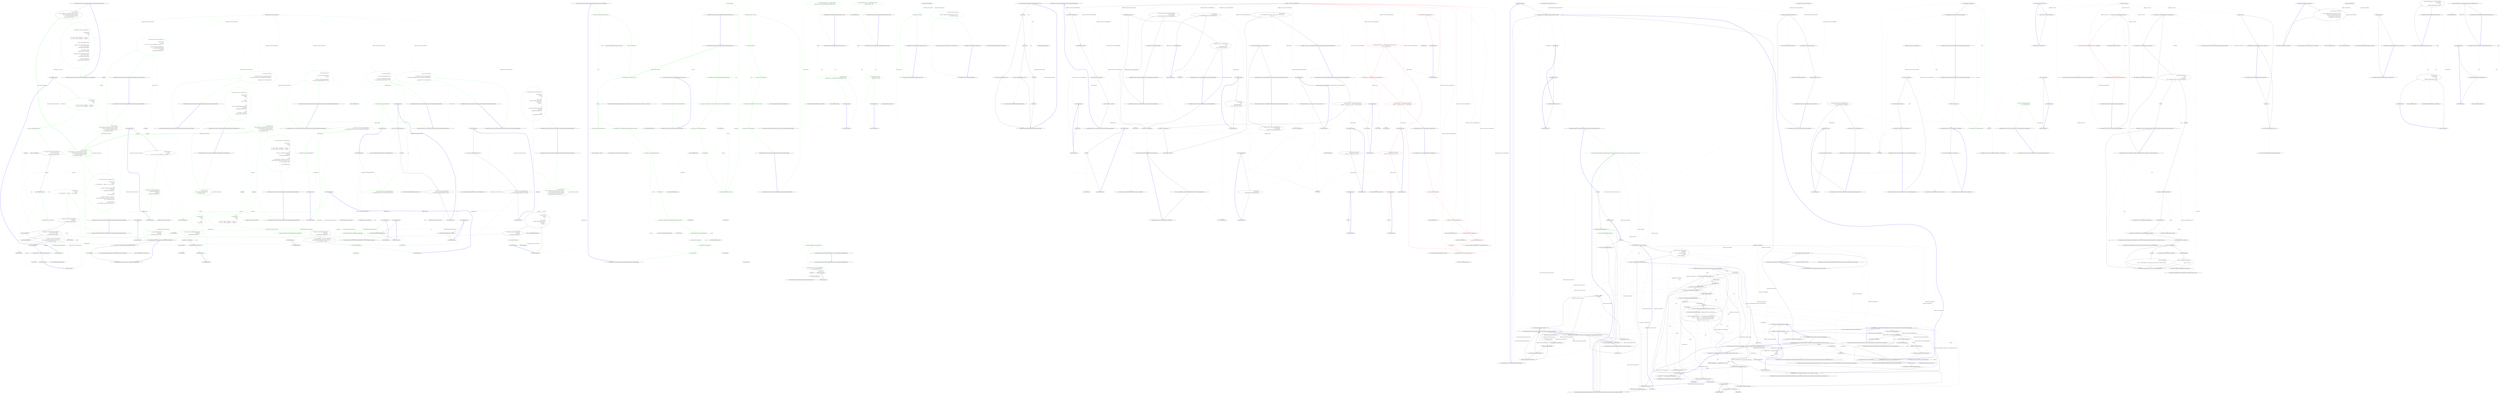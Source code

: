 digraph  {
m0_111 [cluster="HangFire.SqlServer.Tests.ConnectionFacts.FetchNextJob_ShouldFetchJobs_FromMultipleQueues()", file="FetcherFacts.cs", label="Entry HangFire.SqlServer.Tests.ConnectionFacts.FetchNextJob_ShouldFetchJobs_FromMultipleQueues()", span="214-214"];
m0_112 [cluster="HangFire.SqlServer.Tests.ConnectionFacts.FetchNextJob_ShouldFetchJobs_FromMultipleQueues()", file="FetcherFacts.cs", label="string arrangeSql = @''\r\ninsert into HangFire.Job (InvocationData, Arguments, CreatedAt)\r\nvalues (@invocationData, @arguments, getutcdate())\r\ninsert into HangFire.JobQueue (JobId, Queue)\r\nvalues (scope_identity(), @queue)''", span="216-220"];
m0_113 [cluster="HangFire.SqlServer.Tests.ConnectionFacts.FetchNextJob_ShouldFetchJobs_FromMultipleQueues()", color=green, community=0, file="FetcherFacts.cs", label="1: UseConnections((connection, storageConnection) =>\r\n            {\r\n                connection.Execute(\r\n                    arrangeSql,\r\n                    new[]\r\n                    {\r\n                        new { queue = ''default'', invocationData = '''', arguments = '''' },\r\n                        new { queue = ''critical'', invocationData = '''', arguments = '''' }\r\n                    });\r\n\r\n                var queue = CreateJobQueue(connection);\r\n\r\n                var critical = (SqlServerFetchedJob)queue.Dequeue(\r\n                    new[] { ''critical'', ''default'' },\r\n                    CreateTimingOutCancellationToken());\r\n\r\n                Assert.NotNull(critical.JobId);\r\n                Assert.Equal(''critical'', critical.Queue);\r\n\r\n                var @default = (SqlServerFetchedJob)queue.Dequeue(\r\n                    new[] { ''critical'', ''default'' },\r\n                    CreateTimingOutCancellationToken());\r\n\r\n                Assert.NotNull(@default.JobId);\r\n                Assert.Equal(''default'', @default.Queue);\r\n            })", span="222-247"];
m0_114 [cluster="HangFire.SqlServer.Tests.ConnectionFacts.FetchNextJob_ShouldFetchJobs_FromMultipleQueues()", file="FetcherFacts.cs", label="Exit HangFire.SqlServer.Tests.ConnectionFacts.FetchNextJob_ShouldFetchJobs_FromMultipleQueues()", span="214-214"];
m0_76 [cluster="System.DateTime.AddMinutes(double)", file="FetcherFacts.cs", label="Entry System.DateTime.AddMinutes(double)", span="0-0"];
m0_3 [cluster="Unk.UseConnection", file="FetcherFacts.cs", label="Entry Unk.UseConnection", span=""];
m0_9 [cluster="Unk.Equal", file="FetcherFacts.cs", label="Entry Unk.Equal", span=""];
m0_0 [cluster="HangFire.SqlServer.Tests.ConnectionFacts.FetchNextJob_ShouldThrowAnException_WhenQueuesCollectionIsNull()", file="FetcherFacts.cs", label="Entry HangFire.SqlServer.Tests.ConnectionFacts.FetchNextJob_ShouldThrowAnException_WhenQueuesCollectionIsNull()", span="16-16"];
m0_1 [cluster="HangFire.SqlServer.Tests.ConnectionFacts.FetchNextJob_ShouldThrowAnException_WhenQueuesCollectionIsNull()", color=green, community=0, file="FetcherFacts.cs", label="1: UseConnection(connection =>\r\n            {\r\n                var exception = Assert.Throws<ArgumentNullException>(\r\n                    () => connection.FetchNextJob(null, CreateTimingOutCancellationToken()));\r\n\r\n                Assert.Equal(''queues'', exception.ParamName);\r\n            })", span="18-24"];
m0_2 [cluster="HangFire.SqlServer.Tests.ConnectionFacts.FetchNextJob_ShouldThrowAnException_WhenQueuesCollectionIsNull()", file="FetcherFacts.cs", label="Exit HangFire.SqlServer.Tests.ConnectionFacts.FetchNextJob_ShouldThrowAnException_WhenQueuesCollectionIsNull()", span="16-16"];
m0_34 [cluster="System.Threading.CancellationTokenSource.Cancel()", file="FetcherFacts.cs", label="Entry System.Threading.CancellationTokenSource.Cancel()", span="0-0"];
m0_125 [cluster="Unk.CreateJobQueue", file="FetcherFacts.cs", label="Entry Unk.CreateJobQueue", span=""];
m0_45 [cluster="System.Threading.CancellationTokenSource.CancellationTokenSource(int)", file="FetcherFacts.cs", label="Entry System.Threading.CancellationTokenSource.CancellationTokenSource(int)", span="0-0"];
m0_129 [cluster="System.Threading.CancellationTokenSource.CancellationTokenSource(System.TimeSpan)", file="FetcherFacts.cs", label="Entry System.Threading.CancellationTokenSource.CancellationTokenSource(System.TimeSpan)", span="0-0"];
m0_8 [cluster="Unk.>", file="FetcherFacts.cs", label="Entry Unk.>", span=""];
m0_15 [cluster="HangFire.SqlServer.Tests.ConnectionFacts.FetchNextJob_ShouldThrowAnException_WhenQueuesCollectionIsEmpty()", file="FetcherFacts.cs", label="Entry HangFire.SqlServer.Tests.ConnectionFacts.FetchNextJob_ShouldThrowAnException_WhenQueuesCollectionIsEmpty()", span="28-28"];
m0_16 [cluster="HangFire.SqlServer.Tests.ConnectionFacts.FetchNextJob_ShouldThrowAnException_WhenQueuesCollectionIsEmpty()", color=green, community=0, file="FetcherFacts.cs", label="0: UseConnection(connection =>\r\n            {\r\n                var exception = Assert.Throws<ArgumentException>(\r\n                    () => connection.FetchNextJob(new string[0], CreateTimingOutCancellationToken()));\r\n\r\n                Assert.Equal(''queues'', exception.ParamName);\r\n            })", span="30-36"];
m0_17 [cluster="HangFire.SqlServer.Tests.ConnectionFacts.FetchNextJob_ShouldThrowAnException_WhenQueuesCollectionIsEmpty()", file="FetcherFacts.cs", label="Exit HangFire.SqlServer.Tests.ConnectionFacts.FetchNextJob_ShouldThrowAnException_WhenQueuesCollectionIsEmpty()", span="28-28"];
m0_25 [cluster="HangFire.SqlServer.Tests.ConnectionFacts.FetchNextJob_ThrowsOperationCanceled_WhenCancellationTokenIsSetAtTheBeginning()", file="FetcherFacts.cs", label="Entry HangFire.SqlServer.Tests.ConnectionFacts.FetchNextJob_ThrowsOperationCanceled_WhenCancellationTokenIsSetAtTheBeginning()", span="40-40"];
m0_26 [cluster="HangFire.SqlServer.Tests.ConnectionFacts.FetchNextJob_ThrowsOperationCanceled_WhenCancellationTokenIsSetAtTheBeginning()", color=green, community=0, file="FetcherFacts.cs", label="1: UseConnection(connection =>\r\n            {\r\n                var cts = new CancellationTokenSource();\r\n                cts.Cancel();\r\n\r\n                Assert.Throws<OperationCanceledException>(\r\n                    () => connection.FetchNextJob(DefaultQueues, cts.Token));\r\n            })", span="42-49"];
m0_27 [cluster="HangFire.SqlServer.Tests.ConnectionFacts.FetchNextJob_ThrowsOperationCanceled_WhenCancellationTokenIsSetAtTheBeginning()", file="FetcherFacts.cs", label="Exit HangFire.SqlServer.Tests.ConnectionFacts.FetchNextJob_ThrowsOperationCanceled_WhenCancellationTokenIsSetAtTheBeginning()", span="40-40"];
m0_130 [cluster="System.TimeSpan.FromSeconds(double)", file="FetcherFacts.cs", label="Entry System.TimeSpan.FromSeconds(double)", span="0-0"];
m0_38 [cluster="HangFire.SqlServer.Tests.ConnectionFacts.FetchNextJob_ShouldWaitIndefinitely_WhenThereAreNoJobs()", file="FetcherFacts.cs", label="Entry HangFire.SqlServer.Tests.ConnectionFacts.FetchNextJob_ShouldWaitIndefinitely_WhenThereAreNoJobs()", span="53-53"];
m0_39 [cluster="HangFire.SqlServer.Tests.ConnectionFacts.FetchNextJob_ShouldWaitIndefinitely_WhenThereAreNoJobs()", color=green, community=0, file="FetcherFacts.cs", label="1: UseConnection(connection =>\r\n            {\r\n                var cts = new CancellationTokenSource(200);\r\n\r\n                Assert.Throws<OperationCanceledException>(\r\n                    () => connection.FetchNextJob(DefaultQueues, cts.Token));\r\n            })", span="55-61"];
m0_40 [cluster="HangFire.SqlServer.Tests.ConnectionFacts.FetchNextJob_ShouldWaitIndefinitely_WhenThereAreNoJobs()", file="FetcherFacts.cs", label="Exit HangFire.SqlServer.Tests.ConnectionFacts.FetchNextJob_ShouldWaitIndefinitely_WhenThereAreNoJobs()", span="53-53"];
m0_87 [cluster="System.DateTime.AddDays(double)", file="FetcherFacts.cs", label="Entry System.DateTime.AddDays(double)", span="0-0"];
m0_49 [cluster="HangFire.SqlServer.Tests.ConnectionFacts.FetchNextJob_ShouldFetchAJob_FromTheSpecifiedQueue()", file="FetcherFacts.cs", label="Entry HangFire.SqlServer.Tests.ConnectionFacts.FetchNextJob_ShouldFetchAJob_FromTheSpecifiedQueue()", span="65-65"];
m0_50 [cluster="HangFire.SqlServer.Tests.ConnectionFacts.FetchNextJob_ShouldFetchAJob_FromTheSpecifiedQueue()", color=green, community=0, file="FetcherFacts.cs", label="1: string arrangeSql = @''\r\ninsert into HangFire.JobQueue (JobId, Queue)\r\nvalues (@jobId, @queue)''", span="67-69"];
m0_51 [cluster="HangFire.SqlServer.Tests.ConnectionFacts.FetchNextJob_ShouldFetchAJob_FromTheSpecifiedQueue()", color=green, community=0, file="FetcherFacts.cs", label="1: UseConnections((connection, storageConnection) =>\r\n            {\r\n                connection.Execute(\r\n                    arrangeSql,\r\n                    new\r\n                    {\r\n                        jobId = 1,\r\n                        queue = ''default''\r\n                    });\r\n\r\n                // Act\r\n                var payload = (SqlServerFetchedJob)queue.Dequeue(\r\n                    DefaultQueues,\r\n                    CreateTimingOutCancellationToken());\r\n\r\n                // Assert\r\n                Assert.Equal(''1'', payload.JobId);\r\n                Assert.Equal(''default'', payload.Queue);\r\n            })", span="72-90"];
m0_52 [cluster="HangFire.SqlServer.Tests.ConnectionFacts.FetchNextJob_ShouldFetchAJob_FromTheSpecifiedQueue()", file="FetcherFacts.cs", label="Exit HangFire.SqlServer.Tests.ConnectionFacts.FetchNextJob_ShouldFetchAJob_FromTheSpecifiedQueue()", span="65-65"];
m0_74 [cluster="Unk.NotNull", file="FetcherFacts.cs", label="Entry Unk.NotNull", span=""];
m0_89 [cluster="HangFire.SqlServer.Tests.ConnectionFacts.FetchNextJob_ShouldSetFetchedAt_OnlyForTheFetchedJob()", file="FetcherFacts.cs", label="Entry HangFire.SqlServer.Tests.ConnectionFacts.FetchNextJob_ShouldSetFetchedAt_OnlyForTheFetchedJob()", span="159-159"];
m0_90 [cluster="HangFire.SqlServer.Tests.ConnectionFacts.FetchNextJob_ShouldSetFetchedAt_OnlyForTheFetchedJob()", color=green, community=0, file="FetcherFacts.cs", label="1: string arrangeSql = @''\r\ninsert into HangFire.Job (InvocationData, Arguments, CreatedAt)\r\nvalues (@invocationData, @arguments, getutcdate())\r\ninsert into HangFire.JobQueue (JobId, Queue)\r\nvalues (scope_identity(), @queue)''", span="161-165"];
m0_91 [cluster="HangFire.SqlServer.Tests.ConnectionFacts.FetchNextJob_ShouldSetFetchedAt_OnlyForTheFetchedJob()", color=green, community=0, file="FetcherFacts.cs", label="1: UseConnections((connection, storageConnection) =>\r\n            {\r\n                connection.Execute(\r\n                    arrangeSql,\r\n                    new[]\r\n                    {\r\n                        new { queue = ''default'', invocationData = '''', arguments = '''' },\r\n                        new { queue = ''default'', invocationData = '''', arguments = '''' }\r\n                    });\r\n                // Act\r\n                var payload = storageConnection.FetchNextJob(\r\n                    DefaultQueues,\r\n                    CreateTimingOutCancellationToken());\r\n\r\n                // Assert\r\n                var otherJobFetchedAt = connection.Query<DateTime?>(\r\n                    ''select FetchedAt from HangFire.JobQueue where JobId != @id'',\r\n                    new { id = payload.JobId }).Single();\r\n\r\n                Assert.Null(otherJobFetchedAt);\r\n            })", span="168-188"];
m0_92 [cluster="HangFire.SqlServer.Tests.ConnectionFacts.FetchNextJob_ShouldSetFetchedAt_OnlyForTheFetchedJob()", file="FetcherFacts.cs", label="Exit HangFire.SqlServer.Tests.ConnectionFacts.FetchNextJob_ShouldSetFetchedAt_OnlyForTheFetchedJob()", span="159-159"];
m0_14 [cluster="HangFire.SqlServer.SqlServerConnection.FetchNextJob(string[], System.Threading.CancellationToken)", file="FetcherFacts.cs", label="Entry HangFire.SqlServer.SqlServerConnection.FetchNextJob(string[], System.Threading.CancellationToken)", span="61-61"];
m0_78 [cluster="HangFire.SqlServer.Tests.ConnectionFacts.FetchNextJob_ShouldFetchATimedOutJobs_FromTheSpecifiedQueue()", file="FetcherFacts.cs", label="Entry HangFire.SqlServer.Tests.ConnectionFacts.FetchNextJob_ShouldFetchATimedOutJobs_FromTheSpecifiedQueue()", span="127-127"];
m0_79 [cluster="HangFire.SqlServer.Tests.ConnectionFacts.FetchNextJob_ShouldFetchATimedOutJobs_FromTheSpecifiedQueue()", color=green, community=0, file="FetcherFacts.cs", label="0: string arrangeSql = @''\r\ninsert into HangFire.Job (InvocationData, Arguments, CreatedAt)\r\nvalues (@invocationData, @arguments, getutcdate())\r\ninsert into HangFire.JobQueue (JobId, Queue, FetchedAt)\r\nvalues (scope_identity(), @queue, @fetchedAt)''", span="129-133"];
m0_80 [cluster="HangFire.SqlServer.Tests.ConnectionFacts.FetchNextJob_ShouldFetchATimedOutJobs_FromTheSpecifiedQueue()", color=green, community=0, file="FetcherFacts.cs", label="1: UseConnections((connection, storageConnection) =>\r\n            {\r\n                connection.Execute(\r\n                    arrangeSql,\r\n                    new\r\n                    {\r\n                        queue = ''default'',\r\n                        fetchedAt = DateTime.UtcNow.AddDays(-1),\r\n                        invocationData = '''',\r\n                        arguments = ''''\r\n                    });\r\n\r\n                // Act\r\n                var payload = storageConnection.FetchNextJob(\r\n                    DefaultQueues,\r\n                    CreateTimingOutCancellationToken());\r\n\r\n                // Assert\r\n                Assert.NotEmpty(payload.JobId);\r\n            })", span="136-155"];
m0_81 [cluster="HangFire.SqlServer.Tests.ConnectionFacts.FetchNextJob_ShouldFetchATimedOutJobs_FromTheSpecifiedQueue()", file="FetcherFacts.cs", label="Exit HangFire.SqlServer.Tests.ConnectionFacts.FetchNextJob_ShouldFetchATimedOutJobs_FromTheSpecifiedQueue()", span="127-127"];
m0_99 [cluster="Unk.Null", file="FetcherFacts.cs", label="Entry Unk.Null", span=""];
m0_33 [cluster="System.Threading.CancellationTokenSource.CancellationTokenSource()", file="FetcherFacts.cs", label="Entry System.Threading.CancellationTokenSource.CancellationTokenSource()", span="0-0"];
m0_61 [cluster="Unk.Dequeue", file="FetcherFacts.cs", label="Entry Unk.Dequeue", span=""];
m0_53 [cluster="Unk.UseConnections", file="FetcherFacts.cs", label="Entry Unk.UseConnections", span=""];
m0_46 [cluster="lambda expression", file="FetcherFacts.cs", label="Entry lambda expression", span="60-60"];
m0_4 [cluster="lambda expression", file="FetcherFacts.cs", label="Entry lambda expression", span="18-24"];
m0_5 [cluster="lambda expression", color=green, community=1, file="FetcherFacts.cs", label="0: var exception = Assert.Throws<ArgumentNullException>(\r\n                    () => connection.FetchNextJob(null, CreateTimingOutCancellationToken()))", span="20-21"];
m0_6 [cluster="lambda expression", color=green, community=0, file="FetcherFacts.cs", label="0: Assert.Equal(''queues'', exception.ParamName)", span="23-23"];
m0_10 [cluster="lambda expression", file="FetcherFacts.cs", label="Entry lambda expression", span="21-21"];
m0_11 [cluster="lambda expression", color=green, community=0, file="FetcherFacts.cs", label="1: connection.FetchNextJob(null, CreateTimingOutCancellationToken())", span="21-21"];
m0_12 [cluster="lambda expression", file="FetcherFacts.cs", label="Exit lambda expression", span="21-21"];
m0_7 [cluster="lambda expression", file="FetcherFacts.cs", label="Exit lambda expression", span="18-24"];
m0_18 [cluster="lambda expression", file="FetcherFacts.cs", label="Entry lambda expression", span="30-36"];
m0_19 [cluster="lambda expression", color=green, community=0, file="FetcherFacts.cs", label="0: var exception = Assert.Throws<ArgumentException>(\r\n                    () => connection.FetchNextJob(new string[0], CreateTimingOutCancellationToken()))", span="32-33"];
m0_20 [cluster="lambda expression", color=green, community=0, file="FetcherFacts.cs", label="1: Assert.Equal(''queues'', exception.ParamName)", span="35-35"];
m0_22 [cluster="lambda expression", file="FetcherFacts.cs", label="Entry lambda expression", span="33-33"];
m0_23 [cluster="lambda expression", color=green, community=0, file="FetcherFacts.cs", label="1: connection.FetchNextJob(new string[0], CreateTimingOutCancellationToken())", span="33-33"];
m0_24 [cluster="lambda expression", file="FetcherFacts.cs", label="Exit lambda expression", span="33-33"];
m0_21 [cluster="lambda expression", file="FetcherFacts.cs", label="Exit lambda expression", span="30-36"];
m0_28 [cluster="lambda expression", file="FetcherFacts.cs", label="Entry lambda expression", span="42-49"];
m0_41 [cluster="lambda expression", file="FetcherFacts.cs", label="Entry lambda expression", span="55-61"];
m0_55 [cluster="lambda expression", color=green, community=0, file="FetcherFacts.cs", label="0: connection.Execute(\r\n                    arrangeSql,\r\n                    new\r\n                    {\r\n                        jobId = 1,\r\n                        queue = ''default''\r\n                    })", span="74-80"];
m0_54 [cluster="lambda expression", file="FetcherFacts.cs", label="Entry lambda expression", span="72-90"];
m0_56 [cluster="lambda expression", color=green, community=0, file="FetcherFacts.cs", label="0: var payload = (SqlServerFetchedJob)queue.Dequeue(\r\n                    DefaultQueues,\r\n                    CreateTimingOutCancellationToken())", span="83-85"];
m0_57 [cluster="lambda expression", file="FetcherFacts.cs", label="Assert.Equal(''1'', payload.JobId)", span="88-88"];
m0_58 [cluster="lambda expression", file="FetcherFacts.cs", label="Assert.Equal(''default'', payload.Queue)", span="89-89"];
m0_67 [cluster="lambda expression", color=green, community=0, file="FetcherFacts.cs", label="0: connection.Execute(\r\n                    arrangeSql,\r\n                    new { invocationData = '''', arguments = '''', queue = ''default'' })", span="105-107"];
m0_66 [cluster="lambda expression", file="FetcherFacts.cs", label="Entry lambda expression", span="103-123"];
m0_68 [cluster="lambda expression", file="FetcherFacts.cs", label="var payload = storageConnection.FetchNextJob(\r\n                    DefaultQueues,\r\n                    CreateTimingOutCancellationToken())", span="110-112"];
m0_83 [cluster="lambda expression", file="FetcherFacts.cs", label="connection.Execute(\r\n                    arrangeSql,\r\n                    new\r\n                    {\r\n                        queue = ''default'',\r\n                        fetchedAt = DateTime.UtcNow.AddDays(-1),\r\n                        invocationData = '''',\r\n                        arguments = ''''\r\n                    })", span="138-146"];
m0_82 [cluster="lambda expression", file="FetcherFacts.cs", label="Entry lambda expression", span="136-155"];
m0_85 [cluster="lambda expression", color=green, community=0, file="FetcherFacts.cs", label="1: Assert.NotEmpty(payload.JobId)", span="154-154"];
m0_84 [cluster="lambda expression", file="FetcherFacts.cs", label="var payload = storageConnection.FetchNextJob(\r\n                    DefaultQueues,\r\n                    CreateTimingOutCancellationToken())", span="149-151"];
m0_86 [cluster="lambda expression", file="FetcherFacts.cs", label="Exit lambda expression", span="136-155"];
m0_94 [cluster="lambda expression", color=green, community=0, file="FetcherFacts.cs", label="0: connection.Execute(\r\n                    arrangeSql,\r\n                    new[]\r\n                    {\r\n                        new { queue = ''default'', invocationData = '''', arguments = '''' },\r\n                        new { queue = ''default'', invocationData = '''', arguments = '''' }\r\n                    })", span="170-176"];
m0_93 [cluster="lambda expression", file="FetcherFacts.cs", label="Entry lambda expression", span="168-188"];
m0_95 [cluster="lambda expression", file="FetcherFacts.cs", label="var payload = storageConnection.FetchNextJob(\r\n                    DefaultQueues,\r\n                    CreateTimingOutCancellationToken())", span="178-180"];
m0_97 [cluster="lambda expression", color=green, community=0, file="FetcherFacts.cs", label="0: Assert.Null(otherJobFetchedAt)", span="187-187"];
m0_96 [cluster="lambda expression", file="FetcherFacts.cs", label="var otherJobFetchedAt = connection.Query<DateTime?>(\r\n                    ''select FetchedAt from HangFire.JobQueue where JobId != @id'',\r\n                    new { id = payload.JobId }).Single()", span="183-185"];
m0_98 [cluster="lambda expression", file="FetcherFacts.cs", label="Exit lambda expression", span="168-188"];
m0_105 [cluster="lambda expression", file="FetcherFacts.cs", label="connection.Execute(\r\n                    arrangeSql,\r\n                    new { queue = ''critical'', invocationData = '''', arguments = '''' })", span="202-204"];
m0_104 [cluster="lambda expression", file="FetcherFacts.cs", label="Entry lambda expression", span="200-210"];
m0_106 [cluster="lambda expression", color=green, community=0, file="FetcherFacts.cs", label="0: Assert.Throws<OperationCanceledException>(\r\n                    () => storageConnection.FetchNextJob(\r\n                        DefaultQueues,\r\n                        CreateTimingOutCancellationToken()))", span="206-209"];
m0_107 [cluster="lambda expression", file="FetcherFacts.cs", label="Exit lambda expression", span="200-210"];
m0_108 [cluster="lambda expression", file="FetcherFacts.cs", label="Entry lambda expression", span="207-209"];
m0_109 [cluster="lambda expression", color=green, community=0, file="FetcherFacts.cs", label="0: storageConnection.FetchNextJob(\r\n                        DefaultQueues,\r\n                        CreateTimingOutCancellationToken())", span="207-209"];
m0_110 [cluster="lambda expression", file="FetcherFacts.cs", label="Exit lambda expression", span="207-209"];
m0_115 [cluster="lambda expression", file="FetcherFacts.cs", label="Entry lambda expression", span="222-247"];
m0_116 [cluster="lambda expression", color=green, community=0, file="FetcherFacts.cs", label="1: connection.Execute(\r\n                    arrangeSql,\r\n                    new[]\r\n                    {\r\n                        new { queue = ''default'', invocationData = '''', arguments = '''' },\r\n                        new { queue = ''critical'', invocationData = '''', arguments = '''' }\r\n                    })", span="224-230"];
m0_117 [cluster="lambda expression", color=green, community=0, file="FetcherFacts.cs", label="0: var queue = CreateJobQueue(connection)", span="232-232"];
m0_118 [cluster="lambda expression", file="FetcherFacts.cs", label="var critical = (SqlServerFetchedJob)queue.Dequeue(\r\n                    new[] { ''critical'', ''default'' },\r\n                    CreateTimingOutCancellationToken())", span="234-236"];
m0_121 [cluster="lambda expression", file="FetcherFacts.cs", label="var @default = (SqlServerFetchedJob)queue.Dequeue(\r\n                    new[] { ''critical'', ''default'' },\r\n                    CreateTimingOutCancellationToken())", span="241-243"];
m0_120 [cluster="lambda expression", color=green, community=0, file="FetcherFacts.cs", label="1: Assert.Equal(''critical'', critical.Queue)", span="239-239"];
m0_119 [cluster="lambda expression", file="FetcherFacts.cs", label="Assert.NotNull(critical.JobId)", span="238-238"];
m0_123 [cluster="lambda expression", color=green, community=0, file="FetcherFacts.cs", label="0: Assert.Equal(''default'', @default.Queue)", span="246-246"];
m0_122 [cluster="lambda expression", file="FetcherFacts.cs", label="Assert.NotNull(@default.JobId)", span="245-245"];
m0_124 [cluster="lambda expression", file="FetcherFacts.cs", label="Exit lambda expression", span="222-247"];
m0_31 [cluster="lambda expression", file="FetcherFacts.cs", label="Assert.Throws<OperationCanceledException>(\r\n                    () => connection.FetchNextJob(DefaultQueues, cts.Token))", span="47-48"];
m0_43 [cluster="lambda expression", file="FetcherFacts.cs", label="Assert.Throws<OperationCanceledException>(\r\n                    () => connection.FetchNextJob(DefaultQueues, cts.Token))", span="59-60"];
m0_70 [cluster="lambda expression", file="FetcherFacts.cs", label="var fetchedAt = connection.Query<DateTime?>(\r\n                    ''select FetchedAt from HangFire.JobQueue where JobId = @id'',\r\n                    new { id = payload.JobId }).Single()", span="117-119"];
m0_36 [cluster="lambda expression", file="FetcherFacts.cs", label="connection.FetchNextJob(DefaultQueues, cts.Token)", span="48-48"];
m0_47 [cluster="lambda expression", file="FetcherFacts.cs", label="connection.FetchNextJob(DefaultQueues, cts.Token)", span="60-60"];
m0_32 [cluster="lambda expression", file="FetcherFacts.cs", label="Exit lambda expression", span="42-49"];
m0_29 [cluster="lambda expression", file="FetcherFacts.cs", label="var cts = new CancellationTokenSource()", span="44-44"];
m0_44 [cluster="lambda expression", file="FetcherFacts.cs", label="Exit lambda expression", span="55-61"];
m0_42 [cluster="lambda expression", file="FetcherFacts.cs", label="var cts = new CancellationTokenSource(200)", span="57-57"];
m0_59 [cluster="lambda expression", file="FetcherFacts.cs", label="Exit lambda expression", span="72-90"];
m0_73 [cluster="lambda expression", file="FetcherFacts.cs", label="Exit lambda expression", span="103-123"];
m0_69 [cluster="lambda expression", file="FetcherFacts.cs", label="Assert.NotNull(payload)", span="115-115"];
m0_30 [cluster="lambda expression", file="FetcherFacts.cs", label="cts.Cancel()", span="45-45"];
m0_35 [cluster="lambda expression", file="FetcherFacts.cs", label="Entry lambda expression", span="48-48"];
m0_71 [cluster="lambda expression", file="FetcherFacts.cs", label="Assert.NotNull(fetchedAt)", span="121-121"];
m0_72 [cluster="lambda expression", file="FetcherFacts.cs", label="Assert.True(fetchedAt > DateTime.UtcNow.AddMinutes(-1))", span="122-122"];
m0_37 [cluster="lambda expression", file="FetcherFacts.cs", label="Exit lambda expression", span="48-48"];
m0_48 [cluster="lambda expression", file="FetcherFacts.cs", label="Exit lambda expression", span="60-60"];
m0_88 [cluster="Unk.NotEmpty", file="FetcherFacts.cs", label="Entry Unk.NotEmpty", span=""];
m0_75 [cluster="Unk.Single", file="FetcherFacts.cs", label="Entry Unk.Single", span=""];
m0_13 [cluster="HangFire.SqlServer.Tests.ConnectionFacts.CreateTimingOutCancellationToken()", file="FetcherFacts.cs", label="Entry HangFire.SqlServer.Tests.ConnectionFacts.CreateTimingOutCancellationToken()", span="250-250"];
m0_126 [cluster="HangFire.SqlServer.Tests.ConnectionFacts.CreateTimingOutCancellationToken()", file="FetcherFacts.cs", label="var source = new CancellationTokenSource(TimeSpan.FromSeconds(10))", span="252-252"];
m0_127 [cluster="HangFire.SqlServer.Tests.ConnectionFacts.CreateTimingOutCancellationToken()", file="FetcherFacts.cs", label="return source.Token;", span="253-253"];
m0_128 [cluster="HangFire.SqlServer.Tests.ConnectionFacts.CreateTimingOutCancellationToken()", file="FetcherFacts.cs", label="Exit HangFire.SqlServer.Tests.ConnectionFacts.CreateTimingOutCancellationToken()", span="250-250"];
m0_100 [cluster="HangFire.SqlServer.Tests.ConnectionFacts.FetchNextJob_ShouldFetchJobs_OnlyFromSpecifiedQueues()", file="FetcherFacts.cs", label="Entry HangFire.SqlServer.Tests.ConnectionFacts.FetchNextJob_ShouldFetchJobs_OnlyFromSpecifiedQueues()", span="192-192"];
m0_101 [cluster="HangFire.SqlServer.Tests.ConnectionFacts.FetchNextJob_ShouldFetchJobs_OnlyFromSpecifiedQueues()", color=green, community=0, file="FetcherFacts.cs", label="1: string arrangeSql = @''\r\ninsert into HangFire.Job (InvocationData, Arguments, CreatedAt)\r\nvalues (@invocationData, @arguments, getutcdate())\r\ninsert into HangFire.JobQueue (JobId, Queue)\r\nvalues (scope_identity(), @queue)''", span="194-198"];
m0_102 [cluster="HangFire.SqlServer.Tests.ConnectionFacts.FetchNextJob_ShouldFetchJobs_OnlyFromSpecifiedQueues()", color=green, community=0, file="FetcherFacts.cs", label="1: UseConnections((connection, storageConnection) =>\r\n            {\r\n                connection.Execute(\r\n                    arrangeSql,\r\n                    new { queue = ''critical'', invocationData = '''', arguments = '''' });\r\n                \r\n                Assert.Throws<OperationCanceledException>(\r\n                    () => storageConnection.FetchNextJob(\r\n                        DefaultQueues,\r\n                        CreateTimingOutCancellationToken()));\r\n            })", span="200-210"];
m0_103 [cluster="HangFire.SqlServer.Tests.ConnectionFacts.FetchNextJob_ShouldFetchJobs_OnlyFromSpecifiedQueues()", file="FetcherFacts.cs", label="Exit HangFire.SqlServer.Tests.ConnectionFacts.FetchNextJob_ShouldFetchJobs_OnlyFromSpecifiedQueues()", span="192-192"];
m0_77 [cluster="Unk.True", file="FetcherFacts.cs", label="Entry Unk.True", span=""];
m0_60 [cluster="Unk.Execute", file="FetcherFacts.cs", label="Entry Unk.Execute", span=""];
m0_62 [cluster="HangFire.SqlServer.Tests.ConnectionFacts.FetchNextJob_ShouldLeaveJobInTheQueue_ButSetItsFetchedAtValue()", file="FetcherFacts.cs", label="Entry HangFire.SqlServer.Tests.ConnectionFacts.FetchNextJob_ShouldLeaveJobInTheQueue_ButSetItsFetchedAtValue()", span="94-94"];
m0_63 [cluster="HangFire.SqlServer.Tests.ConnectionFacts.FetchNextJob_ShouldLeaveJobInTheQueue_ButSetItsFetchedAtValue()", color=green, community=0, file="FetcherFacts.cs", label="1: string arrangeSql = @''\r\ninsert into HangFire.Job (InvocationData, Arguments, CreatedAt)\r\nvalues (@invocationData, @arguments, getutcdate())\r\ninsert into HangFire.JobQueue (JobId, Queue)\r\nvalues (scope_identity(), @queue)''", span="96-100"];
m0_64 [cluster="HangFire.SqlServer.Tests.ConnectionFacts.FetchNextJob_ShouldLeaveJobInTheQueue_ButSetItsFetchedAtValue()", color=green, community=0, file="FetcherFacts.cs", label="0: UseConnections((connection, storageConnection) =>\r\n            {\r\n                connection.Execute(\r\n                    arrangeSql,\r\n                    new { invocationData = '''', arguments = '''', queue = ''default'' });\r\n\r\n                // Act\r\n                var payload = storageConnection.FetchNextJob(\r\n                    DefaultQueues,\r\n                    CreateTimingOutCancellationToken());\r\n\r\n                // Assert\r\n                Assert.NotNull(payload);\r\n\r\n                var fetchedAt = connection.Query<DateTime?>(\r\n                    ''select FetchedAt from HangFire.JobQueue where JobId = @id'',\r\n                    new { id = payload.JobId }).Single();\r\n\r\n                Assert.NotNull(fetchedAt);\r\n                Assert.True(fetchedAt > DateTime.UtcNow.AddMinutes(-1));\r\n            })", span="103-123"];
m0_65 [cluster="HangFire.SqlServer.Tests.ConnectionFacts.FetchNextJob_ShouldLeaveJobInTheQueue_ButSetItsFetchedAtValue()", file="FetcherFacts.cs", label="Exit HangFire.SqlServer.Tests.ConnectionFacts.FetchNextJob_ShouldLeaveJobInTheQueue_ButSetItsFetchedAtValue()", span="94-94"];
m0_133 [file="FetcherFacts.cs", label="HangFire.SqlServer.Tests.ConnectionFacts", span=""];
m0_134 [file="FetcherFacts.cs", label="HangFire.SqlServer.SqlServerConnection", span=""];
m0_135 [file="FetcherFacts.cs", label="HangFire.SqlServer.SqlServerConnection", span=""];
m0_140 [file="FetcherFacts.cs", label=arrangeSql, span=""];
m0_141 [file="FetcherFacts.cs", label=arrangeSql, span=""];
m0_143 [file="FetcherFacts.cs", label=arrangeSql, span=""];
m0_145 [file="FetcherFacts.cs", label="HangFire.SqlServer.SqlServerConnection", span=""];
m0_146 [file="FetcherFacts.cs", label=arrangeSql, span=""];
m0_142 [file="FetcherFacts.cs", label=arrangeSql, span=""];
m0_144 [file="FetcherFacts.cs", label=arrangeSql, span=""];
m0_136 [file="FetcherFacts.cs", label="HangFire.SqlServer.SqlServerConnection", span=""];
m0_137 [file="FetcherFacts.cs", label=cts, span=""];
m0_138 [file="FetcherFacts.cs", label="HangFire.SqlServer.SqlServerConnection", span=""];
m0_139 [file="FetcherFacts.cs", label=cts, span=""];
m2_10 [cluster="HangFire.SqlServer.Tests.MessageQueueJobQueueFacts.Enqueue_AddsAction_ThatSendsTheJobId()", file="MessageQueueJobQueueFacts.cs", label="Entry HangFire.SqlServer.Tests.MessageQueueJobQueueFacts.Enqueue_AddsAction_ThatSendsTheJobId()", span="21-21"];
m2_11 [cluster="HangFire.SqlServer.Tests.MessageQueueJobQueueFacts.Enqueue_AddsAction_ThatSendsTheJobId()", color=green, community=0, file="MessageQueueJobQueueFacts.cs", label="0: var actions = new Queue<Action<SqlConnection>>()", span="24-24"];
m2_12 [cluster="HangFire.SqlServer.Tests.MessageQueueJobQueueFacts.Enqueue_AddsAction_ThatSendsTheJobId()", color=green, community=0, file="MessageQueueJobQueueFacts.cs", label="0: var queue = CreateQueue()", span="25-25"];
m2_13 [cluster="HangFire.SqlServer.Tests.MessageQueueJobQueueFacts.Enqueue_AddsAction_ThatSendsTheJobId()", color=green, community=0, file="MessageQueueJobQueueFacts.cs", label="1: queue.Enqueue(actions, ''my-queue'', ''job-id'')", span="28-28"];
m2_14 [cluster="HangFire.SqlServer.Tests.MessageQueueJobQueueFacts.Enqueue_AddsAction_ThatSendsTheJobId()", color=green, community=0, file="MessageQueueJobQueueFacts.cs", label="0: actions", span="30-30"];
m2_15 [cluster="HangFire.SqlServer.Tests.MessageQueueJobQueueFacts.Enqueue_AddsAction_ThatSendsTheJobId()", color=green, community=0, file="MessageQueueJobQueueFacts.cs", label="0: action(ConnectionUtils.CreateConnection())", span="32-32"];
m2_16 [cluster="HangFire.SqlServer.Tests.MessageQueueJobQueueFacts.Enqueue_AddsAction_ThatSendsTheJobId()", color=green, community=0, file="MessageQueueJobQueueFacts.cs", label="0: var messageQueue = CleanMsmqQueueAttribute.GetMessageQueue(''my-queue'')", span="36-36"];
m2_17 [cluster="HangFire.SqlServer.Tests.MessageQueueJobQueueFacts.Enqueue_AddsAction_ThatSendsTheJobId()", color=green, community=0, file="MessageQueueJobQueueFacts.cs", label="0: var transaction = new MessageQueueTransaction()", span="37-37"];
m2_19 [cluster="HangFire.SqlServer.Tests.MessageQueueJobQueueFacts.Enqueue_AddsAction_ThatSendsTheJobId()", color=green, community=0, file="MessageQueueJobQueueFacts.cs", label="0: var message = messageQueue.Receive(TimeSpan.FromSeconds(5), transaction)", span="41-41"];
m2_18 [cluster="HangFire.SqlServer.Tests.MessageQueueJobQueueFacts.Enqueue_AddsAction_ThatSendsTheJobId()", color=green, community=0, file="MessageQueueJobQueueFacts.cs", label="0: transaction.Begin()", span="39-39"];
m2_23 [cluster="HangFire.SqlServer.Tests.MessageQueueJobQueueFacts.Enqueue_AddsAction_ThatSendsTheJobId()", color=green, community=0, file="MessageQueueJobQueueFacts.cs", label="1: transaction.Commit()", span="47-47"];
m2_20 [cluster="HangFire.SqlServer.Tests.MessageQueueJobQueueFacts.Enqueue_AddsAction_ThatSendsTheJobId()", color=green, community=0, file="MessageQueueJobQueueFacts.cs", label="0: message.Formatter = new BinaryMessageFormatter()", span="42-42"];
m2_22 [cluster="HangFire.SqlServer.Tests.MessageQueueJobQueueFacts.Enqueue_AddsAction_ThatSendsTheJobId()", color=green, community=0, file="MessageQueueJobQueueFacts.cs", label="1: Assert.Equal(''job-id'', message.Label)", span="45-45"];
m2_21 [cluster="HangFire.SqlServer.Tests.MessageQueueJobQueueFacts.Enqueue_AddsAction_ThatSendsTheJobId()", color=green, community=0, file="MessageQueueJobQueueFacts.cs", label="1: Assert.Equal(''job-id'', message.Body)", span="44-44"];
m2_24 [cluster="HangFire.SqlServer.Tests.MessageQueueJobQueueFacts.Enqueue_AddsAction_ThatSendsTheJobId()", file="MessageQueueJobQueueFacts.cs", label="Exit HangFire.SqlServer.Tests.MessageQueueJobQueueFacts.Enqueue_AddsAction_ThatSendsTheJobId()", span="21-21"];
m2_34 [cluster="Unk.Receive", file="MessageQueueJobQueueFacts.cs", label="Entry Unk.Receive", span=""];
m2_35 [cluster="BinaryMessageFormatter.cstr", file="MessageQueueJobQueueFacts.cs", label="Entry BinaryMessageFormatter.cstr", span=""];
m2_37 [cluster="HangFire.SqlServer.Tests.MessageQueueJobQueueFacts.Dequeue_ReturnsFetchedJob_WithJobId()", file="MessageQueueJobQueueFacts.cs", label="Entry HangFire.SqlServer.Tests.MessageQueueJobQueueFacts.Dequeue_ReturnsFetchedJob_WithJobId()", span="52-52"];
m2_38 [cluster="HangFire.SqlServer.Tests.MessageQueueJobQueueFacts.Dequeue_ReturnsFetchedJob_WithJobId()", color=green, community=0, file="MessageQueueJobQueueFacts.cs", label="0: EnqueueJobId(''my-queue'', ''job-id'')", span="54-54"];
m2_39 [cluster="HangFire.SqlServer.Tests.MessageQueueJobQueueFacts.Dequeue_ReturnsFetchedJob_WithJobId()", color=green, community=0, file="MessageQueueJobQueueFacts.cs", label="0: var queue = CreateQueue()", span="55-55"];
m2_40 [cluster="HangFire.SqlServer.Tests.MessageQueueJobQueueFacts.Dequeue_ReturnsFetchedJob_WithJobId()", color=green, community=0, file="MessageQueueJobQueueFacts.cs", label="1: var token = new CancellationToken()", span="56-56"];
m2_41 [cluster="HangFire.SqlServer.Tests.MessageQueueJobQueueFacts.Dequeue_ReturnsFetchedJob_WithJobId()", color=green, community=0, file="MessageQueueJobQueueFacts.cs", label="0: var fetchedJob = queue.Dequeue(new[] { ''my-queue'' }, token)", span="58-58"];
m2_42 [cluster="HangFire.SqlServer.Tests.MessageQueueJobQueueFacts.Dequeue_ReturnsFetchedJob_WithJobId()", color=green, community=0, file="MessageQueueJobQueueFacts.cs", label="0: Assert.Equal(''job-id'', fetchedJob.JobId)", span="60-60"];
m2_43 [cluster="HangFire.SqlServer.Tests.MessageQueueJobQueueFacts.Dequeue_ReturnsFetchedJob_WithJobId()", file="MessageQueueJobQueueFacts.cs", label="Exit HangFire.SqlServer.Tests.MessageQueueJobQueueFacts.Dequeue_ReturnsFetchedJob_WithJobId()", span="52-52"];
m2_5 [cluster="Unk.Equal", file="MessageQueueJobQueueFacts.cs", label="Entry Unk.Equal", span=""];
m2_26 [cluster="HangFire.SqlServer.Tests.MessageQueueJobQueueFacts.CreateQueue()", file="MessageQueueJobQueueFacts.cs", label="Entry HangFire.SqlServer.Tests.MessageQueueJobQueueFacts.CreateQueue()", span="75-75"];
m2_56 [cluster="HangFire.SqlServer.Tests.MessageQueueJobQueueFacts.CreateQueue()", color=green, community=0, file="MessageQueueJobQueueFacts.cs", label="0: return new MessageQueueJobQueue(CleanMsmqQueueAttribute.PathPattern);", span="77-77"];
m2_57 [cluster="HangFire.SqlServer.Tests.MessageQueueJobQueueFacts.CreateQueue()", file="MessageQueueJobQueueFacts.cs", label="Exit HangFire.SqlServer.Tests.MessageQueueJobQueueFacts.CreateQueue()", span="75-75"];
m2_45 [cluster="System.Threading.CancellationToken.CancellationToken()", file="MessageQueueJobQueueFacts.cs", label="Entry System.Threading.CancellationToken.CancellationToken()", span="0-0"];
m2_58 [cluster="MessageQueueJobQueue.cstr", file="MessageQueueJobQueueFacts.cs", label="Entry MessageQueueJobQueue.cstr", span=""];
m2_32 [cluster="Unk.Begin", file="MessageQueueJobQueueFacts.cs", label="Entry Unk.Begin", span=""];
m2_46 [cluster="HangFire.SqlServer.MessageQueueJobQueue.Dequeue(string[], System.Threading.CancellationToken)", file="MessageQueueJobQueueFacts.cs", label="Entry HangFire.SqlServer.MessageQueueJobQueue.Dequeue(string[], System.Threading.CancellationToken)", span="41-41"];
m2_4 [cluster="Unk.>", file="MessageQueueJobQueueFacts.cs", label="Entry Unk.>", span=""];
m2_0 [cluster="HangFire.SqlServer.Tests.MessageQueueJobQueueFacts.Ctor_ThrowsAnException_WhenPathPatternIsNull()", file="MessageQueueJobQueueFacts.cs", label="Entry HangFire.SqlServer.Tests.MessageQueueJobQueueFacts.Ctor_ThrowsAnException_WhenPathPatternIsNull()", span="12-12"];
m2_1 [cluster="HangFire.SqlServer.Tests.MessageQueueJobQueueFacts.Ctor_ThrowsAnException_WhenPathPatternIsNull()", color=green, community=0, file="MessageQueueJobQueueFacts.cs", label="1: var exception = Assert.Throws<ArgumentNullException>(\r\n                () => new MessageQueueJobQueue(null))", span="14-15"];
m2_2 [cluster="HangFire.SqlServer.Tests.MessageQueueJobQueueFacts.Ctor_ThrowsAnException_WhenPathPatternIsNull()", color=green, community=0, file="MessageQueueJobQueueFacts.cs", label="1: Assert.Equal(''pathPattern'', exception.ParamName)", span="17-17"];
m2_3 [cluster="HangFire.SqlServer.Tests.MessageQueueJobQueueFacts.Ctor_ThrowsAnException_WhenPathPatternIsNull()", file="MessageQueueJobQueueFacts.cs", label="Exit HangFire.SqlServer.Tests.MessageQueueJobQueueFacts.Ctor_ThrowsAnException_WhenPathPatternIsNull()", span="12-12"];
m2_27 [cluster="HangFire.SqlServer.MessageQueueJobQueue.Enqueue(System.Collections.Generic.Queue<System.Action<SqlConnection>>, string, string)", file="MessageQueueJobQueueFacts.cs", label="Entry HangFire.SqlServer.MessageQueueJobQueue.Enqueue(System.Collections.Generic.Queue<System.Action<SqlConnection>>, string, string)", span="87-87"];
m2_33 [cluster="System.TimeSpan.FromSeconds(double)", file="MessageQueueJobQueueFacts.cs", label="Entry System.TimeSpan.FromSeconds(double)", span="0-0"];
m2_29 [cluster="System.Action<T>.Invoke(T)", file="MessageQueueJobQueueFacts.cs", label="Entry System.Action<T>.Invoke(T)", span="0-0"];
m2_30 [cluster="Unk.GetMessageQueue", file="MessageQueueJobQueueFacts.cs", label="Entry Unk.GetMessageQueue", span=""];
m2_25 [cluster="System.Collections.Generic.Queue<T>.Queue()", file="MessageQueueJobQueueFacts.cs", label="Entry System.Collections.Generic.Queue<T>.Queue()", span="0-0"];
m2_44 [cluster="HangFire.SqlServer.Tests.MessageQueueJobQueueFacts.EnqueueJobId(string, string)", file="MessageQueueJobQueueFacts.cs", label="Entry HangFire.SqlServer.Tests.MessageQueueJobQueueFacts.EnqueueJobId(string, string)", span="63-63"];
m2_47 [cluster="HangFire.SqlServer.Tests.MessageQueueJobQueueFacts.EnqueueJobId(string, string)", color=green, community=0, file="MessageQueueJobQueueFacts.cs", label="0: var messageQueue = CleanMsmqQueueAttribute.GetMessageQueue(queue)", span="65-65"];
m2_48 [cluster="HangFire.SqlServer.Tests.MessageQueueJobQueueFacts.EnqueueJobId(string, string)", color=green, community=0, file="MessageQueueJobQueueFacts.cs", label="1: var message = new Message { Body = jobId, Label = jobId, Formatter = new BinaryMessageFormatter() }", span="66-66"];
m2_51 [cluster="HangFire.SqlServer.Tests.MessageQueueJobQueueFacts.EnqueueJobId(string, string)", color=green, community=0, file="MessageQueueJobQueueFacts.cs", label="1: messageQueue.Send(message, transaction)", span="70-70"];
m2_49 [cluster="HangFire.SqlServer.Tests.MessageQueueJobQueueFacts.EnqueueJobId(string, string)", color=green, community=0, file="MessageQueueJobQueueFacts.cs", label="1: var transaction = new MessageQueueTransaction()", span="67-67"];
m2_50 [cluster="HangFire.SqlServer.Tests.MessageQueueJobQueueFacts.EnqueueJobId(string, string)", color=green, community=0, file="MessageQueueJobQueueFacts.cs", label="1: transaction.Begin()", span="69-69"];
m2_52 [cluster="HangFire.SqlServer.Tests.MessageQueueJobQueueFacts.EnqueueJobId(string, string)", color=green, community=0, file="MessageQueueJobQueueFacts.cs", label="1: transaction.Commit()", span="71-71"];
m2_53 [cluster="HangFire.SqlServer.Tests.MessageQueueJobQueueFacts.EnqueueJobId(string, string)", file="MessageQueueJobQueueFacts.cs", label="Exit HangFire.SqlServer.Tests.MessageQueueJobQueueFacts.EnqueueJobId(string, string)", span="63-63"];
m2_54 [cluster="Message.cstr", file="MessageQueueJobQueueFacts.cs", label="Entry Message.cstr", span=""];
m2_6 [cluster="lambda expression", file="MessageQueueJobQueueFacts.cs", label="Entry lambda expression", span="15-15"];
m2_7 [cluster="lambda expression", color=green, community=0, file="MessageQueueJobQueueFacts.cs", label="0: new MessageQueueJobQueue(null)", span="15-15"];
m2_8 [cluster="lambda expression", file="MessageQueueJobQueueFacts.cs", label="Exit lambda expression", span="15-15"];
m2_9 [cluster="HangFire.SqlServer.MessageQueueJobQueue.MessageQueueJobQueue(string)", file="MessageQueueJobQueueFacts.cs", label="Entry HangFire.SqlServer.MessageQueueJobQueue.MessageQueueJobQueue(string)", span="33-33"];
m2_55 [cluster="Unk.Send", file="MessageQueueJobQueueFacts.cs", label="Entry Unk.Send", span=""];
m2_36 [cluster="Unk.Commit", file="MessageQueueJobQueueFacts.cs", label="Entry Unk.Commit", span=""];
m2_28 [cluster="HangFire.SqlServer.Tests.ConnectionUtils.CreateConnection()", file="MessageQueueJobQueueFacts.cs", label="Entry HangFire.SqlServer.Tests.ConnectionUtils.CreateConnection()", span="37-37"];
m2_31 [cluster="MessageQueueTransaction.cstr", file="MessageQueueJobQueueFacts.cs", label="Entry MessageQueueTransaction.cstr", span=""];
m4_15 [cluster="HangFire.JobHelper.ToTimestamp(System.DateTime)", file="RedisFetchedJobFacts.cs", label="Entry HangFire.JobHelper.ToTimestamp(System.DateTime)", span="40-40"];
m4_6 [cluster="System.Collections.Generic.Dictionary<TKey, TValue>.Dictionary()", file="RedisFetchedJobFacts.cs", label="Entry System.Collections.Generic.Dictionary<TKey, TValue>.Dictionary()", span="0-0"];
m4_0 [cluster="HangFire.States.ProcessingState.ProcessingState(string, string)", file="RedisFetchedJobFacts.cs", label="Entry HangFire.States.ProcessingState.ProcessingState(string, string)", span="10-10"];
m4_1 [cluster="HangFire.States.ProcessingState.ProcessingState(string, string)", color=green, community=0, file="RedisFetchedJobFacts.cs", label="0: ServerName = serverName", span="13-13"];
m4_2 [cluster="HangFire.States.ProcessingState.ProcessingState(string, string)", file="RedisFetchedJobFacts.cs", label="Exit HangFire.States.ProcessingState.ProcessingState(string, string)", span="10-10"];
m4_8 [cluster="HangFire.States.ProcessingState.Apply(IRedisTransaction, string)", file="RedisFetchedJobFacts.cs", label="Entry HangFire.States.ProcessingState.Apply(IRedisTransaction, string)", span="29-29"];
m4_9 [cluster="HangFire.States.ProcessingState.Apply(IRedisTransaction, string)", color=green, community=0, file="RedisFetchedJobFacts.cs", label="0: transaction.QueueCommand(x => x.AddItemToSortedSet(\r\n                ''hangfire:processing'', jobId, JobHelper.ToTimestamp(DateTime.UtcNow)))", span="31-32"];
m4_10 [cluster="HangFire.States.ProcessingState.Apply(IRedisTransaction, string)", file="RedisFetchedJobFacts.cs", label="Exit HangFire.States.ProcessingState.Apply(IRedisTransaction, string)", span="29-29"];
m4_11 [cluster="Unk.QueueCommand", file="RedisFetchedJobFacts.cs", label="Entry Unk.QueueCommand", span=""];
m4_16 [cluster="Unk.AddItemToSortedSet", file="RedisFetchedJobFacts.cs", label="Entry Unk.AddItemToSortedSet", span=""];
m4_17 [cluster="HangFire.States.ProcessingState.Descriptor.Unapply(IRedisTransaction, string)", file="RedisFetchedJobFacts.cs", label="Entry HangFire.States.ProcessingState.Descriptor.Unapply(IRedisTransaction, string)", span="37-37"];
m4_18 [cluster="HangFire.States.ProcessingState.Descriptor.Unapply(IRedisTransaction, string)", color=green, community=0, file="RedisFetchedJobFacts.cs", label="0: transaction.QueueCommand(x => x.RemoveItemFromSortedSet(\r\n                    ''hangfire:processing'', jobId))", span="39-40"];
m4_19 [cluster="HangFire.States.ProcessingState.Descriptor.Unapply(IRedisTransaction, string)", file="RedisFetchedJobFacts.cs", label="Exit HangFire.States.ProcessingState.Descriptor.Unapply(IRedisTransaction, string)", span="37-37"];
m4_3 [cluster="HangFire.States.ProcessingState.GetProperties()", file="RedisFetchedJobFacts.cs", label="Entry HangFire.States.ProcessingState.GetProperties()", span="20-20"];
m4_4 [cluster="HangFire.States.ProcessingState.GetProperties()", color=green, community=0, file="RedisFetchedJobFacts.cs", label="1: return new Dictionary<string, string>\r\n                {\r\n                    { ''StartedAt'', JobHelper.ToStringTimestamp(DateTime.UtcNow) },\r\n                    { ''ServerName'', ServerName }\r\n                };", span="22-26"];
m4_5 [cluster="HangFire.States.ProcessingState.GetProperties()", file="RedisFetchedJobFacts.cs", label="Exit HangFire.States.ProcessingState.GetProperties()", span="20-20"];
m4_20 [cluster="lambda expression", file="RedisFetchedJobFacts.cs", label="Entry lambda expression", span="39-40"];
m4_12 [cluster="lambda expression", file="RedisFetchedJobFacts.cs", label="Entry lambda expression", span="31-32"];
m4_13 [cluster="lambda expression", color=green, community=0, file="RedisFetchedJobFacts.cs", label="0: x.AddItemToSortedSet(\r\n                ''hangfire:processing'', jobId, JobHelper.ToTimestamp(DateTime.UtcNow))", span="31-32"];
m4_14 [cluster="lambda expression", file="RedisFetchedJobFacts.cs", label="Exit lambda expression", span="31-32"];
m4_21 [cluster="lambda expression", color=green, community=0, file="RedisFetchedJobFacts.cs", label="0: x.RemoveItemFromSortedSet(\r\n                    ''hangfire:processing'', jobId)", span="39-40"];
m4_22 [cluster="lambda expression", file="RedisFetchedJobFacts.cs", label="Exit lambda expression", span="39-40"];
m4_23 [cluster="Unk.RemoveItemFromSortedSet", file="RedisFetchedJobFacts.cs", label="Entry Unk.RemoveItemFromSortedSet", span=""];
m4_7 [cluster="HangFire.JobHelper.ToStringTimestamp(System.DateTime)", file="RedisFetchedJobFacts.cs", label="Entry HangFire.JobHelper.ToStringTimestamp(System.DateTime)", span="51-51"];
m4_24 [file="RedisFetchedJobFacts.cs", label="HangFire.States.ProcessingState", span=""];
m4_25 [file="RedisFetchedJobFacts.cs", label=string, span=""];
m4_26 [file="RedisFetchedJobFacts.cs", label=string, span=""];
m5_0 [cluster="HangFire.Redis.RedisProcessingJob.RedisProcessingJob(string, string)", file="RedisProcessingJob.cs", label="Entry HangFire.Redis.RedisProcessingJob.RedisProcessingJob(string, string)", span="23-23"];
m5_1 [cluster="HangFire.Redis.RedisProcessingJob.RedisProcessingJob(string, string)", file="RedisProcessingJob.cs", label="jobId == null", span="25-25"];
m5_3 [cluster="HangFire.Redis.RedisProcessingJob.RedisProcessingJob(string, string)", file="RedisProcessingJob.cs", label="queue == null", span="26-26"];
m5_5 [cluster="HangFire.Redis.RedisProcessingJob.RedisProcessingJob(string, string)", file="RedisProcessingJob.cs", label="JobId = jobId", span="28-28"];
m5_6 [cluster="HangFire.Redis.RedisProcessingJob.RedisProcessingJob(string, string)", file="RedisProcessingJob.cs", label="Queue = queue", span="29-29"];
m5_2 [cluster="HangFire.Redis.RedisProcessingJob.RedisProcessingJob(string, string)", file="RedisProcessingJob.cs", label="throw new ArgumentNullException(''jobId'');", span="25-25"];
m5_4 [cluster="HangFire.Redis.RedisProcessingJob.RedisProcessingJob(string, string)", file="RedisProcessingJob.cs", label="throw new ArgumentNullException(''queue'');", span="26-26"];
m5_7 [cluster="HangFire.Redis.RedisProcessingJob.RedisProcessingJob(string, string)", file="RedisProcessingJob.cs", label="Exit HangFire.Redis.RedisProcessingJob.RedisProcessingJob(string, string)", span="23-23"];
m5_8 [cluster="System.ArgumentNullException.ArgumentNullException(string)", file="RedisProcessingJob.cs", label="Entry System.ArgumentNullException.ArgumentNullException(string)", span="0-0"];
m5_9 [file="RedisProcessingJob.cs", label="HangFire.Redis.RedisProcessingJob", span=""];
m7_51 [cluster="Hangfire.Core.Tests.Server.SchedulePollerFacts.Execute_TakesConnectionAndDisposesIt()", file="SqlServerProcessingJobFacts.cs", label="Entry Hangfire.Core.Tests.Server.SchedulePollerFacts.Execute_TakesConnectionAndDisposesIt()", span="57-57"];
m7_52 [cluster="Hangfire.Core.Tests.Server.SchedulePollerFacts.Execute_TakesConnectionAndDisposesIt()", file="SqlServerProcessingJobFacts.cs", label="var scheduler = CreateScheduler()", span="59-59"];
m7_53 [cluster="Hangfire.Core.Tests.Server.SchedulePollerFacts.Execute_TakesConnectionAndDisposesIt()", file="SqlServerProcessingJobFacts.cs", label="scheduler.Execute(_cts.Token)", span="61-61"];
m7_54 [cluster="Hangfire.Core.Tests.Server.SchedulePollerFacts.Execute_TakesConnectionAndDisposesIt()", file="SqlServerProcessingJobFacts.cs", label="_storage.Verify(x => x.GetConnection())", span="63-63"];
m7_55 [cluster="Hangfire.Core.Tests.Server.SchedulePollerFacts.Execute_TakesConnectionAndDisposesIt()", file="SqlServerProcessingJobFacts.cs", label="_connection.Verify(x => x.Dispose())", span="64-64"];
m7_56 [cluster="Hangfire.Core.Tests.Server.SchedulePollerFacts.Execute_TakesConnectionAndDisposesIt()", file="SqlServerProcessingJobFacts.cs", label="Exit Hangfire.Core.Tests.Server.SchedulePollerFacts.Execute_TakesConnectionAndDisposesIt()", span="57-57"];
m7_16 [cluster="Mock<IStateMachineFactory>.cstr", file="SqlServerProcessingJobFacts.cs", label="Entry Mock<IStateMachineFactory>.cstr", span=""];
m7_39 [cluster="Unk.Equal", file="SqlServerProcessingJobFacts.cs", label="Entry Unk.Equal", span=""];
m7_35 [cluster="Hangfire.Core.Tests.Server.SchedulePollerFacts.Ctor_ThrowsAnException_WhenStorageIsNull()", file="SqlServerProcessingJobFacts.cs", label="Entry Hangfire.Core.Tests.Server.SchedulePollerFacts.Ctor_ThrowsAnException_WhenStorageIsNull()", span="37-37"];
m7_36 [cluster="Hangfire.Core.Tests.Server.SchedulePollerFacts.Ctor_ThrowsAnException_WhenStorageIsNull()", file="SqlServerProcessingJobFacts.cs", label="var exception = Assert.Throws<ArgumentNullException>(\r\n                () => new SchedulePoller(\r\n                    null, _stateMachineFactory.Object, Timeout.InfiniteTimeSpan))", span="39-41"];
m7_37 [cluster="Hangfire.Core.Tests.Server.SchedulePollerFacts.Ctor_ThrowsAnException_WhenStorageIsNull()", file="SqlServerProcessingJobFacts.cs", label="Assert.Equal(''storage'', exception.ParamName)", span="43-43"];
m7_38 [cluster="Hangfire.Core.Tests.Server.SchedulePollerFacts.Ctor_ThrowsAnException_WhenStorageIsNull()", file="SqlServerProcessingJobFacts.cs", label="Exit Hangfire.Core.Tests.Server.SchedulePollerFacts.Ctor_ThrowsAnException_WhenStorageIsNull()", span="37-37"];
m7_15 [cluster="System.Threading.CancellationTokenSource.Cancel()", file="SqlServerProcessingJobFacts.cs", label="Entry System.Threading.CancellationTokenSource.Cancel()", span="0-0"];
m7_22 [cluster="Unk.>", file="SqlServerProcessingJobFacts.cs", label="Entry Unk.>", span=""];
m7_76 [cluster="Hangfire.Core.Tests.Server.SchedulePollerFacts.Execute_DoesNotCallStateMachine_IfThereAreNoJobsToEnqueue()", file="SqlServerProcessingJobFacts.cs", label="Entry Hangfire.Core.Tests.Server.SchedulePollerFacts.Execute_DoesNotCallStateMachine_IfThereAreNoJobsToEnqueue()", span="81-81"];
m7_77 [cluster="Hangfire.Core.Tests.Server.SchedulePollerFacts.Execute_DoesNotCallStateMachine_IfThereAreNoJobsToEnqueue()", file="SqlServerProcessingJobFacts.cs", label="_connection.Setup(x => x.GetFirstByLowestScoreFromSet(\r\n                ''schedule'', 0, It.Is<double>(time => time > 0))).Returns((string)null)", span="83-84"];
m7_78 [cluster="Hangfire.Core.Tests.Server.SchedulePollerFacts.Execute_DoesNotCallStateMachine_IfThereAreNoJobsToEnqueue()", file="SqlServerProcessingJobFacts.cs", label="var scheduler = CreateScheduler()", span="85-85"];
m7_79 [cluster="Hangfire.Core.Tests.Server.SchedulePollerFacts.Execute_DoesNotCallStateMachine_IfThereAreNoJobsToEnqueue()", file="SqlServerProcessingJobFacts.cs", label="scheduler.Execute(_cts.Token)", span="87-87"];
m7_80 [cluster="Hangfire.Core.Tests.Server.SchedulePollerFacts.Execute_DoesNotCallStateMachine_IfThereAreNoJobsToEnqueue()", file="SqlServerProcessingJobFacts.cs", label="_stateMachine.Verify(\r\n                x => x.TryToChangeState(It.IsAny<string>(), It.IsAny<IState>(), It.IsAny<string[]>()),\r\n                Times.Never)", span="89-91"];
m7_81 [cluster="Hangfire.Core.Tests.Server.SchedulePollerFacts.Execute_DoesNotCallStateMachine_IfThereAreNoJobsToEnqueue()", file="SqlServerProcessingJobFacts.cs", label="Exit Hangfire.Core.Tests.Server.SchedulePollerFacts.Execute_DoesNotCallStateMachine_IfThereAreNoJobsToEnqueue()", span="81-81"];
m7_43 [cluster="SchedulePoller.cstr", file="SqlServerProcessingJobFacts.cs", label="Entry SchedulePoller.cstr", span=""];
m7_44 [cluster="Hangfire.Core.Tests.Server.SchedulePollerFacts.Ctor_ThrowsAnException_WhenStateMachineFactoryIsNull()", file="SqlServerProcessingJobFacts.cs", label="Entry Hangfire.Core.Tests.Server.SchedulePollerFacts.Ctor_ThrowsAnException_WhenStateMachineFactoryIsNull()", span="47-47"];
m7_45 [cluster="Hangfire.Core.Tests.Server.SchedulePollerFacts.Ctor_ThrowsAnException_WhenStateMachineFactoryIsNull()", file="SqlServerProcessingJobFacts.cs", label="var exception = Assert.Throws<ArgumentNullException>(\r\n                () => new SchedulePoller(\r\n                    _storage.Object, null, Timeout.InfiniteTimeSpan))", span="49-51"];
m7_46 [cluster="Hangfire.Core.Tests.Server.SchedulePollerFacts.Ctor_ThrowsAnException_WhenStateMachineFactoryIsNull()", file="SqlServerProcessingJobFacts.cs", label="Assert.Equal(''stateMachineFactory'', exception.ParamName)", span="53-53"];
m7_47 [cluster="Hangfire.Core.Tests.Server.SchedulePollerFacts.Ctor_ThrowsAnException_WhenStateMachineFactoryIsNull()", file="SqlServerProcessingJobFacts.cs", label="Exit Hangfire.Core.Tests.Server.SchedulePollerFacts.Ctor_ThrowsAnException_WhenStateMachineFactoryIsNull()", span="47-47"];
m7_31 [cluster="Unk.GetFirstByLowestScoreFromSet", file="SqlServerProcessingJobFacts.cs", label="Entry Unk.GetFirstByLowestScoreFromSet", span=""];
m7_27 [cluster="Unk.GetConnection", file="SqlServerProcessingJobFacts.cs", label="Entry Unk.GetConnection", span=""];
m7_67 [cluster="Hangfire.Core.Tests.Server.SchedulePollerFacts.Execute_MovesJobStateToEnqueued()", file="SqlServerProcessingJobFacts.cs", label="Entry Hangfire.Core.Tests.Server.SchedulePollerFacts.Execute_MovesJobStateToEnqueued()", span="68-68"];
m7_68 [cluster="Hangfire.Core.Tests.Server.SchedulePollerFacts.Execute_MovesJobStateToEnqueued()", file="SqlServerProcessingJobFacts.cs", label="var scheduler = CreateScheduler()", span="70-70"];
m7_69 [cluster="Hangfire.Core.Tests.Server.SchedulePollerFacts.Execute_MovesJobStateToEnqueued()", file="SqlServerProcessingJobFacts.cs", label="scheduler.Execute(_cts.Token)", span="72-72"];
m7_70 [cluster="Hangfire.Core.Tests.Server.SchedulePollerFacts.Execute_MovesJobStateToEnqueued()", file="SqlServerProcessingJobFacts.cs", label="_stateMachine.Verify(x => x.TryToChangeState(\r\n                JobId,\r\n                It.IsAny<EnqueuedState>(),\r\n                new[] { ScheduledState.StateName }))", span="74-77"];
m7_71 [cluster="Hangfire.Core.Tests.Server.SchedulePollerFacts.Execute_MovesJobStateToEnqueued()", file="SqlServerProcessingJobFacts.cs", label="Exit Hangfire.Core.Tests.Server.SchedulePollerFacts.Execute_MovesJobStateToEnqueued()", span="68-68"];
m7_17 [cluster="Unk.Setup", file="SqlServerProcessingJobFacts.cs", label="Entry Unk.Setup", span=""];
m7_66 [cluster="Unk.Dispose", file="SqlServerProcessingJobFacts.cs", label="Entry Unk.Dispose", span=""];
m7_14 [cluster="System.Threading.CancellationTokenSource.CancellationTokenSource()", file="SqlServerProcessingJobFacts.cs", label="Entry System.Threading.CancellationTokenSource.CancellationTokenSource()", span="0-0"];
m7_0 [cluster="Hangfire.Core.Tests.Server.SchedulePollerFacts.SchedulePollerFacts()", file="SqlServerProcessingJobFacts.cs", label="Entry Hangfire.Core.Tests.Server.SchedulePollerFacts.SchedulePollerFacts()", span="19-19"];
m7_1 [cluster="Hangfire.Core.Tests.Server.SchedulePollerFacts.SchedulePollerFacts()", color=red, community=0, file="SqlServerProcessingJobFacts.cs", label="1: _storage = new Mock<JobStorage>()", span="21-21"];
m7_2 [cluster="Hangfire.Core.Tests.Server.SchedulePollerFacts.SchedulePollerFacts()", color=red, community=0, file="SqlServerProcessingJobFacts.cs", label="1: _connection = new Mock<IStorageConnection>()", span="22-22"];
m7_3 [cluster="Hangfire.Core.Tests.Server.SchedulePollerFacts.SchedulePollerFacts()", color=red, community=0, file="SqlServerProcessingJobFacts.cs", label="1: _stateMachine = new Mock<IStateMachine>()", span="23-23"];
m7_4 [cluster="Hangfire.Core.Tests.Server.SchedulePollerFacts.SchedulePollerFacts()", color=red, community=0, file="SqlServerProcessingJobFacts.cs", label="1: _cts = new CancellationTokenSource()", span="24-24"];
m7_5 [cluster="Hangfire.Core.Tests.Server.SchedulePollerFacts.SchedulePollerFacts()", color=red, community=0, file="SqlServerProcessingJobFacts.cs", label="0: _cts.Cancel()", span="25-25"];
m7_6 [cluster="Hangfire.Core.Tests.Server.SchedulePollerFacts.SchedulePollerFacts()", color=red, community=0, file="SqlServerProcessingJobFacts.cs", label="0: _stateMachineFactory = new Mock<IStateMachineFactory>()", span="27-27"];
m7_7 [cluster="Hangfire.Core.Tests.Server.SchedulePollerFacts.SchedulePollerFacts()", color=red, community=0, file="SqlServerProcessingJobFacts.cs", label="0: _stateMachineFactory.Setup(x => x.Create(It.IsNotNull<IStorageConnection>()))\r\n                .Returns(_stateMachine.Object)", span="28-29"];
m7_8 [cluster="Hangfire.Core.Tests.Server.SchedulePollerFacts.SchedulePollerFacts()", color=red, community=0, file="SqlServerProcessingJobFacts.cs", label="0: _storage.Setup(x => x.GetConnection()).Returns(_connection.Object)", span="31-31"];
m7_9 [cluster="Hangfire.Core.Tests.Server.SchedulePollerFacts.SchedulePollerFacts()", color=red, community=0, file="SqlServerProcessingJobFacts.cs", label="0: _connection.Setup(x => x.GetFirstByLowestScoreFromSet(\r\n                ''schedule'', 0, It.Is<double>(time => time > 0))).Returns(JobId)", span="32-33"];
m7_10 [cluster="Hangfire.Core.Tests.Server.SchedulePollerFacts.SchedulePollerFacts()", file="SqlServerProcessingJobFacts.cs", label="Exit Hangfire.Core.Tests.Server.SchedulePollerFacts.SchedulePollerFacts()", span="19-19"];
m7_75 [cluster="Unk.TryToChangeState", file="SqlServerProcessingJobFacts.cs", label="Entry Unk.TryToChangeState", span=""];
m7_85 [cluster="lambda expression", file="SqlServerProcessingJobFacts.cs", label="Entry lambda expression", span="84-84"];
m7_19 [cluster="lambda expression", file="SqlServerProcessingJobFacts.cs", label="Entry lambda expression", span="28-28"];
m7_24 [cluster="lambda expression", file="SqlServerProcessingJobFacts.cs", label="Entry lambda expression", span="31-31"];
m7_28 [cluster="lambda expression", file="SqlServerProcessingJobFacts.cs", label="Entry lambda expression", span="32-33"];
m7_20 [cluster="lambda expression", color=red, community=0, file="SqlServerProcessingJobFacts.cs", label="0: x.Create(It.IsNotNull<IStorageConnection>())", span="28-28"];
m7_21 [cluster="lambda expression", file="SqlServerProcessingJobFacts.cs", label="Exit lambda expression", span="28-28"];
m7_25 [cluster="lambda expression", color=red, community=0, file="SqlServerProcessingJobFacts.cs", label="1: x.GetConnection()", span="31-31"];
m7_26 [cluster="lambda expression", file="SqlServerProcessingJobFacts.cs", label="Exit lambda expression", span="31-31"];
m7_29 [cluster="lambda expression", color=red, community=0, file="SqlServerProcessingJobFacts.cs", label="1: x.GetFirstByLowestScoreFromSet(\r\n                ''schedule'', 0, It.Is<double>(time => time > 0))", span="32-33"];
m7_30 [cluster="lambda expression", file="SqlServerProcessingJobFacts.cs", label="Exit lambda expression", span="32-33"];
m7_32 [cluster="lambda expression", file="SqlServerProcessingJobFacts.cs", label="Entry lambda expression", span="33-33"];
m7_33 [cluster="lambda expression", color=red, community=0, file="SqlServerProcessingJobFacts.cs", label="1: time > 0", span="33-33"];
m7_34 [cluster="lambda expression", file="SqlServerProcessingJobFacts.cs", label="Exit lambda expression", span="33-33"];
m7_40 [cluster="lambda expression", file="SqlServerProcessingJobFacts.cs", label="Entry lambda expression", span="40-41"];
m7_41 [cluster="lambda expression", file="SqlServerProcessingJobFacts.cs", label="new SchedulePoller(\r\n                    null, _stateMachineFactory.Object, Timeout.InfiniteTimeSpan)", span="40-41"];
m7_42 [cluster="lambda expression", file="SqlServerProcessingJobFacts.cs", label="Exit lambda expression", span="40-41"];
m7_48 [cluster="lambda expression", file="SqlServerProcessingJobFacts.cs", label="Entry lambda expression", span="50-51"];
m7_49 [cluster="lambda expression", file="SqlServerProcessingJobFacts.cs", label="new SchedulePoller(\r\n                    _storage.Object, null, Timeout.InfiniteTimeSpan)", span="50-51"];
m7_50 [cluster="lambda expression", file="SqlServerProcessingJobFacts.cs", label="Exit lambda expression", span="50-51"];
m7_60 [cluster="lambda expression", file="SqlServerProcessingJobFacts.cs", label="Entry lambda expression", span="63-63"];
m7_63 [cluster="lambda expression", file="SqlServerProcessingJobFacts.cs", label="Entry lambda expression", span="64-64"];
m7_61 [cluster="lambda expression", file="SqlServerProcessingJobFacts.cs", label="x.GetConnection()", span="63-63"];
m7_62 [cluster="lambda expression", file="SqlServerProcessingJobFacts.cs", label="Exit lambda expression", span="63-63"];
m7_64 [cluster="lambda expression", file="SqlServerProcessingJobFacts.cs", label="x.Dispose()", span="64-64"];
m7_65 [cluster="lambda expression", file="SqlServerProcessingJobFacts.cs", label="Exit lambda expression", span="64-64"];
m7_72 [cluster="lambda expression", file="SqlServerProcessingJobFacts.cs", label="Entry lambda expression", span="74-77"];
m7_73 [cluster="lambda expression", file="SqlServerProcessingJobFacts.cs", label="x.TryToChangeState(\r\n                JobId,\r\n                It.IsAny<EnqueuedState>(),\r\n                new[] { ScheduledState.StateName })", span="74-77"];
m7_74 [cluster="lambda expression", file="SqlServerProcessingJobFacts.cs", label="Exit lambda expression", span="74-77"];
m7_82 [cluster="lambda expression", file="SqlServerProcessingJobFacts.cs", label="Entry lambda expression", span="83-84"];
m7_88 [cluster="lambda expression", file="SqlServerProcessingJobFacts.cs", label="Entry lambda expression", span="90-90"];
m7_83 [cluster="lambda expression", file="SqlServerProcessingJobFacts.cs", label="x.GetFirstByLowestScoreFromSet(\r\n                ''schedule'', 0, It.Is<double>(time => time > 0))", span="83-84"];
m7_84 [cluster="lambda expression", file="SqlServerProcessingJobFacts.cs", label="Exit lambda expression", span="83-84"];
m7_86 [cluster="lambda expression", file="SqlServerProcessingJobFacts.cs", label="time > 0", span="84-84"];
m7_87 [cluster="lambda expression", file="SqlServerProcessingJobFacts.cs", label="Exit lambda expression", span="84-84"];
m7_89 [cluster="lambda expression", file="SqlServerProcessingJobFacts.cs", label="x.TryToChangeState(It.IsAny<string>(), It.IsAny<IState>(), It.IsAny<string[]>())", span="90-90"];
m7_90 [cluster="lambda expression", file="SqlServerProcessingJobFacts.cs", label="Exit lambda expression", span="90-90"];
m7_59 [cluster="Unk.Verify", file="SqlServerProcessingJobFacts.cs", label="Entry Unk.Verify", span=""];
m7_13 [cluster="Mock<IStateMachine>.cstr", file="SqlServerProcessingJobFacts.cs", label="Entry Mock<IStateMachine>.cstr", span=""];
m7_23 [cluster="Unk.Create", file="SqlServerProcessingJobFacts.cs", label="Entry Unk.Create", span=""];
m7_18 [cluster="Unk.Returns", file="SqlServerProcessingJobFacts.cs", label="Entry Unk.Returns", span=""];
m7_12 [cluster="Mock<IStorageConnection>.cstr", file="SqlServerProcessingJobFacts.cs", label="Entry Mock<IStorageConnection>.cstr", span=""];
m7_11 [cluster="Mock<JobStorage>.cstr", file="SqlServerProcessingJobFacts.cs", label="Entry Mock<JobStorage>.cstr", span=""];
m7_58 [cluster="Hangfire.Server.SchedulePoller.Execute(System.Threading.CancellationToken)", file="SqlServerProcessingJobFacts.cs", label="Entry Hangfire.Server.SchedulePoller.Execute(System.Threading.CancellationToken)", span="47-47"];
m7_57 [cluster="Hangfire.Core.Tests.Server.SchedulePollerFacts.CreateScheduler()", file="SqlServerProcessingJobFacts.cs", label="Entry Hangfire.Core.Tests.Server.SchedulePollerFacts.CreateScheduler()", span="94-94"];
m7_91 [cluster="Hangfire.Core.Tests.Server.SchedulePollerFacts.CreateScheduler()", file="SqlServerProcessingJobFacts.cs", label="return new SchedulePoller(_storage.Object, _stateMachineFactory.Object, Timeout.InfiniteTimeSpan);", span="96-96"];
m7_92 [cluster="Hangfire.Core.Tests.Server.SchedulePollerFacts.CreateScheduler()", file="SqlServerProcessingJobFacts.cs", label="Exit Hangfire.Core.Tests.Server.SchedulePollerFacts.CreateScheduler()", span="94-94"];
m7_93 [file="SqlServerProcessingJobFacts.cs", label="Hangfire.Core.Tests.Server.SchedulePollerFacts", span=""];
m8_13 [cluster="lambda expression", file="SqlServerStorage.cs", label="Entry lambda expression", span="59-59"];
m8_5 [cluster="HangFire.SqlServer.SqlServerStorage.SqlServerStorage(string, HangFire.SqlServer.SqlServerStorageOptions)", file="SqlServerStorage.cs", label="options == null", span="40-40"];
m8_79 [cluster="HangFire.States.StateMachine.ElectState(HangFire.Common.States.StateChangingContext, HangFire.Common.Filters.JobFilterInfo)", file="SqlServerStorage.cs", label="Entry HangFire.States.StateMachine.ElectState(HangFire.Common.States.StateChangingContext, HangFire.Common.Filters.JobFilterInfo)", span="174-174"];
m8_83 [cluster="HangFire.States.StateMachine.ElectState(HangFire.Common.States.StateChangingContext, HangFire.Common.Filters.JobFilterInfo)", file="SqlServerStorage.cs", label="var filters = filterInfo.StateChangingFilters", span="176-176"];
m8_85 [cluster="HangFire.States.StateMachine.ElectState(HangFire.Common.States.StateChangingContext, HangFire.Common.Filters.JobFilterInfo)", file="SqlServerStorage.cs", label="var oldState = context.CandidateState", span="180-180"];
m8_86 [cluster="HangFire.States.StateMachine.ElectState(HangFire.Common.States.StateChangingContext, HangFire.Common.Filters.JobFilterInfo)", file="SqlServerStorage.cs", label="filter.OnStateChanging(context)", span="181-181"];
m8_87 [cluster="HangFire.States.StateMachine.ElectState(HangFire.Common.States.StateChangingContext, HangFire.Common.Filters.JobFilterInfo)", file="SqlServerStorage.cs", label="oldState != context.CandidateState", span="183-183"];
m8_89 [cluster="HangFire.States.StateMachine.ElectState(HangFire.Common.States.StateChangingContext, HangFire.Common.Filters.JobFilterInfo)", file="SqlServerStorage.cs", label="transaction.AddJobState(context.JobId, oldState)", span="187-187"];
m8_91 [cluster="HangFire.States.StateMachine.ElectState(HangFire.Common.States.StateChangingContext, HangFire.Common.Filters.JobFilterInfo)", file="SqlServerStorage.cs", label="return context.CandidateState;", span="193-193"];
m8_84 [cluster="HangFire.States.StateMachine.ElectState(HangFire.Common.States.StateChangingContext, HangFire.Common.Filters.JobFilterInfo)", file="SqlServerStorage.cs", label=filters, span="178-178"];
m8_88 [cluster="HangFire.States.StateMachine.ElectState(HangFire.Common.States.StateChangingContext, HangFire.Common.Filters.JobFilterInfo)", file="SqlServerStorage.cs", label="var transaction = _connection.CreateWriteTransaction()", span="185-185"];
m8_90 [cluster="HangFire.States.StateMachine.ElectState(HangFire.Common.States.StateChangingContext, HangFire.Common.Filters.JobFilterInfo)", file="SqlServerStorage.cs", label="transaction.Commit()", span="188-188"];
m8_92 [cluster="HangFire.States.StateMachine.ElectState(HangFire.Common.States.StateChangingContext, HangFire.Common.Filters.JobFilterInfo)", file="SqlServerStorage.cs", label="Exit HangFire.States.StateMachine.ElectState(HangFire.Common.States.StateChangingContext, HangFire.Common.Filters.JobFilterInfo)", span="174-174"];
m8_62 [cluster="lambda expression", file="SqlServerStorage.cs", label="Entry lambda expression", span="84-84"];
m8_64 [cluster="lambda expression", file="SqlServerStorage.cs", label="Exit lambda expression", span="84-84"];
m8_37 [cluster="HangFire.SqlServer.SqlServerStorage.ToString()", file="SqlServerStorage.cs", label="var parts = _connectionString.Split(new[] { ';' }, StringSplitOptions.RemoveEmptyEntries)\r\n                    .Select(x => x.Split(new[] { '=' }, StringSplitOptions.RemoveEmptyEntries))\r\n                    .Select(x => new { Key = x[0].Trim(), Value = x[1].Trim() })\r\n                    .ToDictionary(x => x.Key, x => x.Value)", span="82-85"];
m8_81 [cluster="HangFire.Common.States.StateApplyingContext.ApplyState(HangFire.Common.States.StateHandlerCollection, System.Collections.Generic.IEnumerable<HangFire.Common.States.IStateChangedFilter>)", file="SqlServerStorage.cs", label="Entry HangFire.Common.States.StateApplyingContext.ApplyState(HangFire.Common.States.StateHandlerCollection, System.Collections.Generic.IEnumerable<HangFire.Common.States.IStateChangedFilter>)", span="42-42"];
m8_65 [cluster="Unk.Trim", file="SqlServerStorage.cs", label="Entry Unk.Trim", span=""];
m8_20 [cluster="HangFire.Common.Filters.JobFilter.JobFilter(object, HangFire.Common.Filters.JobFilterScope, int?)", file="SqlServerStorage.cs", label="Entry HangFire.Common.Filters.JobFilter.JobFilter(object, HangFire.Common.Filters.JobFilterScope, int?)", span="38-38"];
m8_21 [cluster="HangFire.States.StateMachine.CreateInState(HangFire.Common.Job, System.Collections.Generic.IDictionary<string, string>, HangFire.Common.States.State)", color=green, community=0, file="SqlServerStorage.cs", label="0: Entry HangFire.States.StateMachine.CreateInState(HangFire.Common.Job, System.Collections.Generic.IDictionary<string, string>, HangFire.Common.States.State)", span="62-62"];
m8_22 [cluster="HangFire.States.StateMachine.CreateInState(HangFire.Common.Job, System.Collections.Generic.IDictionary<string, string>, HangFire.Common.States.State)", file="SqlServerStorage.cs", label="job == null", span="67-67"];
m8_35 [cluster="System.Collections.Generic.IEnumerable<TSource>.ToArray<TSource>()", file="SqlServerStorage.cs", label="Entry System.Collections.Generic.IEnumerable<TSource>.ToArray<TSource>()", span="0-0"];
m8_36 [cluster="System.TimeSpan.FromHours(double)", file="SqlServerStorage.cs", label="Entry System.TimeSpan.FromHours(double)", span="0-0"];
m8_38 [cluster="HangFire.Common.States.StateContext.StateContext(string, HangFire.Common.JobMethod)", file="SqlServerStorage.cs", label="Entry HangFire.Common.States.StateContext.StateContext(string, HangFire.Common.JobMethod)", span="27-27"];
m8_40 [cluster="HangFire.States.StateMachine.TryToChangeState(string, HangFire.Common.States.State, string[])", file="SqlServerStorage.cs", label="Entry HangFire.States.StateMachine.TryToChangeState(string, HangFire.Common.States.State, string[])", span="86-86"];
m8_41 [cluster="HangFire.States.StateMachine.TryToChangeState(string, HangFire.Common.States.State, string[])", file="SqlServerStorage.cs", label="jobId == null", span="89-89"];
m8_45 [cluster="HangFire.States.StateMachine.TryToChangeState(string, HangFire.Common.States.State, string[])", file="SqlServerStorage.cs", label="fromStates == null", span="91-91"];
m8_46 [cluster="HangFire.States.StateMachine.TryToChangeState(string, HangFire.Common.States.State, string[])", file="SqlServerStorage.cs", label="throw new ArgumentNullException(''fromStates'');", span="91-91"];
m8_47 [cluster="HangFire.States.StateMachine.TryToChangeState(string, HangFire.Common.States.State, string[])", file="SqlServerStorage.cs", label="_connection.AcquireJobLock(jobId)", span="99-99"];
m8_49 [cluster="HangFire.States.StateMachine.TryToChangeState(string, HangFire.Common.States.State, string[])", file="SqlServerStorage.cs", label="jobData == null", span="103-103"];
m8_39 [cluster="HangFire.States.StateMachine.ChangeState(HangFire.Common.States.StateContext, HangFire.Common.States.State, string)", file="SqlServerStorage.cs", label="Entry HangFire.States.StateMachine.ChangeState(HangFire.Common.States.StateContext, HangFire.Common.States.State, string)", span="141-141"];
m8_42 [cluster="HangFire.States.StateMachine.TryToChangeState(string, HangFire.Common.States.State, string[])", file="SqlServerStorage.cs", label="throw new ArgumentNullException(''jobId'');", span="89-89"];
m8_43 [cluster="HangFire.States.StateMachine.TryToChangeState(string, HangFire.Common.States.State, string[])", file="SqlServerStorage.cs", label="toState == null", span="90-90"];
m8_44 [cluster="HangFire.States.StateMachine.TryToChangeState(string, HangFire.Common.States.State, string[])", file="SqlServerStorage.cs", label="throw new ArgumentNullException(''toState'');", span="90-90"];
m8_48 [cluster="HangFire.States.StateMachine.TryToChangeState(string, HangFire.Common.States.State, string[])", file="SqlServerStorage.cs", label="var jobData = _connection.GetJobStateAndInvocationData(jobId)", span="101-101"];
m8_50 [cluster="HangFire.States.StateMachine.TryToChangeState(string, HangFire.Common.States.State, string[])", file="SqlServerStorage.cs", label="return false;", span="107-107"];
m8_51 [cluster="string.Split(char[], System.StringSplitOptions)", file="SqlServerStorage.cs", label="Entry string.Split(char[], System.StringSplitOptions)", span="0-0"];
m8_56 [cluster="Unk.AppendFormat", file="SqlServerStorage.cs", label="Entry Unk.AppendFormat", span=""];
m8_57 [cluster="System.Text.StringBuilder.Append(string)", file="SqlServerStorage.cs", label="Entry System.Text.StringBuilder.Append(string)", span="0-0"];
m8_54 [cluster="System.Text.StringBuilder.StringBuilder()", file="SqlServerStorage.cs", label="Entry System.Text.StringBuilder.StringBuilder()", span="0-0"];
m8_58 [cluster="string.Format(string, object)", file="SqlServerStorage.cs", label="Entry string.Format(string, object)", span="0-0"];
m8_52 [cluster="Unk.Select", file="SqlServerStorage.cs", label="Entry Unk.Select", span=""];
m8_53 [cluster="Unk.ToDictionary", file="SqlServerStorage.cs", label="Entry Unk.ToDictionary", span=""];
m8_55 [cluster="Unk.ContainsKey", file="SqlServerStorage.cs", label="Entry Unk.ContainsKey", span=""];
m8_59 [cluster="lambda expression", file="SqlServerStorage.cs", label="Entry lambda expression", span="83-83"];
m8_19 [cluster="lambda expression", file="SqlServerStorage.cs", label="Exit lambda expression", span="59-59"];
m8_63 [cluster="lambda expression", file="SqlServerStorage.cs", label="new { Key = x[0].Trim(), Value = x[1].Trim() }", span="84-84"];
m8_96 [cluster="HangFire.Storage.IWriteOnlyTransaction.Commit()", file="SqlServerStorage.cs", label="Entry HangFire.Storage.IWriteOnlyTransaction.Commit()", span="39-39"];
m8_0 [cluster="HangFire.States.StateMachine.StateMachine(HangFire.Storage.IStorageConnection)", file="SqlServerStorage.cs", label="Entry HangFire.States.StateMachine.StateMachine(HangFire.Storage.IStorageConnection)", span="36-36"];
m8_1 [cluster="HangFire.States.StateMachine.StateMachine(HangFire.Storage.IStorageConnection)", file="SqlServerStorage.cs", label="connection == null", span="38-38"];
m8_3 [cluster="HangFire.SqlServer.SqlServerStorage.SqlServerStorage(string, HangFire.SqlServer.SqlServerStorageOptions)", file="SqlServerStorage.cs", label="connectionString == null", span="39-39"];
m8_2 [cluster="HangFire.SqlServer.SqlServerStorage.SqlServerStorage(string, HangFire.SqlServer.SqlServerStorageOptions)", file="SqlServerStorage.cs", label="Entry HangFire.SqlServer.SqlServerStorage.SqlServerStorage(string, HangFire.SqlServer.SqlServerStorageOptions)", span="37-37"];
m8_4 [cluster="HangFire.SqlServer.SqlServerStorage.SqlServerStorage(string, HangFire.SqlServer.SqlServerStorageOptions)", file="SqlServerStorage.cs", label="throw new ArgumentNullException(''connectionString'');", span="39-39"];
m8_23 [cluster="HangFire.States.StateMachine.CreateInState(HangFire.Common.Job, System.Collections.Generic.IDictionary<string, string>, HangFire.Common.States.State)", file="SqlServerStorage.cs", label="throw new ArgumentNullException(''job'');", span="67-67"];
m8_33 [cluster="HangFire.States.StateMachine.CreateInState(HangFire.Common.Job, System.Collections.Generic.IDictionary<string, string>, HangFire.Common.States.State)", file="SqlServerStorage.cs", label="Exit HangFire.States.StateMachine.CreateInState(HangFire.Common.Job, System.Collections.Generic.IDictionary<string, string>, HangFire.Common.States.State)", span="62-62"];
m8_95 [cluster="HangFire.Storage.IWriteOnlyTransaction.AddJobState(string, HangFire.Common.States.State)", file="SqlServerStorage.cs", label="Entry HangFire.Storage.IWriteOnlyTransaction.AddJobState(string, HangFire.Common.States.State)", span="13-13"];
m8_28 [cluster="HangFire.States.StateMachine.CreateInState(HangFire.Common.Job, System.Collections.Generic.IDictionary<string, string>, HangFire.Common.States.State)", file="SqlServerStorage.cs", label="var invocationData = job.MethodData.Serialize()", span="71-71"];
m8_30 [cluster="HangFire.States.StateMachine.CreateInState(HangFire.Common.Job, System.Collections.Generic.IDictionary<string, string>, HangFire.Common.States.State)", file="SqlServerStorage.cs", label="var context = new StateContext(jobId, job.MethodData)", span="80-80"];
m8_31 [cluster="HangFire.States.StateMachine.CreateInState(HangFire.Common.Job, System.Collections.Generic.IDictionary<string, string>, HangFire.Common.States.State)", file="SqlServerStorage.cs", label="ChangeState(context, state, null)", span="81-81"];
m8_29 [cluster="HangFire.States.StateMachine.CreateInState(HangFire.Common.Job, System.Collections.Generic.IDictionary<string, string>, HangFire.Common.States.State)", file="SqlServerStorage.cs", label="var jobId = _connection.CreateExpiredJob(\r\n                invocationData, \r\n                job.Arguments.ToArray(),\r\n                parameters,\r\n                TimeSpan.FromHours(1))", span="73-77"];
m8_32 [cluster="HangFire.States.StateMachine.CreateInState(HangFire.Common.Job, System.Collections.Generic.IDictionary<string, string>, HangFire.Common.States.State)", file="SqlServerStorage.cs", label="return jobId;", span="83-83"];
m8_101 [cluster="System.Func<T, TResult>.Invoke(T)", file="SqlServerStorage.cs", label="Entry System.Func<T, TResult>.Invoke(T)", span="0-0"];
m8_6 [cluster="HangFire.SqlServer.SqlServerStorage.SqlServerStorage(string, HangFire.SqlServer.SqlServerStorageOptions)", file="SqlServerStorage.cs", label="throw new ArgumentNullException(''options'');", span="40-40"];
m8_7 [cluster="HangFire.SqlServer.SqlServerStorage.SqlServerStorage(string, HangFire.SqlServer.SqlServerStorageOptions)", file="SqlServerStorage.cs", label="_options = options", span="42-42"];
m8_9 [cluster="HangFire.SqlServer.SqlServerStorage.SqlServerStorage(string, HangFire.SqlServer.SqlServerStorageOptions)", file="SqlServerStorage.cs", label="options.PrepareSchemaIfNecessary", span="45-45"];
m8_11 [cluster="HangFire.SqlServer.SqlServerStorage.SqlServerStorage(string, HangFire.SqlServer.SqlServerStorageOptions)", file="SqlServerStorage.cs", label="SqlServerObjectsInstaller.Install(connection)", span="49-49"];
m8_8 [cluster="HangFire.SqlServer.SqlServerStorage.SqlServerStorage(string, HangFire.SqlServer.SqlServerStorageOptions)", file="SqlServerStorage.cs", label="_connectionString = connectionString", span="43-43"];
m8_10 [cluster="HangFire.SqlServer.SqlServerStorage.SqlServerStorage(string, HangFire.SqlServer.SqlServerStorageOptions)", file="SqlServerStorage.cs", label="var connection = CreateAndOpenConnection()", span="47-47"];
m8_12 [cluster="HangFire.SqlServer.SqlServerStorage.SqlServerStorage(string, HangFire.SqlServer.SqlServerStorageOptions)", file="SqlServerStorage.cs", label="Exit HangFire.SqlServer.SqlServerStorage.SqlServerStorage(string, HangFire.SqlServer.SqlServerStorageOptions)", span="37-37"];
m8_77 [cluster="HangFire.Common.States.StateChangingContext.StateChangingContext(HangFire.Common.States.StateContext, HangFire.Common.States.State, string, HangFire.Storage.IStorageConnection)", file="SqlServerStorage.cs", label="Entry HangFire.Common.States.StateChangingContext.StateChangingContext(HangFire.Common.States.StateContext, HangFire.Common.States.State, string, HangFire.Storage.IStorageConnection)", span="26-26"];
m8_94 [cluster="HangFire.Storage.IStorageConnection.CreateWriteTransaction()", file="SqlServerStorage.cs", label="Entry HangFire.Storage.IStorageConnection.CreateWriteTransaction()", span="10-10"];
m8_34 [cluster="HangFire.Common.JobMethod.Serialize()", file="SqlServerStorage.cs", label="Entry HangFire.Common.JobMethod.Serialize()", span="84-84"];
m8_76 [cluster="HangFire.States.StateMachine.ChangeState(HangFire.Common.States.StateContext, HangFire.Common.States.State, string)", file="SqlServerStorage.cs", label="Exit HangFire.States.StateMachine.ChangeState(HangFire.Common.States.StateContext, HangFire.Common.States.State, string)", span="141-141"];
m8_100 [cluster="HangFire.Common.Filters.JobFilterInfo.JobFilterInfo(System.Collections.Generic.IEnumerable<HangFire.Common.Filters.JobFilter>)", file="SqlServerStorage.cs", label="Entry HangFire.Common.Filters.JobFilterInfo.JobFilterInfo(System.Collections.Generic.IEnumerable<HangFire.Common.Filters.JobFilter>)", span="47-47"];
m8_16 [cluster="Unk.Select", file="SqlServerStorage.cs", label="Entry Unk.Select", span=""];
m8_17 [cluster="lambda expression", file="SqlServerStorage.cs", label="Entry lambda expression", span="59-59"];
m8_18 [cluster="lambda expression", file="SqlServerStorage.cs", label="new JobFilter(f, JobFilterScope.Type, null)", span="59-59"];
m8_27 [cluster="HangFire.States.StateMachine.CreateInState(HangFire.Common.Job, System.Collections.Generic.IDictionary<string, string>, HangFire.Common.States.State)", file="SqlServerStorage.cs", label="throw new ArgumentNullException(''state'');", span="69-69"];
m8_60 [cluster="lambda expression", file="SqlServerStorage.cs", label="x.Split(new[] { '=' }, StringSplitOptions.RemoveEmptyEntries)", span="83-83"];
m8_66 [cluster="lambda expression", file="SqlServerStorage.cs", label="Entry lambda expression", span="85-85"];
m8_69 [cluster="HangFire.States.StateMachine.ChangeState(HangFire.Common.States.StateContext, HangFire.Common.States.State, string)", file="SqlServerStorage.cs", label="var electedState = ElectState(changingContext, filterInfo)", span="149-149"];
m8_14 [cluster="HangFire.SqlServer.SqlServerStorage.CreateAndOpenConnection()", file="SqlServerStorage.cs", label="Entry HangFire.SqlServer.SqlServerStorage.CreateAndOpenConnection()", span="119-119"];
m8_15 [cluster="HangFire.SqlServer.SqlServerObjectsInstaller.Install(SqlConnection)", file="SqlServerStorage.cs", label="Entry HangFire.SqlServer.SqlServerObjectsInstaller.Install(SqlConnection)", span="34-34"];
m8_61 [cluster="HangFire.Storage.IStorageConnection.GetJobStateAndInvocationData(string)", file="SqlServerStorage.cs", label="Entry HangFire.Storage.IStorageConnection.GetJobStateAndInvocationData(string)", span="23-23"];
m8_68 [cluster="HangFire.States.StateMachine.ChangeState(HangFire.Common.States.StateContext, HangFire.Common.States.State, string)", file="SqlServerStorage.cs", label="var filterInfo = GetFilters(context.MethodData)", span="146-146"];
m8_67 [cluster="HangFire.States.StateMachine.ChangeState(HangFire.Common.States.StateContext, HangFire.Common.States.State, string)", file="SqlServerStorage.cs", label="var changingContext = new StateChangingContext(context, toState, oldStateName, _connection)", span="145-145"];
m8_70 [cluster="HangFire.States.StateMachine.ChangeState(HangFire.Common.States.StateContext, HangFire.Common.States.State, string)", file="SqlServerStorage.cs", label="var changedContext = new StateApplyingContext(\r\n                    context,\r\n                    _connection,\r\n                    electedState,\r\n                    oldStateName)", span="151-155"];
m8_71 [cluster="HangFire.States.StateMachine.ChangeState(HangFire.Common.States.StateContext, HangFire.Common.States.State, string)", file="SqlServerStorage.cs", label="return changedContext.ApplyState(_handlers, filterInfo.StateChangedFilters);", span="157-157"];
m8_74 [cluster="HangFire.SqlServer.SqlServerStorage.CreateAndOpenConnection()", file="SqlServerStorage.cs", label="return connection;", span="124-124"];
m8_72 [cluster="HangFire.SqlServer.SqlServerStorage.CreateAndOpenConnection()", file="SqlServerStorage.cs", label="var connection = new SqlConnection(_connectionString)", span="121-121"];
m8_73 [cluster="HangFire.SqlServer.SqlServerStorage.CreateAndOpenConnection()", file="SqlServerStorage.cs", label="connection.Open()", span="122-122"];
m8_75 [cluster="HangFire.SqlServer.SqlServerStorage.CreateAndOpenConnection()", file="SqlServerStorage.cs", label="Exit HangFire.SqlServer.SqlServerStorage.CreateAndOpenConnection()", span="119-119"];
m8_93 [cluster="HangFire.Common.States.IStateChangingFilter.OnStateChanging(HangFire.Common.States.StateChangingContext)", file="SqlServerStorage.cs", label="Entry HangFire.Common.States.IStateChangingFilter.OnStateChanging(HangFire.Common.States.StateChangingContext)", span="30-30"];
m8_24 [cluster="HangFire.States.StateMachine.CreateInState(HangFire.Common.Job, System.Collections.Generic.IDictionary<string, string>, HangFire.Common.States.State)", file="SqlServerStorage.cs", label="parameters == null", span="68-68"];
m8_25 [cluster="HangFire.States.StateMachine.CreateInState(HangFire.Common.Job, System.Collections.Generic.IDictionary<string, string>, HangFire.Common.States.State)", color=green, community=0, file="SqlServerStorage.cs", label="0: throw new ArgumentNullException(''parameters'');", span="68-68"];
m8_26 [cluster="HangFire.States.StateMachine.CreateInState(HangFire.Common.Job, System.Collections.Generic.IDictionary<string, string>, HangFire.Common.States.State)", file="SqlServerStorage.cs", label="state == null", span="69-69"];
m8_97 [cluster="HangFire.States.StateMachine.GetFilters(HangFire.Common.JobMethod)", file="SqlServerStorage.cs", label="Entry HangFire.States.StateMachine.GetFilters(HangFire.Common.JobMethod)", span="196-196"];
m8_98 [cluster="HangFire.States.StateMachine.GetFilters(HangFire.Common.JobMethod)", file="SqlServerStorage.cs", label="return new JobFilterInfo(_getFiltersThunk(method));", span="198-198"];
m8_99 [cluster="HangFire.States.StateMachine.GetFilters(HangFire.Common.JobMethod)", file="SqlServerStorage.cs", label="Exit HangFire.States.StateMachine.GetFilters(HangFire.Common.JobMethod)", span="196-196"];
m8_80 [cluster="HangFire.Common.States.StateApplyingContext.StateApplyingContext(HangFire.Common.States.StateContext, HangFire.Storage.IStorageConnection, HangFire.Common.States.State, string)", file="SqlServerStorage.cs", label="Entry HangFire.Common.States.StateApplyingContext.StateApplyingContext(HangFire.Common.States.StateContext, HangFire.Storage.IStorageConnection, HangFire.Common.States.State, string)", span="27-27"];
m8_82 [cluster="System.Linq.Enumerable.Empty<TResult>()", file="SqlServerStorage.cs", label="Entry System.Linq.Enumerable.Empty<TResult>()", span="0-0"];
m8_78 [cluster="Unk.GetFilters", file="SqlServerStorage.cs", label="HangFire.SqlServer.SqlServerStorage", span=""];
m8_102 [file="SqlServerStorage.cs", label="HangFire.States.StateMachine", span=""];
m8_103 [file="SqlServerStorage.cs", label="System.Collections.Generic.IEnumerable<object>", span=""];
m9_5 [cluster="System.TimeSpan.FromSeconds(double)", file="SqlServerStorageOptions.cs", label="Entry System.TimeSpan.FromSeconds(double)", span="0-0"];
m9_6 [cluster="System.TimeSpan.FromMinutes(double)", file="SqlServerStorageOptions.cs", label="Entry System.TimeSpan.FromMinutes(double)", span="0-0"];
m9_0 [cluster="HangFire.SqlServer.SqlServerStorageOptions.SqlServerStorageOptions()", file="SqlServerStorageOptions.cs", label="Entry HangFire.SqlServer.SqlServerStorageOptions.SqlServerStorageOptions()", span="24-24"];
m9_1 [cluster="HangFire.SqlServer.SqlServerStorageOptions.SqlServerStorageOptions()", file="SqlServerStorageOptions.cs", label="QueuePollInterval = TimeSpan.FromSeconds(15)", span="26-26"];
m9_2 [cluster="HangFire.SqlServer.SqlServerStorageOptions.SqlServerStorageOptions()", file="SqlServerStorageOptions.cs", label="InvisibilityTimeout = TimeSpan.FromMinutes(5)", span="27-27"];
m9_3 [cluster="HangFire.SqlServer.SqlServerStorageOptions.SqlServerStorageOptions()", file="SqlServerStorageOptions.cs", label="PrepareSchemaIfNecessary = true", span="29-29"];
m9_4 [cluster="HangFire.SqlServer.SqlServerStorageOptions.SqlServerStorageOptions()", file="SqlServerStorageOptions.cs", label="Exit HangFire.SqlServer.SqlServerStorageOptions.SqlServerStorageOptions()", span="24-24"];
m9_7 [file="SqlServerStorageOptions.cs", label="HangFire.SqlServer.SqlServerStorageOptions", span=""];
m10_4 [cluster="Unk.>", file="SqlServerWriteOnlyTransaction.cs", label="Entry Unk.>", span=""];
m10_15 [cluster="Hangfire.Core.Tests.Server.WorkerContextFacts.CreateContext()", file="SqlServerWriteOnlyTransaction.cs", label="Entry Hangfire.Core.Tests.Server.WorkerContextFacts.CreateContext()", span="46-46"];
m10_29 [cluster="Hangfire.Core.Tests.Server.WorkerContextFacts.CreateContext()", file="SqlServerWriteOnlyTransaction.cs", label="return new WorkerContext(Queues, WorkerNumber);", span="48-48"];
m10_30 [cluster="Hangfire.Core.Tests.Server.WorkerContextFacts.CreateContext()", file="SqlServerWriteOnlyTransaction.cs", label="Exit Hangfire.Core.Tests.Server.WorkerContextFacts.CreateContext()", span="46-46"];
m10_0 [cluster="Hangfire.Core.Tests.Server.WorkerContextFacts.Ctor_ThrowsAnException_WhenQueuesArrayIsNull()", file="SqlServerWriteOnlyTransaction.cs", label="Entry Hangfire.Core.Tests.Server.WorkerContextFacts.Ctor_ThrowsAnException_WhenQueuesArrayIsNull()", span="12-12"];
m10_1 [cluster="Hangfire.Core.Tests.Server.WorkerContextFacts.Ctor_ThrowsAnException_WhenQueuesArrayIsNull()", file="SqlServerWriteOnlyTransaction.cs", label="var exception = Assert.Throws<ArgumentNullException>(\r\n                () => new WorkerContext(null, WorkerNumber))", span="14-15"];
m10_2 [cluster="Hangfire.Core.Tests.Server.WorkerContextFacts.Ctor_ThrowsAnException_WhenQueuesArrayIsNull()", file="SqlServerWriteOnlyTransaction.cs", label="Assert.Equal(''queues'', exception.ParamName)", span="17-17"];
m10_3 [cluster="Hangfire.Core.Tests.Server.WorkerContextFacts.Ctor_ThrowsAnException_WhenQueuesArrayIsNull()", file="SqlServerWriteOnlyTransaction.cs", label="Exit Hangfire.Core.Tests.Server.WorkerContextFacts.Ctor_ThrowsAnException_WhenQueuesArrayIsNull()", span="12-12"];
m10_5 [cluster="Unk.Equal", file="SqlServerWriteOnlyTransaction.cs", label="Entry Unk.Equal", span=""];
m10_23 [cluster="Hangfire.Core.Tests.Server.WorkerContextFacts.CopyCtor_CorrectlyCopies_AllPropertyValues()", file="SqlServerWriteOnlyTransaction.cs", label="Entry Hangfire.Core.Tests.Server.WorkerContextFacts.CopyCtor_CorrectlyCopies_AllPropertyValues()", span="37-37"];
m10_24 [cluster="Hangfire.Core.Tests.Server.WorkerContextFacts.CopyCtor_CorrectlyCopies_AllPropertyValues()", file="SqlServerWriteOnlyTransaction.cs", label="var context = CreateContext()", span="39-39"];
m10_25 [cluster="Hangfire.Core.Tests.Server.WorkerContextFacts.CopyCtor_CorrectlyCopies_AllPropertyValues()", color=green, community=0, file="SqlServerWriteOnlyTransaction.cs", label="0: var contextCopy = new WorkerContext(context)", span="40-40"];
m10_26 [cluster="Hangfire.Core.Tests.Server.WorkerContextFacts.CopyCtor_CorrectlyCopies_AllPropertyValues()", file="SqlServerWriteOnlyTransaction.cs", label="Assert.Equal(Queues, context.Queues)", span="42-42"];
m10_27 [cluster="Hangfire.Core.Tests.Server.WorkerContextFacts.CopyCtor_CorrectlyCopies_AllPropertyValues()", file="SqlServerWriteOnlyTransaction.cs", label="Assert.Equal(context.WorkerNumber, contextCopy.WorkerNumber)", span="43-43"];
m10_28 [cluster="Hangfire.Core.Tests.Server.WorkerContextFacts.CopyCtor_CorrectlyCopies_AllPropertyValues()", file="SqlServerWriteOnlyTransaction.cs", label="Exit Hangfire.Core.Tests.Server.WorkerContextFacts.CopyCtor_CorrectlyCopies_AllPropertyValues()", span="37-37"];
m10_9 [cluster="Hangfire.Server.WorkerContext.WorkerContext(string[], int)", file="SqlServerWriteOnlyTransaction.cs", label="Entry Hangfire.Server.WorkerContext.WorkerContext(string[], int)", span="22-22"];
m10_16 [cluster="Hangfire.Core.Tests.Server.WorkerContextFacts.CopyCtor_ThrowsAnException_WhenContextIsNull()", file="SqlServerWriteOnlyTransaction.cs", label="Entry Hangfire.Core.Tests.Server.WorkerContextFacts.CopyCtor_ThrowsAnException_WhenContextIsNull()", span="30-30"];
m10_17 [cluster="Hangfire.Core.Tests.Server.WorkerContextFacts.CopyCtor_ThrowsAnException_WhenContextIsNull()", color=green, community=0, file="SqlServerWriteOnlyTransaction.cs", label="1: Assert.Throws<NullReferenceException>(\r\n                () => new WorkerContext(null))", span="32-33"];
m10_18 [cluster="Hangfire.Core.Tests.Server.WorkerContextFacts.CopyCtor_ThrowsAnException_WhenContextIsNull()", file="SqlServerWriteOnlyTransaction.cs", label="Exit Hangfire.Core.Tests.Server.WorkerContextFacts.CopyCtor_ThrowsAnException_WhenContextIsNull()", span="30-30"];
m10_19 [cluster="lambda expression", file="SqlServerWriteOnlyTransaction.cs", label="Entry lambda expression", span="33-33"];
m10_6 [cluster="lambda expression", file="SqlServerWriteOnlyTransaction.cs", label="Entry lambda expression", span="15-15"];
m10_7 [cluster="lambda expression", file="SqlServerWriteOnlyTransaction.cs", label="new WorkerContext(null, WorkerNumber)", span="15-15"];
m10_8 [cluster="lambda expression", file="SqlServerWriteOnlyTransaction.cs", label="Exit lambda expression", span="15-15"];
m10_20 [cluster="lambda expression", file="SqlServerWriteOnlyTransaction.cs", label="new WorkerContext(null)", span="33-33"];
m10_21 [cluster="lambda expression", file="SqlServerWriteOnlyTransaction.cs", label="Exit lambda expression", span="33-33"];
m10_22 [cluster="Hangfire.Server.WorkerContext.WorkerContext(Hangfire.Server.WorkerContext)", file="SqlServerWriteOnlyTransaction.cs", label="Entry Hangfire.Server.WorkerContext.WorkerContext(Hangfire.Server.WorkerContext)", span="30-30"];
m10_10 [cluster="Hangfire.Core.Tests.Server.WorkerContextFacts.Ctor_CorrectlySetsAllInstanceProperties()", file="SqlServerWriteOnlyTransaction.cs", label="Entry Hangfire.Core.Tests.Server.WorkerContextFacts.Ctor_CorrectlySetsAllInstanceProperties()", span="21-21"];
m10_11 [cluster="Hangfire.Core.Tests.Server.WorkerContextFacts.Ctor_CorrectlySetsAllInstanceProperties()", file="SqlServerWriteOnlyTransaction.cs", label="var context = CreateContext()", span="23-23"];
m10_12 [cluster="Hangfire.Core.Tests.Server.WorkerContextFacts.Ctor_CorrectlySetsAllInstanceProperties()", file="SqlServerWriteOnlyTransaction.cs", label="Assert.Equal(Queues, context.Queues)", span="25-25"];
m10_13 [cluster="Hangfire.Core.Tests.Server.WorkerContextFacts.Ctor_CorrectlySetsAllInstanceProperties()", file="SqlServerWriteOnlyTransaction.cs", label="Assert.Equal(WorkerNumber, context.WorkerNumber)", span="26-26"];
m10_14 [cluster="Hangfire.Core.Tests.Server.WorkerContextFacts.Ctor_CorrectlySetsAllInstanceProperties()", file="SqlServerWriteOnlyTransaction.cs", label="Exit Hangfire.Core.Tests.Server.WorkerContextFacts.Ctor_CorrectlySetsAllInstanceProperties()", span="21-21"];
m10_31 [file="SqlServerWriteOnlyTransaction.cs", label="Hangfire.Core.Tests.Server.WorkerContextFacts", span=""];
m11_14 [cluster="HangFire.Server.Worker.ToString()", file="Worker.cs", label="Entry HangFire.Server.Worker.ToString()", span="59-59"];
m11_15 [cluster="HangFire.Server.Worker.ToString()", file="Worker.cs", label="return ''Worker #'' + _context.WorkerNumber;", span="61-61"];
m11_16 [cluster="HangFire.Server.Worker.ToString()", file="Worker.cs", label="Exit HangFire.Server.Worker.ToString()", span="59-59"];
m11_5 [cluster="System.ArgumentNullException.ArgumentNullException(string)", file="Worker.cs", label="Entry System.ArgumentNullException.ArgumentNullException(string)", span="0-0"];
m11_13 [cluster="HangFire.Server.Worker.ProcessJob(string, HangFire.Storage.IStorageConnection, HangFire.Server.IJobPerformanceProcess)", file="Worker.cs", label="Entry HangFire.Server.Worker.ProcessJob(string, HangFire.Storage.IStorageConnection, HangFire.Server.IJobPerformanceProcess)", span="64-64"];
m11_17 [cluster="HangFire.Server.Worker.ProcessJob(string, HangFire.Storage.IStorageConnection, HangFire.Server.IJobPerformanceProcess)", file="Worker.cs", label="var stateMachine = _context.StateMachineFactory.Create(connection)", span="69-69"];
m11_19 [cluster="HangFire.Server.Worker.ProcessJob(string, HangFire.Storage.IStorageConnection, HangFire.Server.IJobPerformanceProcess)", file="Worker.cs", label="!stateMachine.TryToChangeState(\r\n                jobId,\r\n                processingState,\r\n                new[] { EnqueuedState.StateName, ProcessingState.StateName })", span="72-75"];
m11_22 [cluster="HangFire.Server.Worker.ProcessJob(string, HangFire.Storage.IStorageConnection, HangFire.Server.IJobPerformanceProcess)", file="Worker.cs", label="var jobData = connection.GetJobData(jobId)", span="89-89"];
m11_24 [cluster="HangFire.Server.Worker.ProcessJob(string, HangFire.Storage.IStorageConnection, HangFire.Server.IJobPerformanceProcess)", file="Worker.cs", label="var performContext = new PerformContext(_context, connection, jobId, jobData.Job)", span="92-92"];
m11_25 [cluster="HangFire.Server.Worker.ProcessJob(string, HangFire.Storage.IStorageConnection, HangFire.Server.IJobPerformanceProcess)", file="Worker.cs", label="process.Run(performContext, jobData.Job)", span="94-94"];
m11_31 [cluster="HangFire.Server.Worker.ProcessJob(string, HangFire.Storage.IStorageConnection, HangFire.Server.IJobPerformanceProcess)", file="Worker.cs", label="stateMachine.TryToChangeState(jobId, state, new[] { ProcessingState.StateName })", span="115-115"];
m11_18 [cluster="HangFire.Server.Worker.ProcessJob(string, HangFire.Storage.IStorageConnection, HangFire.Server.IJobPerformanceProcess)", file="Worker.cs", label="var processingState = new ProcessingState(_context.ServerId)", span="70-70"];
m11_20 [cluster="HangFire.Server.Worker.ProcessJob(string, HangFire.Storage.IStorageConnection, HangFire.Server.IJobPerformanceProcess)", file="Worker.cs", label="return;", span="77-77"];
m11_21 [cluster="HangFire.Server.Worker.ProcessJob(string, HangFire.Storage.IStorageConnection, HangFire.Server.IJobPerformanceProcess)", file="Worker.cs", label="IState state", span="85-85"];
m11_23 [cluster="HangFire.Server.Worker.ProcessJob(string, HangFire.Storage.IStorageConnection, HangFire.Server.IJobPerformanceProcess)", file="Worker.cs", label="jobData.EnsureLoaded()", span="90-90"];
m11_26 [cluster="HangFire.Server.Worker.ProcessJob(string, HangFire.Storage.IStorageConnection, HangFire.Server.IJobPerformanceProcess)", file="Worker.cs", label="state = new SucceededState()", span="96-96"];
m11_27 [cluster="HangFire.Server.Worker.ProcessJob(string, HangFire.Storage.IStorageConnection, HangFire.Server.IJobPerformanceProcess)", file="Worker.cs", label=JobPerformanceException, span="98-98"];
m11_29 [cluster="HangFire.Server.Worker.ProcessJob(string, HangFire.Storage.IStorageConnection, HangFire.Server.IJobPerformanceProcess)", file="Worker.cs", label=Exception, span="105-105"];
m11_28 [cluster="HangFire.Server.Worker.ProcessJob(string, HangFire.Storage.IStorageConnection, HangFire.Server.IJobPerformanceProcess)", file="Worker.cs", label="state = new FailedState(ex.InnerException)\r\n                {\r\n                    Reason = ex.Message\r\n                }", span="100-103"];
m11_30 [cluster="HangFire.Server.Worker.ProcessJob(string, HangFire.Storage.IStorageConnection, HangFire.Server.IJobPerformanceProcess)", file="Worker.cs", label="state = new FailedState(ex)\r\n                {\r\n                    Reason = ''Internal HangFire Server exception occurred. Please, report it to HangFire developers.''\r\n                }", span="107-110"];
m11_32 [cluster="HangFire.Server.Worker.ProcessJob(string, HangFire.Storage.IStorageConnection, HangFire.Server.IJobPerformanceProcess)", file="Worker.cs", label="Exit HangFire.Server.Worker.ProcessJob(string, HangFire.Storage.IStorageConnection, HangFire.Server.IJobPerformanceProcess)", span="64-64"];
m11_33 [cluster="HangFire.States.IStateMachineFactory.Create(HangFire.Storage.IStorageConnection)", file="Worker.cs", label="Entry HangFire.States.IStateMachineFactory.Create(HangFire.Storage.IStorageConnection)", span="8-8"];
m11_41 [cluster="HangFire.States.FailedState.FailedState(System.Exception)", file="Worker.cs", label="Entry HangFire.States.FailedState.FailedState(System.Exception)", span="26-26"];
m11_12 [cluster="HangFire.Storage.IStorageConnection.FetchNextJob(string[], System.Threading.CancellationToken)", file="Worker.cs", label="Entry HangFire.Storage.IStorageConnection.FetchNextJob(string[], System.Threading.CancellationToken)", span="30-30"];
m11_38 [cluster="HangFire.Server.PerformContext.PerformContext(HangFire.Server.WorkerContext, HangFire.Storage.IStorageConnection, string, HangFire.Common.Job)", file="Worker.cs", label="Entry HangFire.Server.PerformContext.PerformContext(HangFire.Server.WorkerContext, HangFire.Storage.IStorageConnection, string, HangFire.Common.Job)", span="35-35"];
m11_35 [cluster="HangFire.States.IStateMachine.TryToChangeState(string, HangFire.States.IState, string[])", file="Worker.cs", label="Entry HangFire.States.IStateMachine.TryToChangeState(string, HangFire.States.IState, string[])", span="24-24"];
m11_37 [cluster="HangFire.Storage.JobData.EnsureLoaded()", file="Worker.cs", label="Entry HangFire.Storage.JobData.EnsureLoaded()", span="27-27"];
m11_6 [cluster="HangFire.Server.Worker.Execute(System.Threading.CancellationToken)", file="Worker.cs", label="Entry HangFire.Server.Worker.Execute(System.Threading.CancellationToken)", span="34-34"];
m11_7 [cluster="HangFire.Server.Worker.Execute(System.Threading.CancellationToken)", file="Worker.cs", label="var connection = _context.Storage.GetConnection()", span="36-36"];
m11_8 [cluster="HangFire.Server.Worker.Execute(System.Threading.CancellationToken)", color=red, community=0, file="Worker.cs", label="1: var nextJob = connection.FetchNextJob(_context.Queues, cancellationToken)", span="38-38"];
m11_9 [cluster="HangFire.Server.Worker.Execute(System.Threading.CancellationToken)", color=red, community=0, file="Worker.cs", label="1: ProcessJob(nextJob.JobId, connection, _context.PerformanceProcess)", span="42-42"];
m11_10 [cluster="HangFire.Server.Worker.Execute(System.Threading.CancellationToken)", file="Worker.cs", label="Exit HangFire.Server.Worker.Execute(System.Threading.CancellationToken)", span="34-34"];
m11_39 [cluster="HangFire.Server.IJobPerformanceProcess.Run(HangFire.Server.PerformContext, HangFire.Server.IJobPerformer)", file="Worker.cs", label="Entry HangFire.Server.IJobPerformanceProcess.Run(HangFire.Server.PerformContext, HangFire.Server.IJobPerformer)", span="20-20"];
m11_36 [cluster="HangFire.Storage.IStorageConnection.GetJobData(string)", file="Worker.cs", label="Entry HangFire.Storage.IStorageConnection.GetJobData(string)", span="37-37"];
m11_34 [cluster="HangFire.States.ProcessingState.ProcessingState(string)", file="Worker.cs", label="Entry HangFire.States.ProcessingState.ProcessingState(string)", span="26-26"];
m11_0 [cluster="HangFire.Server.Worker.Worker(HangFire.Server.WorkerContext)", file="Worker.cs", label="Entry HangFire.Server.Worker.Worker(HangFire.Server.WorkerContext)", span="27-27"];
m11_1 [cluster="HangFire.Server.Worker.Worker(HangFire.Server.WorkerContext)", file="Worker.cs", label="context == null", span="29-29"];
m11_3 [cluster="HangFire.Server.Worker.Worker(HangFire.Server.WorkerContext)", file="Worker.cs", label="_context = context", span="31-31"];
m11_2 [cluster="HangFire.Server.Worker.Worker(HangFire.Server.WorkerContext)", file="Worker.cs", label="throw new ArgumentNullException(''context'');", span="29-29"];
m11_4 [cluster="HangFire.Server.Worker.Worker(HangFire.Server.WorkerContext)", file="Worker.cs", label="Exit HangFire.Server.Worker.Worker(HangFire.Server.WorkerContext)", span="27-27"];
m11_40 [cluster="HangFire.States.SucceededState.SucceededState()", file="Worker.cs", label="Entry HangFire.States.SucceededState.SucceededState()", span="27-27"];
m11_11 [cluster="HangFire.JobStorage.GetConnection()", file="Worker.cs", label="Entry HangFire.JobStorage.GetConnection()", span="56-56"];
m11_42 [file="Worker.cs", label="HangFire.Server.Worker", span=""];
m12_3 [cluster="HangFire.States.FailedState.GetProperties()", file="WriteTransactionFacts.cs", label="Entry HangFire.States.FailedState.GetProperties()", span="20-20"];
m12_4 [cluster="HangFire.States.FailedState.GetProperties()", file="WriteTransactionFacts.cs", label="return new Dictionary<string, string>\r\n                {\r\n                    { ''FailedAt'', JobHelper.ToStringTimestamp(DateTime.UtcNow) },\r\n                    { ''ExceptionType'', Exception.GetType().FullName },\r\n                    { ''ExceptionMessage'', Exception.Message },\r\n                    { ''ExceptionDetails'', Exception.ToString() }\r\n                };", span="22-28"];
m12_5 [cluster="HangFire.States.FailedState.GetProperties()", file="WriteTransactionFacts.cs", label="Exit HangFire.States.FailedState.GetProperties()", span="20-20"];
m12_17 [cluster="HangFire.JobHelper.ToTimestamp(System.DateTime)", file="WriteTransactionFacts.cs", label="Entry HangFire.JobHelper.ToTimestamp(System.DateTime)", span="40-40"];
m12_6 [cluster="System.Collections.Generic.Dictionary<TKey, TValue>.Dictionary()", file="WriteTransactionFacts.cs", label="Entry System.Collections.Generic.Dictionary<TKey, TValue>.Dictionary()", span="0-0"];
m12_0 [cluster="HangFire.States.FailedState.FailedState(string, System.Exception)", file="WriteTransactionFacts.cs", label="Entry HangFire.States.FailedState.FailedState(string, System.Exception)", span="10-10"];
m12_1 [cluster="HangFire.States.FailedState.FailedState(string, System.Exception)", file="WriteTransactionFacts.cs", label="Exception = exception", span="13-13"];
m12_2 [cluster="HangFire.States.FailedState.FailedState(string, System.Exception)", file="WriteTransactionFacts.cs", label="Exit HangFire.States.FailedState.FailedState(string, System.Exception)", span="10-10"];
m12_10 [cluster="HangFire.States.FailedState.Apply(IRedisTransaction, string)", file="WriteTransactionFacts.cs", label="Entry HangFire.States.FailedState.Apply(IRedisTransaction, string)", span="31-31"];
m12_11 [cluster="HangFire.States.FailedState.Apply(IRedisTransaction, string)", file="WriteTransactionFacts.cs", label="transaction.QueueCommand(x => x.AddItemToSortedSet(\r\n                        ''hangfire:failed'',\r\n                        jobId,\r\n                        JobHelper.ToTimestamp(DateTime.UtcNow)))", span="33-36"];
m12_12 [cluster="HangFire.States.FailedState.Apply(IRedisTransaction, string)", file="WriteTransactionFacts.cs", label="Exit HangFire.States.FailedState.Apply(IRedisTransaction, string)", span="31-31"];
m12_9 [cluster="System.Exception.ToString()", file="WriteTransactionFacts.cs", label="Entry System.Exception.ToString()", span="0-0"];
m12_13 [cluster="Unk.QueueCommand", file="WriteTransactionFacts.cs", label="Entry Unk.QueueCommand", span=""];
m12_18 [cluster="Unk.AddItemToSortedSet", file="WriteTransactionFacts.cs", label="Entry Unk.AddItemToSortedSet", span=""];
m12_8 [cluster="System.Exception.GetType()", file="WriteTransactionFacts.cs", label="Entry System.Exception.GetType()", span="0-0"];
m12_22 [cluster="lambda expression", file="WriteTransactionFacts.cs", label="Entry lambda expression", span="43-43"];
m12_15 [cluster="lambda expression", file="WriteTransactionFacts.cs", label="x.AddItemToSortedSet(\r\n                        ''hangfire:failed'',\r\n                        jobId,\r\n                        JobHelper.ToTimestamp(DateTime.UtcNow))", span="33-36"];
m12_14 [cluster="lambda expression", file="WriteTransactionFacts.cs", label="Entry lambda expression", span="33-36"];
m12_16 [cluster="lambda expression", file="WriteTransactionFacts.cs", label="Exit lambda expression", span="33-36"];
m12_23 [cluster="lambda expression", file="WriteTransactionFacts.cs", label="x.RemoveItemFromSortedSet(''hangfire:failed'', jobId)", span="43-43"];
m12_24 [cluster="lambda expression", file="WriteTransactionFacts.cs", label="Exit lambda expression", span="43-43"];
m12_19 [cluster="HangFire.States.FailedState.Descriptor.Unapply(IRedisTransaction, string)", file="WriteTransactionFacts.cs", label="Entry HangFire.States.FailedState.Descriptor.Unapply(IRedisTransaction, string)", span="41-41"];
m12_20 [cluster="HangFire.States.FailedState.Descriptor.Unapply(IRedisTransaction, string)", file="WriteTransactionFacts.cs", label="transaction.QueueCommand(x => x.RemoveItemFromSortedSet(''hangfire:failed'', jobId))", span="43-43"];
m12_21 [cluster="HangFire.States.FailedState.Descriptor.Unapply(IRedisTransaction, string)", file="WriteTransactionFacts.cs", label="Exit HangFire.States.FailedState.Descriptor.Unapply(IRedisTransaction, string)", span="41-41"];
m12_7 [cluster="HangFire.JobHelper.ToStringTimestamp(System.DateTime)", file="WriteTransactionFacts.cs", label="Entry HangFire.JobHelper.ToStringTimestamp(System.DateTime)", span="51-51"];
m12_25 [cluster="Unk.RemoveItemFromSortedSet", file="WriteTransactionFacts.cs", label="Entry Unk.RemoveItemFromSortedSet", span=""];
m12_26 [file="WriteTransactionFacts.cs", label="HangFire.States.FailedState", span=""];
m12_27 [file="WriteTransactionFacts.cs", label=string, span=""];
m12_28 [file="WriteTransactionFacts.cs", label=string, span=""];
m0_111 -> m0_112  [key=0, style=solid];
m0_112 -> m0_63  [color=green, key=3, label="Local variable string arrangeSql", style=bold];
m0_112 -> m0_113  [color=green, key=0, style=solid];
m0_112 -> m0_116  [color=green, key=1, label=arrangeSql, style=dashed];
m0_113 -> m0_114  [color=green, key=0, style=solid];
m0_113 -> m0_53  [color=green, key=2, style=dotted];
m0_113 -> m0_115  [color=green, key=1, label="lambda expression", style=dashed];
m0_114 -> m0_111  [color=blue, key=0, style=bold];
m0_0 -> m0_1  [color=green, key=0, style=solid];
m0_1 -> m0_2  [color=green, key=0, style=solid];
m0_1 -> m0_3  [color=green, key=2, style=dotted];
m0_1 -> m0_4  [color=green, key=1, label="lambda expression", style=dashed];
m0_2 -> m0_0  [color=blue, key=0, style=bold];
m0_15 -> m0_16  [color=green, key=0, style=solid];
m0_16 -> m0_17  [color=green, key=0, style=solid];
m0_16 -> m0_3  [color=green, key=2, style=dotted];
m0_16 -> m0_18  [color=green, key=1, label="lambda expression", style=dashed];
m0_17 -> m0_15  [color=blue, key=0, style=bold];
m0_25 -> m0_26  [color=green, key=0, style=solid];
m0_26 -> m0_27  [color=green, key=0, style=solid];
m0_26 -> m0_3  [color=green, key=2, style=dotted];
m0_26 -> m0_28  [color=green, key=1, label="lambda expression", style=dashed];
m0_27 -> m0_25  [color=blue, key=0, style=bold];
m0_38 -> m0_39  [color=green, key=0, style=solid];
m0_39 -> m0_40  [color=green, key=0, style=solid];
m0_39 -> m0_3  [color=green, key=2, style=dotted];
m0_39 -> m0_41  [color=green, key=1, label="lambda expression", style=dashed];
m0_40 -> m0_38  [color=blue, key=0, style=bold];
m0_49 -> m0_50  [color=green, key=0, style=solid];
m0_50 -> m0_50  [color=green, key=3, label="Local variable string arrangeSql", style=bold];
m0_50 -> m0_51  [color=green, key=0, style=solid];
m0_50 -> m0_55  [color=green, key=1, label=arrangeSql, style=dashed];
m0_51 -> m0_52  [color=green, key=0, style=solid];
m0_51 -> m0_53  [color=green, key=2, style=dotted];
m0_51 -> m0_54  [color=green, key=1, label="lambda expression", style=dashed];
m0_52 -> m0_49  [color=blue, key=0, style=bold];
m0_89 -> m0_90  [color=green, key=0, style=solid];
m0_90 -> m0_63  [color=green, key=3, label="Local variable string arrangeSql", style=bold];
m0_90 -> m0_91  [color=green, key=0, style=solid];
m0_90 -> m0_94  [color=green, key=1, label=arrangeSql, style=dashed];
m0_91 -> m0_92  [color=green, key=0, style=solid];
m0_91 -> m0_53  [color=green, key=2, style=dotted];
m0_91 -> m0_93  [color=green, key=1, label="lambda expression", style=dashed];
m0_92 -> m0_89  [color=blue, key=0, style=bold];
m0_78 -> m0_79  [color=green, key=0, style=solid];
m0_79 -> m0_79  [color=green, key=3, label="Local variable string arrangeSql", style=bold];
m0_79 -> m0_80  [color=green, key=0, style=solid];
m0_79 -> m0_83  [color=green, key=1, label=arrangeSql, style=dashed];
m0_80 -> m0_81  [color=green, key=0, style=solid];
m0_80 -> m0_53  [color=green, key=2, style=dotted];
m0_80 -> m0_82  [color=green, key=1, label="lambda expression", style=dashed];
m0_81 -> m0_78  [color=blue, key=0, style=bold];
m0_46 -> m0_47  [key=0, style=solid];
m0_4 -> m0_5  [color=green, key=0, style=solid];
m0_4 -> m0_11  [color=green, key=1, label="HangFire.SqlServer.SqlServerConnection", style=dashed];
m0_5 -> m0_6  [color=green, key=0, style=solid];
m0_5 -> m0_8  [color=green, key=2, style=dotted];
m0_5 -> m0_10  [color=green, key=1, label="lambda expression", style=dashed];
m0_6 -> m0_7  [color=green, key=0, style=solid];
m0_6 -> m0_9  [color=green, key=2, style=dotted];
m0_10 -> m0_11  [color=green, key=0, style=solid];
m0_11 -> m0_12  [color=green, key=0, style=solid];
m0_11 -> m0_13  [color=green, key=2, style=dotted];
m0_11 -> m0_14  [color=green, key=2, style=dotted];
m0_12 -> m0_10  [color=blue, key=0, style=bold];
m0_7 -> m0_4  [color=blue, key=0, style=bold];
m0_18 -> m0_19  [color=green, key=0, style=solid];
m0_18 -> m0_23  [color=green, key=1, label="HangFire.SqlServer.SqlServerConnection", style=dashed];
m0_19 -> m0_20  [color=green, key=0, style=solid];
m0_19 -> m0_8  [color=green, key=2, style=dotted];
m0_19 -> m0_22  [color=green, key=1, label="lambda expression", style=dashed];
m0_20 -> m0_21  [color=green, key=0, style=solid];
m0_20 -> m0_9  [color=green, key=2, style=dotted];
m0_22 -> m0_23  [color=green, key=0, style=solid];
m0_23 -> m0_24  [color=green, key=0, style=solid];
m0_23 -> m0_13  [color=green, key=2, style=dotted];
m0_23 -> m0_14  [color=green, key=2, style=dotted];
m0_24 -> m0_22  [color=blue, key=0, style=bold];
m0_21 -> m0_18  [color=blue, key=0, style=bold];
m0_28 -> m0_29  [key=0, style=solid];
m0_28 -> m0_31  [color=darkseagreen4, key=1, label="HangFire.SqlServer.SqlServerConnection", style=dashed];
m0_28 -> m0_36  [color=darkseagreen4, key=1, label="HangFire.SqlServer.SqlServerConnection", style=dashed];
m0_41 -> m0_42  [key=0, style=solid];
m0_41 -> m0_43  [color=darkseagreen4, key=1, label="HangFire.SqlServer.SqlServerConnection", style=dashed];
m0_41 -> m0_47  [color=darkseagreen4, key=1, label="HangFire.SqlServer.SqlServerConnection", style=dashed];
m0_55 -> m0_56  [color=green, key=0, style=solid];
m0_55 -> m0_60  [color=green, key=2, style=dotted];
m0_54 -> m0_55  [color=green, key=0, style=solid];
m0_56 -> m0_57  [color=green, key=0, style=solid];
m0_56 -> m0_13  [color=green, key=2, style=dotted];
m0_56 -> m0_61  [color=green, key=2, style=dotted];
m0_56 -> m0_58  [color=green, key=1, label=payload, style=dashed];
m0_57 -> m0_9  [key=2, style=dotted];
m0_57 -> m0_58  [key=0, style=solid];
m0_58 -> m0_9  [key=2, style=dotted];
m0_58 -> m0_59  [key=0, style=solid];
m0_67 -> m0_68  [color=green, key=0, style=solid];
m0_67 -> m0_60  [color=green, key=2, style=dotted];
m0_66 -> m0_67  [color=green, key=0, style=solid];
m0_66 -> m0_68  [color=darkseagreen4, key=1, label="HangFire.SqlServer.SqlServerConnection", style=dashed];
m0_66 -> m0_70  [color=darkseagreen4, key=1, label=SqlConnection, style=dashed];
m0_68 -> m0_13  [key=2, style=dotted];
m0_68 -> m0_14  [key=2, style=dotted];
m0_68 -> m0_69  [key=0, style=solid];
m0_68 -> m0_70  [color=darkseagreen4, key=1, label=payload, style=dashed];
m0_83 -> m0_60  [key=2, style=dotted];
m0_83 -> m0_84  [key=0, style=solid];
m0_83 -> m0_87  [key=2, style=dotted];
m0_82 -> m0_83  [key=0, style=solid];
m0_82 -> m0_84  [color=darkseagreen4, key=1, label="HangFire.SqlServer.SqlServerConnection", style=dashed];
m0_85 -> m0_86  [color=green, key=0, style=solid];
m0_85 -> m0_88  [color=green, key=2, style=dotted];
m0_84 -> m0_85  [color=green, key=0, style=solid];
m0_84 -> m0_13  [key=2, style=dotted];
m0_84 -> m0_14  [key=2, style=dotted];
m0_86 -> m0_82  [color=blue, key=0, style=bold];
m0_94 -> m0_95  [color=green, key=0, style=solid];
m0_94 -> m0_60  [color=green, key=2, style=dotted];
m0_93 -> m0_94  [color=green, key=0, style=solid];
m0_93 -> m0_95  [color=darkseagreen4, key=1, label="HangFire.SqlServer.SqlServerConnection", style=dashed];
m0_93 -> m0_96  [color=darkseagreen4, key=1, label=SqlConnection, style=dashed];
m0_95 -> m0_13  [key=2, style=dotted];
m0_95 -> m0_14  [key=2, style=dotted];
m0_95 -> m0_96  [key=0, style=solid];
m0_97 -> m0_98  [color=green, key=0, style=solid];
m0_97 -> m0_99  [color=green, key=2, style=dotted];
m0_96 -> m0_97  [color=green, key=0, style=solid];
m0_96 -> m0_8  [key=2, style=dotted];
m0_96 -> m0_75  [key=2, style=dotted];
m0_98 -> m0_93  [color=blue, key=0, style=bold];
m0_105 -> m0_106  [color=green, key=0, style=solid];
m0_105 -> m0_60  [key=2, style=dotted];
m0_104 -> m0_106  [color=green, key=1, label="HangFire.SqlServer.SqlServerConnection", style=dashed];
m0_104 -> m0_109  [color=green, key=1, label="HangFire.SqlServer.SqlServerConnection", style=dashed];
m0_104 -> m0_105  [key=0, style=solid];
m0_106 -> m0_107  [color=green, key=0, style=solid];
m0_106 -> m0_8  [color=green, key=2, style=dotted];
m0_106 -> m0_108  [color=green, key=1, label="lambda expression", style=dashed];
m0_107 -> m0_104  [color=blue, key=0, style=bold];
m0_108 -> m0_109  [color=green, key=0, style=solid];
m0_109 -> m0_110  [color=green, key=0, style=solid];
m0_109 -> m0_13  [color=green, key=2, style=dotted];
m0_109 -> m0_14  [color=green, key=2, style=dotted];
m0_110 -> m0_108  [color=blue, key=0, style=bold];
m0_115 -> m0_116  [color=green, key=0, style=solid];
m0_115 -> m0_117  [color=green, key=1, label=SqlConnection, style=dashed];
m0_116 -> m0_117  [color=green, key=0, style=solid];
m0_116 -> m0_60  [color=green, key=2, style=dotted];
m0_117 -> m0_118  [color=green, key=0, style=solid];
m0_117 -> m0_125  [color=green, key=2, style=dotted];
m0_117 -> m0_121  [color=green, key=1, label=queue, style=dashed];
m0_118 -> m0_120  [color=green, key=1, label=critical, style=dashed];
m0_118 -> m0_13  [key=2, style=dotted];
m0_118 -> m0_61  [key=2, style=dotted];
m0_118 -> m0_119  [key=0, style=solid];
m0_121 -> m0_123  [color=green, key=1, label="@default", style=dashed];
m0_121 -> m0_13  [key=2, style=dotted];
m0_121 -> m0_61  [key=2, style=dotted];
m0_121 -> m0_122  [key=0, style=solid];
m0_120 -> m0_121  [color=green, key=0, style=solid];
m0_120 -> m0_9  [color=green, key=2, style=dotted];
m0_119 -> m0_120  [color=green, key=0, style=solid];
m0_119 -> m0_74  [key=2, style=dotted];
m0_123 -> m0_124  [color=green, key=0, style=solid];
m0_123 -> m0_9  [color=green, key=2, style=dotted];
m0_122 -> m0_123  [color=green, key=0, style=solid];
m0_122 -> m0_74  [key=2, style=dotted];
m0_124 -> m0_115  [color=blue, key=0, style=bold];
m0_31 -> m0_8  [key=2, style=dotted];
m0_31 -> m0_32  [key=0, style=solid];
m0_31 -> m0_35  [color=darkseagreen4, key=1, label="lambda expression", style=dashed];
m0_43 -> m0_8  [key=2, style=dotted];
m0_43 -> m0_44  [key=0, style=solid];
m0_43 -> m0_46  [color=darkseagreen4, key=1, label="lambda expression", style=dashed];
m0_70 -> m0_8  [key=2, style=dotted];
m0_70 -> m0_71  [key=0, style=solid];
m0_70 -> m0_75  [key=2, style=dotted];
m0_70 -> m0_72  [color=darkseagreen4, key=1, label=fetchedAt, style=dashed];
m0_36 -> m0_14  [key=2, style=dotted];
m0_36 -> m0_37  [key=0, style=solid];
m0_47 -> m0_14  [key=2, style=dotted];
m0_47 -> m0_48  [key=0, style=solid];
m0_32 -> m0_28  [color=blue, key=0, style=bold];
m0_29 -> m0_31  [color=darkseagreen4, key=1, label=cts, style=dashed];
m0_29 -> m0_36  [color=darkseagreen4, key=1, label=cts, style=dashed];
m0_29 -> m0_30  [key=0, style=solid];
m0_29 -> m0_33  [key=2, style=dotted];
m0_44 -> m0_41  [color=blue, key=0, style=bold];
m0_42 -> m0_43  [key=0, style=solid];
m0_42 -> m0_47  [color=darkseagreen4, key=1, label=cts, style=dashed];
m0_42 -> m0_45  [key=2, style=dotted];
m0_59 -> m0_54  [color=blue, key=0, style=bold];
m0_73 -> m0_66  [color=blue, key=0, style=bold];
m0_69 -> m0_70  [key=0, style=solid];
m0_69 -> m0_74  [key=2, style=dotted];
m0_30 -> m0_31  [key=0, style=solid];
m0_30 -> m0_34  [key=2, style=dotted];
m0_35 -> m0_36  [key=0, style=solid];
m0_71 -> m0_74  [key=2, style=dotted];
m0_71 -> m0_72  [key=0, style=solid];
m0_72 -> m0_73  [key=0, style=solid];
m0_72 -> m0_76  [key=2, style=dotted];
m0_72 -> m0_77  [key=2, style=dotted];
m0_37 -> m0_35  [color=blue, key=0, style=bold];
m0_48 -> m0_46  [color=blue, key=0, style=bold];
m0_13 -> m0_126  [key=0, style=solid];
m0_126 -> m0_127  [key=0, style=solid];
m0_126 -> m0_129  [key=2, style=dotted];
m0_126 -> m0_130  [key=2, style=dotted];
m0_127 -> m0_128  [key=0, style=solid];
m0_128 -> m0_13  [color=blue, key=0, style=bold];
m0_100 -> m0_101  [color=green, key=0, style=solid];
m0_101 -> m0_63  [color=green, key=3, label="Local variable string arrangeSql", style=bold];
m0_101 -> m0_102  [color=green, key=0, style=solid];
m0_101 -> m0_105  [color=green, key=1, label=arrangeSql, style=dashed];
m0_102 -> m0_103  [color=green, key=0, style=solid];
m0_102 -> m0_53  [color=green, key=2, style=dotted];
m0_102 -> m0_104  [color=green, key=1, label="lambda expression", style=dashed];
m0_103 -> m0_100  [color=blue, key=0, style=bold];
m0_62 -> m0_63  [color=green, key=0, style=solid];
m0_63 -> m0_63  [color=green, key=3, label="Local variable string arrangeSql", style=bold];
m0_63 -> m0_64  [color=green, key=0, style=solid];
m0_63 -> m0_67  [color=green, key=1, label=arrangeSql, style=dashed];
m0_64 -> m0_65  [color=green, key=0, style=solid];
m0_64 -> m0_53  [color=green, key=2, style=dotted];
m0_64 -> m0_66  [color=green, key=1, label="lambda expression", style=dashed];
m0_65 -> m0_62  [color=blue, key=0, style=bold];
m0_133 -> m0_1  [color=green, key=1, label="HangFire.SqlServer.Tests.ConnectionFacts", style=dashed];
m0_133 -> m0_16  [color=green, key=1, label="HangFire.SqlServer.Tests.ConnectionFacts", style=dashed];
m0_133 -> m0_26  [color=green, key=1, label="HangFire.SqlServer.Tests.ConnectionFacts", style=dashed];
m0_133 -> m0_39  [color=green, key=1, label="HangFire.SqlServer.Tests.ConnectionFacts", style=dashed];
m0_133 -> m0_51  [color=green, key=1, label="HangFire.SqlServer.Tests.ConnectionFacts", style=dashed];
m0_133 -> m0_64  [color=green, key=1, label="HangFire.SqlServer.Tests.ConnectionFacts", style=dashed];
m0_133 -> m0_80  [color=green, key=1, label="HangFire.SqlServer.Tests.ConnectionFacts", style=dashed];
m0_133 -> m0_91  [color=green, key=1, label="HangFire.SqlServer.Tests.ConnectionFacts", style=dashed];
m0_133 -> m0_102  [color=green, key=1, label="HangFire.SqlServer.Tests.ConnectionFacts", style=dashed];
m0_133 -> m0_113  [color=green, key=1, label="HangFire.SqlServer.Tests.ConnectionFacts", style=dashed];
m0_134 -> m0_11  [color=green, key=1, label="HangFire.SqlServer.SqlServerConnection", style=dashed];
m0_135 -> m0_23  [color=green, key=1, label="HangFire.SqlServer.SqlServerConnection", style=dashed];
m0_140 -> m0_55  [color=green, key=1, label=arrangeSql, style=dashed];
m0_141 -> m0_67  [color=green, key=1, label=arrangeSql, style=dashed];
m0_143 -> m0_94  [color=green, key=1, label=arrangeSql, style=dashed];
m0_145 -> m0_109  [color=green, key=1, label="HangFire.SqlServer.SqlServerConnection", style=dashed];
m0_146 -> m0_116  [color=green, key=1, label=arrangeSql, style=dashed];
m0_142 -> m0_83  [color=darkseagreen4, key=1, label=arrangeSql, style=dashed];
m0_144 -> m0_105  [color=darkseagreen4, key=1, label=arrangeSql, style=dashed];
m0_136 -> m0_36  [color=darkseagreen4, key=1, label="HangFire.SqlServer.SqlServerConnection", style=dashed];
m0_137 -> m0_36  [color=darkseagreen4, key=1, label=cts, style=dashed];
m0_138 -> m0_47  [color=darkseagreen4, key=1, label="HangFire.SqlServer.SqlServerConnection", style=dashed];
m0_139 -> m0_47  [color=darkseagreen4, key=1, label=cts, style=dashed];
m2_10 -> m2_11  [color=green, key=0, style=solid];
m2_11 -> m2_12  [color=green, key=0, style=solid];
m2_11 -> m2_25  [color=green, key=2, style=dotted];
m2_11 -> m2_13  [color=green, key=1, label=actions, style=dashed];
m2_11 -> m2_14  [color=green, key=1, label=actions, style=dashed];
m2_12 -> m2_13  [color=green, key=0, style=solid];
m2_12 -> m2_26  [color=green, key=2, style=dotted];
m2_13 -> m2_14  [color=green, key=0, style=solid];
m2_13 -> m2_27  [color=green, key=2, style=dotted];
m2_14 -> m2_15  [color=green, key=0, style=solid];
m2_14 -> m2_16  [color=green, key=0, style=solid];
m2_15 -> m2_14  [color=green, key=0, style=solid];
m2_15 -> m2_28  [color=green, key=2, style=dotted];
m2_15 -> m2_29  [color=green, key=2, style=dotted];
m2_16 -> m2_17  [color=green, key=0, style=solid];
m2_16 -> m2_30  [color=green, key=2, style=dotted];
m2_16 -> m2_19  [color=green, key=1, label=messageQueue, style=dashed];
m2_17 -> m2_18  [color=green, key=0, style=solid];
m2_17 -> m2_31  [color=green, key=2, style=dotted];
m2_17 -> m2_19  [color=green, key=1, label=transaction, style=dashed];
m2_17 -> m2_23  [color=green, key=1, label=transaction, style=dashed];
m2_19 -> m2_20  [color=green, key=0, style=solid];
m2_19 -> m2_33  [color=green, key=2, style=dotted];
m2_19 -> m2_34  [color=green, key=2, style=dotted];
m2_18 -> m2_19  [color=green, key=0, style=solid];
m2_18 -> m2_32  [color=green, key=2, style=dotted];
m2_23 -> m2_24  [color=green, key=0, style=solid];
m2_23 -> m2_36  [color=green, key=2, style=dotted];
m2_20 -> m2_20  [color=green, key=1, label=message, style=dashed];
m2_20 -> m2_21  [color=green, key=0, style=solid];
m2_20 -> m2_35  [color=green, key=2, style=dotted];
m2_20 -> m2_22  [color=green, key=1, label=message, style=dashed];
m2_22 -> m2_23  [color=green, key=0, style=solid];
m2_22 -> m2_5  [color=green, key=2, style=dotted];
m2_21 -> m2_22  [color=green, key=0, style=solid];
m2_21 -> m2_5  [color=green, key=2, style=dotted];
m2_24 -> m2_10  [color=blue, key=0, style=bold];
m2_37 -> m2_38  [color=green, key=0, style=solid];
m2_38 -> m2_39  [color=green, key=0, style=solid];
m2_38 -> m2_44  [color=green, key=2, style=dotted];
m2_39 -> m2_40  [color=green, key=0, style=solid];
m2_39 -> m2_26  [color=green, key=2, style=dotted];
m2_39 -> m2_41  [color=green, key=1, label=queue, style=dashed];
m2_40 -> m2_41  [color=green, key=0, style=solid];
m2_40 -> m2_45  [color=green, key=2, style=dotted];
m2_41 -> m2_42  [color=green, key=0, style=solid];
m2_41 -> m2_46  [color=green, key=2, style=dotted];
m2_42 -> m2_43  [color=green, key=0, style=solid];
m2_42 -> m2_5  [color=green, key=2, style=dotted];
m2_43 -> m2_37  [color=blue, key=0, style=bold];
m2_26 -> m2_56  [color=green, key=0, style=solid];
m2_56 -> m2_57  [color=green, key=0, style=solid];
m2_56 -> m2_58  [color=green, key=2, style=dotted];
m2_57 -> m2_26  [color=blue, key=0, style=bold];
m2_0 -> m2_1  [color=green, key=0, style=solid];
m2_1 -> m2_2  [color=green, key=0, style=solid];
m2_1 -> m2_4  [color=green, key=2, style=dotted];
m2_1 -> m2_6  [color=green, key=1, label="lambda expression", style=dashed];
m2_2 -> m2_3  [color=green, key=0, style=solid];
m2_2 -> m2_5  [color=green, key=2, style=dotted];
m2_3 -> m2_0  [color=blue, key=0, style=bold];
m2_44 -> m2_13  [color=green, key=3, label="Parameter variable string jobId", style=bold];
m2_44 -> m2_47  [color=green, key=0, style=solid];
m2_44 -> m2_48  [color=green, key=1, label=string, style=dashed];
m2_47 -> m2_48  [color=green, key=0, style=solid];
m2_47 -> m2_30  [color=green, key=2, style=dotted];
m2_47 -> m2_51  [color=green, key=1, label=messageQueue, style=dashed];
m2_48 -> m2_49  [color=green, key=0, style=solid];
m2_48 -> m2_54  [color=green, key=2, style=dotted];
m2_48 -> m2_35  [color=green, key=2, style=dotted];
m2_48 -> m2_51  [color=green, key=1, label=message, style=dashed];
m2_51 -> m2_52  [color=green, key=0, style=solid];
m2_51 -> m2_55  [color=green, key=2, style=dotted];
m2_49 -> m2_51  [color=green, key=1, label=transaction, style=dashed];
m2_49 -> m2_50  [color=green, key=0, style=solid];
m2_49 -> m2_31  [color=green, key=2, style=dotted];
m2_49 -> m2_52  [color=green, key=1, label=transaction, style=dashed];
m2_50 -> m2_51  [color=green, key=0, style=solid];
m2_50 -> m2_32  [color=green, key=2, style=dotted];
m2_52 -> m2_53  [color=green, key=0, style=solid];
m2_52 -> m2_36  [color=green, key=2, style=dotted];
m2_53 -> m2_44  [color=blue, key=0, style=bold];
m2_6 -> m2_7  [color=green, key=0, style=solid];
m2_7 -> m2_8  [color=green, key=0, style=solid];
m2_7 -> m2_9  [color=green, key=2, style=dotted];
m2_8 -> m2_6  [color=blue, key=0, style=bold];
m4_0 -> m4_1  [color=green, key=0, style=solid];
m4_1 -> m4_2  [color=green, key=0, style=solid];
m4_2 -> m4_0  [color=blue, key=0, style=bold];
m4_8 -> m4_9  [color=green, key=0, style=solid];
m4_8 -> m4_13  [color=green, key=1, label=string, style=dashed];
m4_9 -> m4_10  [color=green, key=0, style=solid];
m4_9 -> m4_11  [color=green, key=2, style=dotted];
m4_9 -> m4_12  [color=green, key=1, label="lambda expression", style=dashed];
m4_10 -> m4_8  [color=blue, key=0, style=bold];
m4_17 -> m4_18  [color=green, key=0, style=solid];
m4_17 -> m4_21  [color=green, key=1, label=string, style=dashed];
m4_18 -> m4_19  [color=green, key=0, style=solid];
m4_18 -> m4_11  [color=green, key=2, style=dotted];
m4_18 -> m4_20  [color=green, key=1, label="lambda expression", style=dashed];
m4_19 -> m4_17  [color=blue, key=0, style=bold];
m4_3 -> m4_4  [color=green, key=0, style=solid];
m4_4 -> m4_5  [color=green, key=0, style=solid];
m4_4 -> m4_6  [color=green, key=2, style=dotted];
m4_4 -> m4_7  [color=green, key=2, style=dotted];
m4_5 -> m4_3  [color=blue, key=0, style=bold];
m4_20 -> m4_21  [color=green, key=0, style=solid];
m4_12 -> m4_13  [color=green, key=0, style=solid];
m4_13 -> m4_14  [color=green, key=0, style=solid];
m4_13 -> m4_15  [color=green, key=2, style=dotted];
m4_13 -> m4_16  [color=green, key=2, style=dotted];
m4_14 -> m4_12  [color=blue, key=0, style=bold];
m4_21 -> m4_22  [color=green, key=0, style=solid];
m4_21 -> m4_23  [color=green, key=2, style=dotted];
m4_22 -> m4_20  [color=blue, key=0, style=bold];
m4_24 -> m4_1  [color=green, key=1, label="HangFire.States.ProcessingState", style=dashed];
m4_24 -> m4_4  [color=green, key=1, label="HangFire.States.ProcessingState", style=dashed];
m4_25 -> m4_13  [color=green, key=1, label=string, style=dashed];
m4_26 -> m4_21  [color=green, key=1, label=string, style=dashed];
m5_0 -> m5_1  [key=0, style=solid];
m5_0 -> m5_3  [color=darkseagreen4, key=1, label=string, style=dashed];
m5_0 -> m5_5  [color=darkseagreen4, key=1, label=string, style=dashed];
m5_0 -> m5_6  [color=darkseagreen4, key=1, label=string, style=dashed];
m5_1 -> m5_2  [key=0, style=solid];
m5_1 -> m5_3  [key=0, style=solid];
m5_3 -> m5_4  [key=0, style=solid];
m5_3 -> m5_5  [key=0, style=solid];
m5_5 -> m5_6  [key=0, style=solid];
m5_6 -> m5_7  [key=0, style=solid];
m5_2 -> m5_7  [key=0, style=solid];
m5_2 -> m5_8  [key=2, style=dotted];
m5_4 -> m5_7  [key=0, style=solid];
m5_4 -> m5_8  [key=2, style=dotted];
m5_7 -> m5_0  [color=blue, key=0, style=bold];
m5_9 -> m5_5  [color=darkseagreen4, key=1, label="HangFire.Redis.RedisProcessingJob", style=dashed];
m5_9 -> m5_6  [color=darkseagreen4, key=1, label="HangFire.Redis.RedisProcessingJob", style=dashed];
m7_51 -> m7_52  [key=0, style=solid];
m7_52 -> m7_53  [key=0, style=solid];
m7_52 -> m7_57  [key=2, style=dotted];
m7_53 -> m7_54  [key=0, style=solid];
m7_53 -> m7_58  [key=2, style=dotted];
m7_54 -> m7_55  [key=0, style=solid];
m7_54 -> m7_59  [key=2, style=dotted];
m7_54 -> m7_60  [color=darkseagreen4, key=1, label="lambda expression", style=dashed];
m7_55 -> m7_56  [key=0, style=solid];
m7_55 -> m7_59  [key=2, style=dotted];
m7_55 -> m7_63  [color=darkseagreen4, key=1, label="lambda expression", style=dashed];
m7_56 -> m7_51  [color=blue, key=0, style=bold];
m7_35 -> m7_36  [key=0, style=solid];
m7_36 -> m7_37  [key=0, style=solid];
m7_36 -> m7_22  [key=2, style=dotted];
m7_36 -> m7_40  [color=darkseagreen4, key=1, label="lambda expression", style=dashed];
m7_37 -> m7_38  [key=0, style=solid];
m7_37 -> m7_39  [key=2, style=dotted];
m7_38 -> m7_35  [color=blue, key=0, style=bold];
m7_76 -> m7_77  [key=0, style=solid];
m7_77 -> m7_78  [key=0, style=solid];
m7_77 -> m7_17  [key=2, style=dotted];
m7_77 -> m7_18  [key=2, style=dotted];
m7_77 -> m7_82  [color=darkseagreen4, key=1, label="lambda expression", style=dashed];
m7_78 -> m7_79  [key=0, style=solid];
m7_78 -> m7_57  [key=2, style=dotted];
m7_79 -> m7_80  [key=0, style=solid];
m7_79 -> m7_58  [key=2, style=dotted];
m7_80 -> m7_81  [key=0, style=solid];
m7_80 -> m7_59  [key=2, style=dotted];
m7_80 -> m7_88  [color=darkseagreen4, key=1, label="lambda expression", style=dashed];
m7_81 -> m7_76  [color=blue, key=0, style=bold];
m7_44 -> m7_45  [key=0, style=solid];
m7_45 -> m7_46  [key=0, style=solid];
m7_45 -> m7_22  [key=2, style=dotted];
m7_45 -> m7_48  [color=darkseagreen4, key=1, label="lambda expression", style=dashed];
m7_46 -> m7_47  [key=0, style=solid];
m7_46 -> m7_39  [key=2, style=dotted];
m7_47 -> m7_44  [color=blue, key=0, style=bold];
m7_67 -> m7_68  [key=0, style=solid];
m7_68 -> m7_69  [key=0, style=solid];
m7_68 -> m7_57  [key=2, style=dotted];
m7_69 -> m7_70  [key=0, style=solid];
m7_69 -> m7_58  [key=2, style=dotted];
m7_70 -> m7_71  [key=0, style=solid];
m7_70 -> m7_59  [key=2, style=dotted];
m7_70 -> m7_72  [color=darkseagreen4, key=1, label="lambda expression", style=dashed];
m7_70 -> m7_67  [color=darkorchid, key=3, label="Parameter variable string name", style=bold];
m7_71 -> m7_67  [color=blue, key=0, style=bold];
m7_0 -> m7_1  [color=red, key=0, style=solid];
m7_1 -> m7_2  [color=red, key=0, style=solid];
m7_1 -> m7_11  [color=red, key=2, style=dotted];
m7_2 -> m7_3  [color=red, key=0, style=solid];
m7_2 -> m7_12  [color=red, key=2, style=dotted];
m7_3 -> m7_4  [color=red, key=0, style=solid];
m7_3 -> m7_13  [color=red, key=2, style=dotted];
m7_4 -> m7_5  [color=red, key=0, style=solid];
m7_4 -> m7_14  [color=red, key=2, style=dotted];
m7_5 -> m7_6  [color=red, key=0, style=solid];
m7_5 -> m7_15  [color=red, key=2, style=dotted];
m7_6 -> m7_7  [color=red, key=0, style=solid];
m7_6 -> m7_16  [color=red, key=2, style=dotted];
m7_7 -> m7_8  [color=red, key=0, style=solid];
m7_7 -> m7_17  [color=red, key=2, style=dotted];
m7_7 -> m7_18  [color=red, key=2, style=dotted];
m7_7 -> m7_19  [color=red, key=1, label="lambda expression", style=dashed];
m7_8 -> m7_9  [color=red, key=0, style=solid];
m7_8 -> m7_17  [color=red, key=2, style=dotted];
m7_8 -> m7_18  [color=red, key=2, style=dotted];
m7_8 -> m7_24  [color=red, key=1, label="lambda expression", style=dashed];
m7_9 -> m7_10  [color=red, key=0, style=solid];
m7_9 -> m7_17  [color=red, key=2, style=dotted];
m7_9 -> m7_18  [color=red, key=2, style=dotted];
m7_9 -> m7_28  [color=red, key=1, label="lambda expression", style=dashed];
m7_10 -> m7_0  [color=blue, key=0, style=bold];
m7_85 -> m7_86  [key=0, style=solid];
m7_19 -> m7_20  [color=red, key=0, style=solid];
m7_24 -> m7_25  [color=red, key=0, style=solid];
m7_28 -> m7_29  [color=red, key=0, style=solid];
m7_20 -> m7_21  [color=red, key=0, style=solid];
m7_20 -> m7_22  [color=red, key=2, style=dotted];
m7_20 -> m7_23  [color=red, key=2, style=dotted];
m7_21 -> m7_19  [color=blue, key=0, style=bold];
m7_25 -> m7_26  [color=red, key=0, style=solid];
m7_25 -> m7_27  [color=red, key=2, style=dotted];
m7_26 -> m7_24  [color=blue, key=0, style=bold];
m7_29 -> m7_30  [color=red, key=0, style=solid];
m7_29 -> m7_22  [color=red, key=2, style=dotted];
m7_29 -> m7_31  [color=red, key=2, style=dotted];
m7_29 -> m7_32  [color=red, key=1, label="lambda expression", style=dashed];
m7_30 -> m7_28  [color=blue, key=0, style=bold];
m7_32 -> m7_33  [color=red, key=0, style=solid];
m7_33 -> m7_34  [color=red, key=0, style=solid];
m7_34 -> m7_32  [color=blue, key=0, style=bold];
m7_40 -> m7_41  [key=0, style=solid];
m7_41 -> m7_42  [key=0, style=solid];
m7_41 -> m7_43  [key=2, style=dotted];
m7_42 -> m7_40  [color=blue, key=0, style=bold];
m7_48 -> m7_49  [key=0, style=solid];
m7_49 -> m7_50  [key=0, style=solid];
m7_49 -> m7_43  [key=2, style=dotted];
m7_50 -> m7_48  [color=blue, key=0, style=bold];
m7_60 -> m7_61  [key=0, style=solid];
m7_63 -> m7_64  [key=0, style=solid];
m7_61 -> m7_62  [key=0, style=solid];
m7_61 -> m7_27  [key=2, style=dotted];
m7_62 -> m7_60  [color=blue, key=0, style=bold];
m7_64 -> m7_65  [key=0, style=solid];
m7_64 -> m7_66  [key=2, style=dotted];
m7_65 -> m7_63  [color=blue, key=0, style=bold];
m7_72 -> m7_73  [key=0, style=solid];
m7_73 -> m7_74  [key=0, style=solid];
m7_73 -> m7_22  [key=2, style=dotted];
m7_73 -> m7_75  [key=2, style=dotted];
m7_74 -> m7_72  [color=blue, key=0, style=bold];
m7_82 -> m7_83  [key=0, style=solid];
m7_88 -> m7_89  [key=0, style=solid];
m7_83 -> m7_84  [key=0, style=solid];
m7_83 -> m7_22  [key=2, style=dotted];
m7_83 -> m7_31  [key=2, style=dotted];
m7_83 -> m7_85  [color=darkseagreen4, key=1, label="lambda expression", style=dashed];
m7_84 -> m7_82  [color=blue, key=0, style=bold];
m7_86 -> m7_87  [key=0, style=solid];
m7_87 -> m7_85  [color=blue, key=0, style=bold];
m7_89 -> m7_90  [key=0, style=solid];
m7_89 -> m7_22  [key=2, style=dotted];
m7_89 -> m7_75  [key=2, style=dotted];
m7_90 -> m7_88  [color=blue, key=0, style=bold];
m7_57 -> m7_91  [key=0, style=solid];
m7_91 -> m7_92  [key=0, style=solid];
m7_91 -> m7_43  [key=2, style=dotted];
m7_92 -> m7_57  [color=blue, key=0, style=bold];
m7_93 -> m7_1  [color=red, key=1, label="Hangfire.Core.Tests.Server.SchedulePollerFacts", style=dashed];
m7_93 -> m7_2  [color=red, key=1, label="Hangfire.Core.Tests.Server.SchedulePollerFacts", style=dashed];
m7_93 -> m7_3  [color=red, key=1, label="Hangfire.Core.Tests.Server.SchedulePollerFacts", style=dashed];
m7_93 -> m7_4  [color=red, key=1, label="Hangfire.Core.Tests.Server.SchedulePollerFacts", style=dashed];
m7_93 -> m7_5  [color=red, key=1, label="Hangfire.Core.Tests.Server.SchedulePollerFacts", style=dashed];
m7_93 -> m7_6  [color=red, key=1, label="Hangfire.Core.Tests.Server.SchedulePollerFacts", style=dashed];
m7_93 -> m7_7  [color=red, key=1, label="Hangfire.Core.Tests.Server.SchedulePollerFacts", style=dashed];
m7_93 -> m7_8  [color=red, key=1, label="Hangfire.Core.Tests.Server.SchedulePollerFacts", style=dashed];
m7_93 -> m7_9  [color=red, key=1, label="Hangfire.Core.Tests.Server.SchedulePollerFacts", style=dashed];
m7_93 -> m7_36  [color=darkseagreen4, key=1, label="Hangfire.Core.Tests.Server.SchedulePollerFacts", style=dashed];
m7_93 -> m7_41  [color=darkseagreen4, key=1, label="Hangfire.Core.Tests.Server.SchedulePollerFacts", style=dashed];
m7_93 -> m7_45  [color=darkseagreen4, key=1, label="Hangfire.Core.Tests.Server.SchedulePollerFacts", style=dashed];
m7_93 -> m7_49  [color=darkseagreen4, key=1, label="Hangfire.Core.Tests.Server.SchedulePollerFacts", style=dashed];
m7_93 -> m7_52  [color=darkseagreen4, key=1, label="Hangfire.Core.Tests.Server.SchedulePollerFacts", style=dashed];
m7_93 -> m7_53  [color=darkseagreen4, key=1, label="Hangfire.Core.Tests.Server.SchedulePollerFacts", style=dashed];
m7_93 -> m7_54  [color=darkseagreen4, key=1, label="Hangfire.Core.Tests.Server.SchedulePollerFacts", style=dashed];
m7_93 -> m7_55  [color=darkseagreen4, key=1, label="Hangfire.Core.Tests.Server.SchedulePollerFacts", style=dashed];
m7_93 -> m7_68  [color=darkseagreen4, key=1, label="Hangfire.Core.Tests.Server.SchedulePollerFacts", style=dashed];
m7_93 -> m7_69  [color=darkseagreen4, key=1, label="Hangfire.Core.Tests.Server.SchedulePollerFacts", style=dashed];
m7_93 -> m7_70  [color=darkseagreen4, key=1, label="Hangfire.Core.Tests.Server.SchedulePollerFacts", style=dashed];
m7_93 -> m7_77  [color=darkseagreen4, key=1, label="Hangfire.Core.Tests.Server.SchedulePollerFacts", style=dashed];
m7_93 -> m7_78  [color=darkseagreen4, key=1, label="Hangfire.Core.Tests.Server.SchedulePollerFacts", style=dashed];
m7_93 -> m7_79  [color=darkseagreen4, key=1, label="Hangfire.Core.Tests.Server.SchedulePollerFacts", style=dashed];
m7_93 -> m7_80  [color=darkseagreen4, key=1, label="Hangfire.Core.Tests.Server.SchedulePollerFacts", style=dashed];
m7_93 -> m7_91  [color=darkseagreen4, key=1, label="Hangfire.Core.Tests.Server.SchedulePollerFacts", style=dashed];
m8_13 -> m8_14  [key=0, style=solid];
m8_5 -> m8_7  [key=0, style=solid];
m8_5 -> m8_6  [key=0, style=solid];
m8_79 -> m8_83  [key=0, style=solid];
m8_79 -> m8_85  [color=darkseagreen4, key=1, label="HangFire.Common.States.StateChangingContext", style=dashed];
m8_79 -> m8_86  [color=darkseagreen4, key=1, label="HangFire.Common.States.StateChangingContext", style=dashed];
m8_79 -> m8_87  [color=darkseagreen4, key=1, label="HangFire.Common.States.StateChangingContext", style=dashed];
m8_79 -> m8_89  [color=darkseagreen4, key=1, label="HangFire.Common.States.StateChangingContext", style=dashed];
m8_79 -> m8_91  [color=darkseagreen4, key=1, label="HangFire.Common.States.StateChangingContext", style=dashed];
m8_79 -> m8_67  [color=darkorchid, key=3, label="Parameter variable HangFire.Common.States.StateChangingContext context", style=bold];
m8_79 -> m8_68  [color=darkorchid, key=3, label="Parameter variable HangFire.Common.Filters.JobFilterInfo filterInfo", style=bold];
m8_83 -> m8_84  [key=0, style=solid];
m8_85 -> m8_86  [key=0, style=solid];
m8_85 -> m8_87  [color=darkseagreen4, key=1, label=oldState, style=dashed];
m8_85 -> m8_89  [color=darkseagreen4, key=1, label=oldState, style=dashed];
m8_86 -> m8_87  [key=0, style=solid];
m8_86 -> m8_93  [key=2, style=dotted];
m8_87 -> m8_88  [key=0, style=solid];
m8_87 -> m8_84  [key=0, style=solid];
m8_89 -> m8_90  [key=0, style=solid];
m8_89 -> m8_95  [key=2, style=dotted];
m8_91 -> m8_92  [key=0, style=solid];
m8_84 -> m8_85  [key=0, style=solid];
m8_84 -> m8_91  [key=0, style=solid];
m8_84 -> m8_86  [color=darkseagreen4, key=1, label=filter, style=dashed];
m8_88 -> m8_89  [key=0, style=solid];
m8_88 -> m8_94  [key=2, style=dotted];
m8_88 -> m8_90  [color=darkseagreen4, key=1, label=transaction, style=dashed];
m8_90 -> m8_84  [key=0, style=solid];
m8_90 -> m8_96  [key=2, style=dotted];
m8_92 -> m8_79  [color=blue, key=0, style=bold];
m8_62 -> m8_63  [key=0, style=solid];
m8_64 -> m8_62  [color=blue, key=0, style=bold];
m8_37 -> m8_38  [key=0, style=solid];
m8_37 -> m8_51  [key=2, style=dotted];
m8_37 -> m8_52  [key=2, style=dotted];
m8_37 -> m8_53  [key=2, style=dotted];
m8_37 -> m8_59  [color=darkseagreen4, key=1, label="lambda expression", style=dashed];
m8_37 -> m8_62  [color=darkseagreen4, key=1, label="lambda expression", style=dashed];
m8_37 -> m8_66  [color=darkseagreen4, key=1, label="lambda expression", style=dashed];
m8_37 -> m8_69  [color=darkseagreen4, key=1, label="lambda expression", style=dashed];
m8_37 -> m8_40  [color=darkseagreen4, key=1, label=parts, style=dashed];
m8_37 -> m8_41  [color=darkseagreen4, key=1, label=parts, style=dashed];
m8_37 -> m8_45  [color=darkseagreen4, key=1, label=parts, style=dashed];
m8_37 -> m8_46  [color=darkseagreen4, key=1, label=parts, style=dashed];
m8_20 -> m8_21  [color=green, key=0, style=solid];
m8_21 -> m8_22  [color=green, key=0, style=solid];
m8_21 -> m8_23  [color=green, key=2, style=dotted];
m8_21 -> m8_14  [color=green, key=2, style=dotted];
m8_21 -> m8_24  [color=darkseagreen4, key=1, label="System.Collections.Generic.IDictionary<string, string>", style=dashed];
m8_21 -> m8_26  [color=darkseagreen4, key=1, label="HangFire.Common.States.State", style=dashed];
m8_21 -> m8_28  [color=darkseagreen4, key=1, label="HangFire.Common.Job", style=dashed];
m8_21 -> m8_29  [color=darkseagreen4, key=1, label="HangFire.Common.Job", style=dashed];
m8_21 -> m8_30  [color=darkseagreen4, key=1, label="HangFire.Common.Job", style=dashed];
m8_21 -> m8_31  [color=darkseagreen4, key=1, label="HangFire.Common.States.State", style=dashed];
m8_22 -> m8_20  [color=blue, key=0, style=bold];
m8_22 -> m8_23  [key=0, style=solid];
m8_22 -> m8_24  [key=0, style=solid];
m8_35 -> m8_36  [key=0, style=solid];
m8_36 -> m8_37  [key=0, style=solid];
m8_36 -> m8_36  [color=darkorchid, key=3, label="Local variable string canNotParseMessage", style=bold];
m8_36 -> m8_47  [color=darkseagreen4, key=1, label=canNotParseMessage, style=dashed];
m8_36 -> m8_49  [color=darkseagreen4, key=1, label=canNotParseMessage, style=dashed];
m8_38 -> m8_39  [key=0, style=solid];
m8_38 -> m8_54  [key=2, style=dotted];
m8_38 -> m8_41  [color=darkseagreen4, key=1, label=builder, style=dashed];
m8_38 -> m8_42  [color=darkseagreen4, key=1, label=builder, style=dashed];
m8_38 -> m8_43  [color=darkseagreen4, key=1, label=builder, style=dashed];
m8_38 -> m8_46  [color=darkseagreen4, key=1, label=builder, style=dashed];
m8_38 -> m8_47  [color=darkseagreen4, key=1, label=builder, style=dashed];
m8_40 -> m8_41  [key=0, style=solid];
m8_40 -> m8_39  [key=0, style=solid];
m8_40 -> m8_55  [key=2, style=dotted];
m8_40 -> m8_43  [color=darkseagreen4, key=1, label="HangFire.Common.States.State", style=dashed];
m8_40 -> m8_45  [color=darkseagreen4, key=1, label="string[]", style=dashed];
m8_40 -> m8_47  [color=darkseagreen4, key=1, label=string, style=dashed];
m8_40 -> m8_48  [color=darkseagreen4, key=1, label=string, style=dashed];
m8_40 -> m8_51  [color=darkseagreen4, key=1, label="string[]", style=dashed];
m8_40 -> m8_56  [color=darkseagreen4, key=1, label=string, style=dashed];
m8_40 -> m8_57  [color=darkseagreen4, key=1, label=string, style=dashed];
m8_40 -> m8_50  [color=darkorchid, key=3, label="method methodReturn bool TryToChangeState", style=bold];
m8_41 -> m8_42  [key=0, style=solid];
m8_41 -> m8_56  [key=2, style=dotted];
m8_41 -> m8_43  [key=0, style=solid];
m8_45 -> m8_46  [key=0, style=solid];
m8_45 -> m8_44  [key=0, style=solid];
m8_45 -> m8_55  [key=2, style=dotted];
m8_45 -> m8_47  [key=0, style=solid];
m8_46 -> m8_47  [key=0, style=solid];
m8_46 -> m8_56  [key=2, style=dotted];
m8_46 -> m8_59  [key=0, style=solid];
m8_46 -> m8_5  [key=2, style=dotted];
m8_47 -> m8_50  [key=0, style=solid];
m8_47 -> m8_58  [key=2, style=dotted];
m8_47 -> m8_48  [key=0, style=solid];
m8_47 -> m8_60  [key=2, style=dotted];
m8_49 -> m8_50  [key=0, style=solid];
m8_49 -> m8_51  [key=0, style=solid];
m8_39 -> m8_40  [key=0, style=solid];
m8_39 -> m8_41  [color=darkseagreen4, key=1, label=alias, style=dashed];
m8_39 -> m8_42  [key=0, style=solid];
m8_39 -> m8_67  [key=0, style=solid];
m8_39 -> m8_68  [color=darkseagreen4, key=1, label="HangFire.Common.States.StateContext", style=dashed];
m8_39 -> m8_70  [color=darkseagreen4, key=1, label="HangFire.Common.States.StateContext", style=dashed];
m8_39 -> m8_74  [color=darkseagreen4, key=1, label="HangFire.Common.States.StateContext", style=dashed];
m8_39 -> m8_30  [color=darkorchid, key=3, label="Parameter variable HangFire.Common.States.StateContext context", style=bold];
m8_39 -> m8_57  [color=darkorchid, key=3, label="Parameter variable HangFire.Common.States.StateContext context", style=bold];
m8_39 -> m8_31  [color=darkorchid, key=3, label="Parameter variable string oldStateName", style=bold];
m8_42 -> m8_43  [key=0, style=solid];
m8_42 -> m8_44  [key=0, style=solid];
m8_42 -> m8_59  [key=0, style=solid];
m8_42 -> m8_5  [key=2, style=dotted];
m8_43 -> m8_44  [key=0, style=solid];
m8_43 -> m8_57  [key=2, style=dotted];
m8_43 -> m8_45  [key=0, style=solid];
m8_44 -> m8_45  [key=0, style=solid];
m8_44 -> m8_46  [color=darkseagreen4, key=1, label=alias, style=dashed];
m8_44 -> m8_47  [key=0, style=solid];
m8_44 -> m8_59  [key=0, style=solid];
m8_44 -> m8_5  [key=2, style=dotted];
m8_48 -> m8_49  [key=0, style=solid];
m8_48 -> m8_61  [key=2, style=dotted];
m8_48 -> m8_51  [color=darkseagreen4, key=1, label=jobData, style=dashed];
m8_48 -> m8_54  [color=darkseagreen4, key=1, label=jobData, style=dashed];
m8_48 -> m8_58  [color=darkseagreen4, key=1, label=jobData, style=dashed];
m8_50 -> m8_35  [color=blue, key=0, style=bold];
m8_50 -> m8_59  [key=0, style=solid];
m8_51 -> m8_52  [key=0, style=solid];
m8_51 -> m8_53  [key=0, style=solid];
m8_51 -> m8_62  [key=2, style=dotted];
m8_56 -> m8_57  [key=0, style=solid];
m8_56 -> m8_64  [key=2, style=dotted];
m8_56 -> m8_65  [key=2, style=dotted];
m8_56 -> m8_56  [color=darkseagreen4, key=1, label="HangFire.Common.States.State", style=dashed];
m8_56 -> m8_58  [color=darkseagreen4, key=1, label="HangFire.Common.States.State", style=dashed];
m8_57 -> m8_58  [key=0, style=solid];
m8_57 -> m8_66  [key=2, style=dotted];
m8_54 -> m8_55  [key=0, style=solid];
m8_54 -> m8_57  [key=0, style=solid];
m8_54 -> m8_63  [key=2, style=dotted];
m8_58 -> m8_59  [key=0, style=solid];
m8_58 -> m8_39  [key=2, style=dotted];
m8_52 -> m8_59  [key=0, style=solid];
m8_53 -> m8_54  [key=0, style=solid];
m8_53 -> m8_31  [color=darkorchid, key=3, label="Local variable HangFire.Common.JobMethod jobMethod", style=bold];
m8_55 -> m8_56  [key=0, style=solid];
m8_59 -> m8_40  [color=blue, key=0, style=bold];
m8_59 -> m8_60  [key=0, style=solid];
m8_19 -> m8_17  [color=blue, key=0, style=bold];
m8_63 -> m8_64  [key=0, style=solid];
m8_63 -> m8_65  [key=2, style=dotted];
m8_0 -> m8_1  [key=0, style=solid];
m8_0 -> m8_3  [color=darkseagreen4, key=1, label="HangFire.Storage.IStorageConnection", style=dashed];
m8_1 -> m8_2  [key=0, style=solid];
m8_1 -> m8_3  [key=0, style=solid];
m8_3 -> m8_4  [key=0, style=solid];
m8_3 -> m8_5  [key=0, style=solid];
m8_2 -> m8_4  [key=0, style=solid];
m8_2 -> m8_5  [key=2, style=dotted];
m8_2 -> m8_7  [color=darkseagreen4, key=1, label="HangFire.SqlServer.SqlServerStorageOptions", style=dashed];
m8_2 -> m8_8  [color=darkseagreen4, key=1, label=string, style=dashed];
m8_2 -> m8_3  [key=0, style=solid];
m8_2 -> m8_9  [color=darkseagreen4, key=1, label="HangFire.SqlServer.SqlServerStorageOptions", style=dashed];
m8_4 -> m8_0  [color=blue, key=0, style=bold];
m8_4 -> m8_12  [key=0, style=solid];
m8_4 -> m8_13  [key=2, style=dotted];
m8_23 -> m8_33  [key=0, style=solid];
m8_23 -> m8_5  [key=2, style=dotted];
m8_33 -> m8_21  [color=blue, key=0, style=bold];
m8_28 -> m8_30  [color=darkseagreen4, key=1, label=ILog, style=dashed];
m8_28 -> m8_31  [color=darkseagreen4, key=1, label=ILog, style=dashed];
m8_28 -> m8_29  [key=0, style=solid];
m8_28 -> m8_34  [key=2, style=dotted];
m8_30 -> m8_31  [key=0, style=solid];
m8_30 -> m8_34  [key=2, style=dotted];
m8_30 -> m8_38  [key=2, style=dotted];
m8_31 -> m8_32  [key=0, style=solid];
m8_31 -> m8_34  [key=2, style=dotted];
m8_31 -> m8_39  [key=2, style=dotted];
m8_29 -> m8_30  [key=0, style=solid];
m8_29 -> m8_33  [key=2, style=dotted];
m8_29 -> m8_35  [key=2, style=dotted];
m8_29 -> m8_36  [key=2, style=dotted];
m8_29 -> m8_37  [key=2, style=dotted];
m8_29 -> m8_32  [color=darkseagreen4, key=1, label=jobId, style=dashed];
m8_32 -> m8_28  [color=blue, key=0, style=bold];
m8_32 -> m8_33  [key=0, style=solid];
m8_6 -> m8_7  [key=0, style=solid];
m8_6 -> m8_9  [color=darkseagreen4, key=1, label="System.Collections.Generic.IEnumerable<object>", style=dashed];
m8_6 -> m8_11  [color=darkseagreen4, key=1, label="System.Collections.Generic.IEnumerable<object>", style=dashed];
m8_6 -> m8_14  [color=darkseagreen4, key=1, label="System.Collections.Generic.IEnumerable<object>", style=dashed];
m8_6 -> m8_12  [key=0, style=solid];
m8_6 -> m8_13  [key=2, style=dotted];
m8_7 -> m8_8  [key=0, style=solid];
m8_7 -> m8_9  [key=0, style=solid];
m8_9 -> m8_10  [key=0, style=solid];
m8_9 -> m8_11  [key=0, style=solid];
m8_9 -> m8_12  [key=0, style=solid];
m8_11 -> m8_12  [key=0, style=solid];
m8_11 -> m8_15  [key=2, style=dotted];
m8_8 -> m8_12  [key=0, style=solid];
m8_8 -> m8_5  [key=2, style=dotted];
m8_8 -> m8_9  [key=0, style=solid];
m8_10 -> m8_12  [key=0, style=solid];
m8_10 -> m8_5  [key=2, style=dotted];
m8_10 -> m8_14  [key=2, style=dotted];
m8_10 -> m8_11  [key=0, style=solid];
m8_12 -> m8_6  [color=blue, key=0, style=bold];
m8_12 -> m8_2  [color=blue, key=0, style=bold];
m8_76 -> m8_39  [color=blue, key=0, style=bold];
m8_16 -> m8_17  [key=0, style=solid];
m8_17 -> m8_14  [key=2, style=dotted];
m8_17 -> m8_18  [key=0, style=solid];
m8_17 -> m8_19  [key=2, style=dotted];
m8_18 -> m8_16  [color=blue, key=0, style=bold];
m8_18 -> m8_19  [key=0, style=solid];
m8_18 -> m8_20  [key=2, style=dotted];
m8_27 -> m8_33  [key=0, style=solid];
m8_27 -> m8_5  [key=2, style=dotted];
m8_60 -> m8_51  [key=2, style=dotted];
m8_60 -> m8_61  [key=0, style=solid];
m8_66 -> m8_67  [key=0, style=solid];
m8_69 -> m8_70  [key=0, style=solid];
m8_69 -> m8_79  [key=2, style=dotted];
m8_14 -> m8_15  [key=0, style=solid];
m8_14 -> m8_16  [key=2, style=dotted];
m8_14 -> m8_17  [color=darkseagreen4, key=1, label="lambda expression", style=dashed];
m8_14 -> m8_72  [key=0, style=solid];
m8_15 -> m8_13  [color=blue, key=0, style=bold];
m8_61 -> m8_59  [color=blue, key=0, style=bold];
m8_68 -> m8_66  [color=blue, key=0, style=bold];
m8_68 -> m8_69  [key=0, style=solid];
m8_68 -> m8_78  [key=2, style=dotted];
m8_68 -> m8_71  [color=darkseagreen4, key=1, label=filterInfo, style=dashed];
m8_67 -> m8_68  [key=0, style=solid];
m8_67 -> m8_77  [key=2, style=dotted];
m8_67 -> m8_69  [color=darkseagreen4, key=1, label=changingContext, style=dashed];
m8_70 -> m8_71  [key=0, style=solid];
m8_70 -> m8_80  [key=2, style=dotted];
m8_71 -> m8_69  [color=blue, key=0, style=bold];
m8_71 -> m8_76  [key=0, style=solid];
m8_71 -> m8_81  [key=2, style=dotted];
m8_74 -> m8_75  [key=0, style=solid];
m8_74 -> m8_80  [key=2, style=dotted];
m8_72 -> m8_73  [key=0, style=solid];
m8_72 -> m8_76  [key=2, style=dotted];
m8_72 -> m8_74  [color=darkseagreen4, key=1, label=connection, style=dashed];
m8_73 -> m8_74  [key=0, style=solid];
m8_73 -> m8_64  [key=2, style=dotted];
m8_73 -> m8_77  [key=2, style=dotted];
m8_75 -> m8_76  [key=0, style=solid];
m8_75 -> m8_82  [key=2, style=dotted];
m8_75 -> m8_81  [key=2, style=dotted];
m8_75 -> m8_14  [color=blue, key=0, style=bold];
m8_24 -> m8_25  [color=green, key=0, style=solid];
m8_24 -> m8_26  [key=0, style=solid];
m8_25 -> m8_26  [color=green, key=0, style=solid];
m8_25 -> m8_27  [color=green, key=2, style=dotted];
m8_25 -> m8_33  [key=0, style=solid];
m8_25 -> m8_5  [key=2, style=dotted];
m8_26 -> m8_24  [color=blue, key=0, style=bold];
m8_26 -> m8_27  [key=0, style=solid];
m8_26 -> m8_28  [key=0, style=solid];
m8_97 -> m8_98  [key=0, style=solid];
m8_98 -> m8_99  [key=0, style=solid];
m8_98 -> m8_100  [key=2, style=dotted];
m8_98 -> m8_101  [key=2, style=dotted];
m8_99 -> m8_97  [color=blue, key=0, style=bold];
m8_78 -> m8_21  [color=green, key=1, label="HangFire.SqlServer.SqlServerStorage", style=dashed];
m8_78 -> m8_25  [color=green, key=1, label="HangFire.SqlServer.SqlServerStorage", style=dashed];
m8_78 -> m8_7  [color=darkseagreen4, key=1, label="HangFire.SqlServer.SqlServerStorage", style=dashed];
m8_78 -> m8_8  [color=darkseagreen4, key=1, label="HangFire.SqlServer.SqlServerStorage", style=dashed];
m8_78 -> m8_10  [color=darkseagreen4, key=1, label="HangFire.SqlServer.SqlServerStorage", style=dashed];
m8_78 -> m8_17  [color=darkseagreen4, key=1, label="HangFire.SqlServer.SqlServerStorage", style=dashed];
m8_78 -> m8_30  [color=darkseagreen4, key=1, label="HangFire.SqlServer.SqlServerStorage", style=dashed];
m8_78 -> m8_31  [color=darkseagreen4, key=1, label="HangFire.SqlServer.SqlServerStorage", style=dashed];
m8_78 -> m8_37  [color=darkseagreen4, key=1, label="HangFire.SqlServer.SqlServerStorage", style=dashed];
m8_78 -> m8_72  [color=darkseagreen4, key=1, label="HangFire.SqlServer.SqlServerStorage", style=dashed];
m8_102 -> m8_3  [color=darkseagreen4, key=1, label="HangFire.States.StateMachine", style=dashed];
m8_102 -> m8_11  [color=darkseagreen4, key=1, label="HangFire.States.StateMachine", style=dashed];
m8_102 -> m8_29  [color=darkseagreen4, key=1, label="HangFire.States.StateMachine", style=dashed];
m8_102 -> m8_31  [color=darkseagreen4, key=1, label="HangFire.States.StateMachine", style=dashed];
m8_102 -> m8_47  [color=darkseagreen4, key=1, label="HangFire.States.StateMachine", style=dashed];
m8_102 -> m8_48  [color=darkseagreen4, key=1, label="HangFire.States.StateMachine", style=dashed];
m8_102 -> m8_58  [color=darkseagreen4, key=1, label="HangFire.States.StateMachine", style=dashed];
m8_102 -> m8_67  [color=darkseagreen4, key=1, label="HangFire.States.StateMachine", style=dashed];
m8_102 -> m8_68  [color=darkseagreen4, key=1, label="HangFire.States.StateMachine", style=dashed];
m8_102 -> m8_69  [color=darkseagreen4, key=1, label="HangFire.States.StateMachine", style=dashed];
m8_102 -> m8_70  [color=darkseagreen4, key=1, label="HangFire.States.StateMachine", style=dashed];
m8_102 -> m8_71  [color=darkseagreen4, key=1, label="HangFire.States.StateMachine", style=dashed];
m8_102 -> m8_74  [color=darkseagreen4, key=1, label="HangFire.States.StateMachine", style=dashed];
m8_102 -> m8_75  [color=darkseagreen4, key=1, label="HangFire.States.StateMachine", style=dashed];
m8_102 -> m8_88  [color=darkseagreen4, key=1, label="HangFire.States.StateMachine", style=dashed];
m8_102 -> m8_98  [color=darkseagreen4, key=1, label="HangFire.States.StateMachine", style=dashed];
m8_103 -> m8_14  [color=darkseagreen4, key=1, label="System.Collections.Generic.IEnumerable<object>", style=dashed];
m9_0 -> m9_1  [key=0, style=solid];
m9_1 -> m9_2  [key=0, style=solid];
m9_1 -> m9_5  [key=2, style=dotted];
m9_2 -> m9_3  [key=0, style=solid];
m9_2 -> m9_6  [key=2, style=dotted];
m9_3 -> m9_4  [key=0, style=solid];
m9_4 -> m9_0  [color=blue, key=0, style=bold];
m9_7 -> m9_1  [color=darkseagreen4, key=1, label="HangFire.SqlServer.SqlServerStorageOptions", style=dashed];
m9_7 -> m9_2  [color=darkseagreen4, key=1, label="HangFire.SqlServer.SqlServerStorageOptions", style=dashed];
m9_7 -> m9_3  [color=darkseagreen4, key=1, label="HangFire.SqlServer.SqlServerStorageOptions", style=dashed];
m10_15 -> m10_29  [key=0, style=solid];
m10_29 -> m10_30  [key=0, style=solid];
m10_29 -> m10_9  [key=2, style=dotted];
m10_30 -> m10_15  [color=blue, key=0, style=bold];
m10_0 -> m10_1  [key=0, style=solid];
m10_1 -> m10_2  [key=0, style=solid];
m10_1 -> m10_4  [key=2, style=dotted];
m10_1 -> m10_6  [color=darkseagreen4, key=1, label="lambda expression", style=dashed];
m10_2 -> m10_3  [key=0, style=solid];
m10_2 -> m10_5  [key=2, style=dotted];
m10_3 -> m10_0  [color=blue, key=0, style=bold];
m10_23 -> m10_24  [key=0, style=solid];
m10_24 -> m10_25  [color=green, key=0, style=solid];
m10_24 -> m10_15  [key=2, style=dotted];
m10_24 -> m10_26  [color=darkseagreen4, key=1, label=context, style=dashed];
m10_24 -> m10_27  [color=darkseagreen4, key=1, label=context, style=dashed];
m10_25 -> m10_26  [color=green, key=0, style=solid];
m10_25 -> m10_22  [color=green, key=2, style=dotted];
m10_25 -> m10_27  [color=green, key=1, label=contextCopy, style=dashed];
m10_26 -> m10_27  [key=0, style=solid];
m10_26 -> m10_5  [key=2, style=dotted];
m10_27 -> m10_28  [key=0, style=solid];
m10_27 -> m10_5  [key=2, style=dotted];
m10_28 -> m10_23  [color=blue, key=0, style=bold];
m10_16 -> m10_17  [color=green, key=0, style=solid];
m10_17 -> m10_18  [color=green, key=0, style=solid];
m10_17 -> m10_4  [color=green, key=2, style=dotted];
m10_17 -> m10_19  [color=green, key=1, label="lambda expression", style=dashed];
m10_18 -> m10_16  [color=blue, key=0, style=bold];
m10_19 -> m10_20  [key=0, style=solid];
m10_6 -> m10_7  [key=0, style=solid];
m10_7 -> m10_8  [key=0, style=solid];
m10_7 -> m10_9  [key=2, style=dotted];
m10_8 -> m10_6  [color=blue, key=0, style=bold];
m10_20 -> m10_21  [key=0, style=solid];
m10_20 -> m10_22  [key=2, style=dotted];
m10_21 -> m10_19  [color=blue, key=0, style=bold];
m10_10 -> m10_11  [key=0, style=solid];
m10_11 -> m10_12  [key=0, style=solid];
m10_11 -> m10_15  [key=2, style=dotted];
m10_11 -> m10_13  [color=darkseagreen4, key=1, label=context, style=dashed];
m10_12 -> m10_13  [key=0, style=solid];
m10_12 -> m10_5  [key=2, style=dotted];
m10_13 -> m10_14  [key=0, style=solid];
m10_13 -> m10_5  [key=2, style=dotted];
m10_14 -> m10_10  [color=blue, key=0, style=bold];
m10_31 -> m10_11  [color=darkseagreen4, key=1, label="Hangfire.Core.Tests.Server.WorkerContextFacts", style=dashed];
m10_31 -> m10_24  [color=darkseagreen4, key=1, label="Hangfire.Core.Tests.Server.WorkerContextFacts", style=dashed];
m11_14 -> m11_15  [key=0, style=solid];
m11_15 -> m11_16  [key=0, style=solid];
m11_16 -> m11_14  [color=blue, key=0, style=bold];
m11_13 -> m11_17  [key=0, style=solid];
m11_13 -> m11_19  [color=darkseagreen4, key=1, label=string, style=dashed];
m11_13 -> m11_22  [color=darkseagreen4, key=1, label=string, style=dashed];
m11_13 -> m11_24  [color=darkseagreen4, key=1, label=string, style=dashed];
m11_13 -> m11_25  [color=darkseagreen4, key=1, label="HangFire.Server.IJobPerformanceProcess", style=dashed];
m11_13 -> m11_31  [color=darkseagreen4, key=1, label=string, style=dashed];
m11_17 -> m11_18  [key=0, style=solid];
m11_17 -> m11_33  [key=2, style=dotted];
m11_17 -> m11_19  [color=darkseagreen4, key=1, label=stateMachine, style=dashed];
m11_17 -> m11_31  [color=darkseagreen4, key=1, label=stateMachine, style=dashed];
m11_19 -> m11_20  [key=0, style=solid];
m11_19 -> m11_21  [key=0, style=solid];
m11_19 -> m11_35  [key=2, style=dotted];
m11_22 -> m11_23  [key=0, style=solid];
m11_22 -> m11_36  [key=2, style=dotted];
m11_22 -> m11_24  [color=darkseagreen4, key=1, label=jobData, style=dashed];
m11_22 -> m11_25  [color=darkseagreen4, key=1, label=jobData, style=dashed];
m11_24 -> m11_25  [key=0, style=solid];
m11_24 -> m11_38  [key=2, style=dotted];
m11_25 -> m11_26  [key=0, style=solid];
m11_25 -> m11_39  [key=2, style=dotted];
m11_31 -> m11_32  [key=0, style=solid];
m11_31 -> m11_35  [key=2, style=dotted];
m11_18 -> m11_19  [key=0, style=solid];
m11_18 -> m11_34  [key=2, style=dotted];
m11_20 -> m11_32  [key=0, style=solid];
m11_21 -> m11_22  [key=0, style=solid];
m11_23 -> m11_24  [key=0, style=solid];
m11_23 -> m11_37  [key=2, style=dotted];
m11_26 -> m11_27  [key=0, style=solid];
m11_26 -> m11_29  [key=0, style=solid];
m11_26 -> m11_31  [key=0, style=solid];
m11_26 -> m11_40  [key=2, style=dotted];
m11_27 -> m11_28  [key=0, style=solid];
m11_29 -> m11_30  [key=0, style=solid];
m11_28 -> m11_31  [key=0, style=solid];
m11_28 -> m11_41  [key=2, style=dotted];
m11_30 -> m11_31  [key=0, style=solid];
m11_30 -> m11_41  [key=2, style=dotted];
m11_32 -> m11_13  [color=blue, key=0, style=bold];
m11_6 -> m11_7  [key=0, style=solid];
m11_6 -> m11_8  [color=red, key=1, label="System.Threading.CancellationToken", style=dashed];
m11_7 -> m11_8  [color=red, key=0, style=solid];
m11_7 -> m11_11  [key=2, style=dotted];
m11_7 -> m11_9  [color=red, key=1, label=connection, style=dashed];
m11_8 -> m11_9  [color=red, key=0, style=solid];
m11_8 -> m11_12  [color=red, key=2, style=dotted];
m11_9 -> m11_10  [color=red, key=0, style=solid];
m11_9 -> m11_13  [color=red, key=2, style=dotted];
m11_10 -> m11_6  [color=blue, key=0, style=bold];
m11_0 -> m11_1  [key=0, style=solid];
m11_0 -> m11_3  [color=darkseagreen4, key=1, label="HangFire.Server.WorkerContext", style=dashed];
m11_1 -> m11_2  [key=0, style=solid];
m11_1 -> m11_3  [key=0, style=solid];
m11_3 -> m11_4  [key=0, style=solid];
m11_2 -> m11_4  [key=0, style=solid];
m11_2 -> m11_5  [key=2, style=dotted];
m11_4 -> m11_0  [color=blue, key=0, style=bold];
m11_42 -> m11_3  [color=darkseagreen4, key=1, label="HangFire.Server.Worker", style=dashed];
m11_42 -> m11_7  [color=darkseagreen4, key=1, label="HangFire.Server.Worker", style=dashed];
m11_42 -> m11_8  [color=red, key=1, label="HangFire.Server.Worker", style=dashed];
m11_42 -> m11_9  [color=red, key=1, label="HangFire.Server.Worker", style=dashed];
m11_42 -> m11_15  [color=darkseagreen4, key=1, label="HangFire.Server.Worker", style=dashed];
m11_42 -> m11_17  [color=darkseagreen4, key=1, label="HangFire.Server.Worker", style=dashed];
m11_42 -> m11_18  [color=darkseagreen4, key=1, label="HangFire.Server.Worker", style=dashed];
m11_42 -> m11_24  [color=darkseagreen4, key=1, label="HangFire.Server.Worker", style=dashed];
m12_3 -> m12_4  [key=0, style=solid];
m12_4 -> m12_5  [key=0, style=solid];
m12_4 -> m12_6  [key=2, style=dotted];
m12_4 -> m12_7  [key=2, style=dotted];
m12_4 -> m12_8  [key=2, style=dotted];
m12_4 -> m12_9  [key=2, style=dotted];
m12_4 -> m12_4  [color=darkorchid, key=3, label="Local variable string arrangeSql", style=bold];
m12_5 -> m12_3  [color=blue, key=0, style=bold];
m12_0 -> m12_1  [key=0, style=solid];
m12_1 -> m12_2  [key=0, style=solid];
m12_2 -> m12_0  [color=blue, key=0, style=bold];
m12_10 -> m12_11  [key=0, style=solid];
m12_10 -> m12_15  [color=darkseagreen4, key=1, label=string, style=dashed];
m12_11 -> m12_12  [key=0, style=solid];
m12_11 -> m12_13  [key=2, style=dotted];
m12_11 -> m12_14  [color=darkseagreen4, key=1, label="lambda expression", style=dashed];
m12_12 -> m12_10  [color=blue, key=0, style=bold];
m12_22 -> m12_23  [key=0, style=solid];
m12_15 -> m12_16  [key=0, style=solid];
m12_15 -> m12_17  [key=2, style=dotted];
m12_15 -> m12_18  [key=2, style=dotted];
m12_14 -> m12_15  [key=0, style=solid];
m12_16 -> m12_14  [color=blue, key=0, style=bold];
m12_23 -> m12_24  [key=0, style=solid];
m12_23 -> m12_25  [key=2, style=dotted];
m12_24 -> m12_22  [color=blue, key=0, style=bold];
m12_19 -> m12_20  [key=0, style=solid];
m12_19 -> m12_23  [color=darkseagreen4, key=1, label=string, style=dashed];
m12_20 -> m12_21  [key=0, style=solid];
m12_20 -> m12_13  [key=2, style=dotted];
m12_20 -> m12_22  [color=darkseagreen4, key=1, label="lambda expression", style=dashed];
m12_21 -> m12_19  [color=blue, key=0, style=bold];
m12_26 -> m12_1  [color=darkseagreen4, key=1, label="HangFire.States.FailedState", style=dashed];
m12_26 -> m12_4  [color=darkseagreen4, key=1, label="HangFire.States.FailedState", style=dashed];
m12_27 -> m12_15  [color=darkseagreen4, key=1, label=string, style=dashed];
m12_28 -> m12_23  [color=darkseagreen4, key=1, label=string, style=dashed];
}
